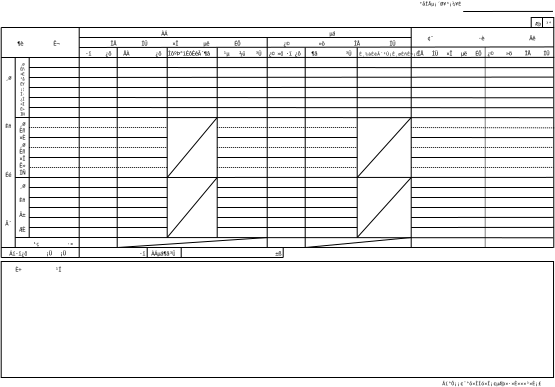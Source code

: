<?xml version="1.0"?>
<diagram xmlns:dia="http://www.lysator.liu.se/~alla/dia/">
  <diagramdata>
    <attribute name="background">
      <color val="#ffffff"/>
    </attribute>
    <attribute name="paper">
      <composite type="paper">
        <attribute name="name">
          <string>#Orca#</string>
        </attribute>
        <attribute name="tmargin">
          <real val="0"/>
        </attribute>
        <attribute name="bmargin">
          <real val="0"/>
        </attribute>
        <attribute name="lmargin">
          <real val="0"/>
        </attribute>
        <attribute name="rmargin">
          <real val="0"/>
        </attribute>
        <attribute name="is_portrait">
          <boolean val="false"/>
        </attribute>
        <attribute name="scaling">
          <real val="1"/>
        </attribute>
        <attribute name="fitto">
          <boolean val="false"/>
        </attribute>
      </composite>
    </attribute>
  </diagramdata>
  <layer name="&#192;&#254;" visible="true">
    <object type="Standard - Box" version="0" id="O0">
      <attribute name="obj_pos">
        <point val="1,14.2"/>
      </attribute>
      <attribute name="obj_bb">
        <rectangle val="0.99,14.19;28.627,20.01"/>
      </attribute>
      <attribute name="elem_corner">
        <point val="1,14.2"/>
      </attribute>
      <attribute name="elem_width">
        <real val="27.617"/>
      </attribute>
      <attribute name="elem_height">
        <real val="5.8"/>
      </attribute>
      <attribute name="border_width">
        <real val="0.02"/>
      </attribute>
      <attribute name="show_background">
        <boolean val="false"/>
      </attribute>
    </object>
    <object type="Standard - Line" version="0" id="O1">
      <attribute name="obj_pos">
        <point val="4.8,4"/>
      </attribute>
      <attribute name="obj_bb">
        <rectangle val="4.79,3.984;28.664,4.01"/>
      </attribute>
      <attribute name="conn_endpoints">
        <point val="4.8,4"/>
        <point val="28.654,3.994"/>
      </attribute>
      <attribute name="numcp">
        <int val="1"/>
      </attribute>
      <attribute name="line_width">
        <real val="0.02"/>
      </attribute>
    </object>
    <object type="Standard - Line" version="0" id="O2">
      <attribute name="obj_pos">
        <point val="4.9,4"/>
      </attribute>
      <attribute name="obj_bb">
        <rectangle val="4.89,3.99;4.91,14.01"/>
      </attribute>
      <attribute name="conn_endpoints">
        <point val="4.9,4"/>
        <point val="4.9,14"/>
      </attribute>
      <attribute name="numcp">
        <int val="19"/>
      </attribute>
      <attribute name="line_width">
        <real val="0.02"/>
      </attribute>
    </object>
    <object type="Standard - Box" version="0" id="O3">
      <attribute name="obj_pos">
        <point val="27.5,2"/>
      </attribute>
      <attribute name="obj_bb">
        <rectangle val="27.49,1.99;28.639,2.51"/>
      </attribute>
      <attribute name="elem_corner">
        <point val="27.5,2"/>
      </attribute>
      <attribute name="elem_width">
        <real val="1.129"/>
      </attribute>
      <attribute name="elem_height">
        <real val="0.5"/>
      </attribute>
      <attribute name="border_width">
        <real val="0.02"/>
      </attribute>
      <attribute name="show_background">
        <boolean val="false"/>
      </attribute>
    </object>
    <object type="Standard - Line" version="0" id="O4">
      <attribute name="obj_pos">
        <point val="28.065,2"/>
      </attribute>
      <attribute name="obj_bb">
        <rectangle val="28.055,1.99;28.075,2.51"/>
      </attribute>
      <attribute name="conn_endpoints">
        <point val="28.065,2"/>
        <point val="28.065,2.5"/>
      </attribute>
      <attribute name="numcp">
        <int val="1"/>
      </attribute>
      <attribute name="line_width">
        <real val="0.02"/>
      </attribute>
      <connections>
        <connection handle="0" to="O3" connection="1"/>
        <connection handle="1" to="O3" connection="6"/>
      </connections>
    </object>
    <object type="Standard - Line" version="0" id="O5">
      <attribute name="obj_pos">
        <point val="4.9,2.5"/>
      </attribute>
      <attribute name="obj_bb">
        <rectangle val="4.89,2.49;4.91,4.01"/>
      </attribute>
      <attribute name="conn_endpoints">
        <point val="4.9,2.5"/>
        <point val="4.9,4"/>
      </attribute>
      <attribute name="numcp">
        <int val="2"/>
      </attribute>
      <attribute name="line_width">
        <real val="0.02"/>
      </attribute>
    </object>
    <object type="Standard - Line" version="0" id="O6">
      <attribute name="obj_pos">
        <point val="1,4"/>
      </attribute>
      <attribute name="obj_bb">
        <rectangle val="0.99,3.99;4.91,4.01"/>
      </attribute>
      <attribute name="conn_endpoints">
        <point val="1,4"/>
        <point val="4.9,4"/>
      </attribute>
      <attribute name="numcp">
        <int val="1"/>
      </attribute>
      <attribute name="line_width">
        <real val="0.02"/>
      </attribute>
      <connections>
        <connection handle="0" to="O49" connection="2"/>
      </connections>
    </object>
    <object type="Standard - Line" version="0" id="O7">
      <attribute name="obj_pos">
        <point val="2.4,5.5"/>
      </attribute>
      <attribute name="obj_bb">
        <rectangle val="2.39,5.49;4.91,5.51"/>
      </attribute>
      <attribute name="conn_endpoints">
        <point val="2.4,5.5"/>
        <point val="4.9,5.5"/>
      </attribute>
      <attribute name="numcp">
        <int val="1"/>
      </attribute>
      <attribute name="line_width">
        <real val="0.02"/>
      </attribute>
      <connections>
        <connection handle="0" to="O47" connection="2"/>
        <connection handle="1" to="O2" connection="2"/>
      </connections>
    </object>
    <object type="Standard - Line" version="0" id="O8">
      <attribute name="obj_pos">
        <point val="4.9,5"/>
      </attribute>
      <attribute name="obj_bb">
        <rectangle val="2.39,4.99;4.91,5.01"/>
      </attribute>
      <attribute name="conn_endpoints">
        <point val="4.9,5"/>
        <point val="2.4,5"/>
      </attribute>
      <attribute name="numcp">
        <int val="1"/>
      </attribute>
      <attribute name="line_width">
        <real val="0.02"/>
      </attribute>
      <connections>
        <connection handle="0" to="O2" connection="1"/>
        <connection handle="1" to="O47" connection="1"/>
      </connections>
    </object>
    <object type="Standard - Line" version="0" id="O9">
      <attribute name="obj_pos">
        <point val="2.4,4.5"/>
      </attribute>
      <attribute name="obj_bb">
        <rectangle val="2.39,4.49;4.91,4.51"/>
      </attribute>
      <attribute name="conn_endpoints">
        <point val="2.4,4.5"/>
        <point val="4.9,4.5"/>
      </attribute>
      <attribute name="numcp">
        <int val="1"/>
      </attribute>
      <attribute name="line_width">
        <real val="0.02"/>
      </attribute>
      <connections>
        <connection handle="0" to="O47" connection="0"/>
        <connection handle="1" to="O2" connection="0"/>
      </connections>
    </object>
    <object type="Standard - Line" version="0" id="O10">
      <attribute name="obj_pos">
        <point val="1.7,7"/>
      </attribute>
      <attribute name="obj_bb">
        <rectangle val="1.69,6.99;4.91,7.01"/>
      </attribute>
      <attribute name="conn_endpoints">
        <point val="1.7,7"/>
        <point val="4.9,7"/>
      </attribute>
      <attribute name="numcp">
        <int val="1"/>
      </attribute>
      <attribute name="line_width">
        <real val="0.02"/>
      </attribute>
      <connections>
        <connection handle="1" to="O2" connection="5"/>
      </connections>
    </object>
    <object type="Standard - Line" version="0" id="O11">
      <attribute name="obj_pos">
        <point val="4.9,6.5"/>
      </attribute>
      <attribute name="obj_bb">
        <rectangle val="2.39,6.49;4.91,6.51"/>
      </attribute>
      <attribute name="conn_endpoints">
        <point val="4.9,6.5"/>
        <point val="2.4,6.5"/>
      </attribute>
      <attribute name="numcp">
        <int val="1"/>
      </attribute>
      <attribute name="line_width">
        <real val="0.02"/>
      </attribute>
      <connections>
        <connection handle="0" to="O2" connection="4"/>
        <connection handle="1" to="O47" connection="4"/>
      </connections>
    </object>
    <object type="Standard - Line" version="0" id="O12">
      <attribute name="obj_pos">
        <point val="2.4,6"/>
      </attribute>
      <attribute name="obj_bb">
        <rectangle val="2.39,5.99;4.91,6.01"/>
      </attribute>
      <attribute name="conn_endpoints">
        <point val="2.4,6"/>
        <point val="4.9,6"/>
      </attribute>
      <attribute name="numcp">
        <int val="1"/>
      </attribute>
      <attribute name="line_width">
        <real val="0.02"/>
      </attribute>
      <connections>
        <connection handle="0" to="O47" connection="3"/>
        <connection handle="1" to="O2" connection="3"/>
      </connections>
    </object>
    <object type="Standard - Line" version="0" id="O13">
      <attribute name="obj_pos">
        <point val="9.3,8"/>
      </attribute>
      <attribute name="obj_bb">
        <rectangle val="2.39,7.99;9.31,8.01"/>
      </attribute>
      <attribute name="conn_endpoints">
        <point val="9.3,8"/>
        <point val="2.4,8"/>
      </attribute>
      <attribute name="numcp">
        <int val="1"/>
      </attribute>
      <attribute name="line_width">
        <real val="0.02"/>
      </attribute>
      <connections>
        <connection handle="0" to="O51" connection="8"/>
        <connection handle="1" to="O47" connection="7"/>
      </connections>
    </object>
    <object type="Standard - Line" version="0" id="O14">
      <attribute name="obj_pos">
        <point val="1,14"/>
      </attribute>
      <attribute name="obj_bb">
        <rectangle val="0.99,13.99;4.91,14.01"/>
      </attribute>
      <attribute name="conn_endpoints">
        <point val="1,14"/>
        <point val="4.9,14"/>
      </attribute>
      <attribute name="numcp">
        <int val="1"/>
      </attribute>
      <attribute name="line_width">
        <real val="0.02"/>
      </attribute>
    </object>
    <object type="Standard - Line" version="0" id="O15">
      <attribute name="obj_pos">
        <point val="1,13.5"/>
      </attribute>
      <attribute name="obj_bb">
        <rectangle val="0.99,13.49;4.91,13.51"/>
      </attribute>
      <attribute name="conn_endpoints">
        <point val="1,13.5"/>
        <point val="4.9,13.5"/>
      </attribute>
      <attribute name="numcp">
        <int val="1"/>
      </attribute>
      <attribute name="line_width">
        <real val="0.02"/>
      </attribute>
      <connections>
        <connection handle="0" to="O49" connection="21"/>
        <connection handle="1" to="O2" connection="18"/>
      </connections>
    </object>
    <object type="Standard - Line" version="0" id="O16">
      <attribute name="obj_pos">
        <point val="4.9,13"/>
      </attribute>
      <attribute name="obj_bb">
        <rectangle val="1.69,12.99;4.91,13.01"/>
      </attribute>
      <attribute name="conn_endpoints">
        <point val="4.9,13"/>
        <point val="1.7,13"/>
      </attribute>
      <attribute name="numcp">
        <int val="1"/>
      </attribute>
      <attribute name="line_width">
        <real val="0.02"/>
      </attribute>
      <connections>
        <connection handle="0" to="O2" connection="17"/>
        <connection handle="1" to="O48" connection="17"/>
      </connections>
    </object>
    <object type="Standard - Line" version="0" id="O17">
      <attribute name="obj_pos">
        <point val="9.3,12.5"/>
      </attribute>
      <attribute name="obj_bb">
        <rectangle val="2.39,12.49;9.31,12.51"/>
      </attribute>
      <attribute name="conn_endpoints">
        <point val="9.3,12.5"/>
        <point val="2.4,12.5"/>
      </attribute>
      <attribute name="numcp">
        <int val="1"/>
      </attribute>
      <attribute name="line_width">
        <real val="0.02"/>
      </attribute>
      <connections>
        <connection handle="0" to="O51" connection="17"/>
        <connection handle="1" to="O47" connection="16"/>
      </connections>
    </object>
    <object type="Standard - Line" version="0" id="O18">
      <attribute name="obj_pos">
        <point val="9.3,12"/>
      </attribute>
      <attribute name="obj_bb">
        <rectangle val="2.39,11.99;9.31,12.01"/>
      </attribute>
      <attribute name="conn_endpoints">
        <point val="9.3,12"/>
        <point val="2.4,12"/>
      </attribute>
      <attribute name="numcp">
        <int val="1"/>
      </attribute>
      <attribute name="line_width">
        <real val="0.02"/>
      </attribute>
      <connections>
        <connection handle="0" to="O51" connection="16"/>
        <connection handle="1" to="O47" connection="15"/>
      </connections>
    </object>
    <object type="Standard - Line" version="0" id="O19">
      <attribute name="obj_pos">
        <point val="9.3,11.5"/>
      </attribute>
      <attribute name="obj_bb">
        <rectangle val="2.39,11.49;9.31,11.51"/>
      </attribute>
      <attribute name="conn_endpoints">
        <point val="9.3,11.5"/>
        <point val="2.4,11.5"/>
      </attribute>
      <attribute name="numcp">
        <int val="1"/>
      </attribute>
      <attribute name="line_width">
        <real val="0.02"/>
      </attribute>
      <connections>
        <connection handle="0" to="O51" connection="15"/>
        <connection handle="1" to="O47" connection="14"/>
      </connections>
    </object>
    <object type="Standard - Line" version="0" id="O20">
      <attribute name="obj_pos">
        <point val="2.4,9"/>
      </attribute>
      <attribute name="obj_bb">
        <rectangle val="2.39,8.99;9.31,9.01"/>
      </attribute>
      <attribute name="conn_endpoints">
        <point val="2.4,9"/>
        <point val="9.3,9"/>
      </attribute>
      <attribute name="numcp">
        <int val="1"/>
      </attribute>
      <attribute name="line_width">
        <real val="0.02"/>
      </attribute>
      <connections>
        <connection handle="0" to="O47" connection="9"/>
        <connection handle="1" to="O51" connection="10"/>
      </connections>
    </object>
    <object type="Standard - Line" version="0" id="O21">
      <attribute name="obj_pos">
        <point val="2.4,10.5"/>
      </attribute>
      <attribute name="obj_bb">
        <rectangle val="2.39,10.49;9.31,10.51"/>
      </attribute>
      <attribute name="conn_endpoints">
        <point val="2.4,10.5"/>
        <point val="9.3,10.5"/>
      </attribute>
      <attribute name="numcp">
        <int val="1"/>
      </attribute>
      <attribute name="line_width">
        <real val="0.02"/>
      </attribute>
      <connections>
        <connection handle="0" to="O47" connection="12"/>
        <connection handle="1" to="O51" connection="13"/>
      </connections>
    </object>
    <object type="Standard - Line" version="0" id="O22">
      <attribute name="obj_pos">
        <point val="4.9,10"/>
      </attribute>
      <attribute name="obj_bb">
        <rectangle val="1.69,9.99;4.91,10.01"/>
      </attribute>
      <attribute name="conn_endpoints">
        <point val="4.9,10"/>
        <point val="1.7,10"/>
      </attribute>
      <attribute name="numcp">
        <int val="1"/>
      </attribute>
      <attribute name="line_width">
        <real val="0.02"/>
      </attribute>
      <connections>
        <connection handle="0" to="O2" connection="11"/>
      </connections>
    </object>
    <object type="Standard - Line" version="0" id="O23">
      <attribute name="obj_pos">
        <point val="2.4,11"/>
      </attribute>
      <attribute name="obj_bb">
        <rectangle val="2.39,10.99;9.31,11.01"/>
      </attribute>
      <attribute name="conn_endpoints">
        <point val="2.4,11"/>
        <point val="9.3,11"/>
      </attribute>
      <attribute name="numcp">
        <int val="1"/>
      </attribute>
      <attribute name="line_width">
        <real val="0.02"/>
      </attribute>
      <connections>
        <connection handle="0" to="O47" connection="13"/>
        <connection handle="1" to="O51" connection="14"/>
      </connections>
    </object>
    <object type="Standard - Line" version="0" id="O24">
      <attribute name="obj_pos">
        <point val="28.629,2.5"/>
      </attribute>
      <attribute name="obj_bb">
        <rectangle val="0.99,2.49;28.639,2.51"/>
      </attribute>
      <attribute name="conn_endpoints">
        <point val="28.629,2.5"/>
        <point val="1,2.5"/>
      </attribute>
      <attribute name="numcp">
        <int val="1"/>
      </attribute>
      <attribute name="line_width">
        <real val="0.02"/>
      </attribute>
      <connections>
        <connection handle="0" to="O3" connection="7"/>
      </connections>
    </object>
    <object type="Standard - Line" version="0" id="O25">
      <attribute name="obj_pos">
        <point val="21.5,2.5"/>
      </attribute>
      <attribute name="obj_bb">
        <rectangle val="21.49,2.49;21.51,4.01"/>
      </attribute>
      <attribute name="conn_endpoints">
        <point val="21.5,2.5"/>
        <point val="21.5,4"/>
      </attribute>
      <attribute name="numcp">
        <int val="2"/>
      </attribute>
      <attribute name="line_width">
        <real val="0.02"/>
      </attribute>
    </object>
    <object type="Standard - Line" version="0" id="O26">
      <attribute name="obj_pos">
        <point val="4.9,3"/>
      </attribute>
      <attribute name="obj_bb">
        <rectangle val="4.89,2.99;21.51,3.01"/>
      </attribute>
      <attribute name="conn_endpoints">
        <point val="4.9,3"/>
        <point val="21.5,3"/>
      </attribute>
      <attribute name="numcp">
        <int val="1"/>
      </attribute>
      <attribute name="line_width">
        <real val="0.02"/>
      </attribute>
      <connections>
        <connection handle="0" to="O5" connection="0"/>
        <connection handle="1" to="O25" connection="0"/>
      </connections>
    </object>
    <object type="Standard - Line" version="0" id="O27">
      <attribute name="obj_pos">
        <point val="4.9,3.5"/>
      </attribute>
      <attribute name="obj_bb">
        <rectangle val="4.89,3.461;28.639,3.51"/>
      </attribute>
      <attribute name="conn_endpoints">
        <point val="4.9,3.5"/>
        <point val="28.629,3.471"/>
      </attribute>
      <attribute name="numcp">
        <int val="1"/>
      </attribute>
      <attribute name="line_width">
        <real val="0.02"/>
      </attribute>
      <connections>
        <connection handle="0" to="O5" connection="1"/>
      </connections>
    </object>
    <object type="Standard - Line" version="0" id="O28">
      <attribute name="obj_pos">
        <point val="4.9,4.5"/>
      </attribute>
      <attribute name="obj_bb">
        <rectangle val="4.89,4.49;28.627,4.518"/>
      </attribute>
      <attribute name="conn_endpoints">
        <point val="4.9,4.5"/>
        <point val="28.617,4.508"/>
      </attribute>
      <attribute name="numcp">
        <int val="1"/>
      </attribute>
      <attribute name="line_width">
        <real val="0.02"/>
      </attribute>
      <connections>
        <connection handle="0" to="O2" connection="0"/>
      </connections>
    </object>
    <object type="Standard - Line" version="0" id="O29">
      <attribute name="obj_pos">
        <point val="28.617,4.979"/>
      </attribute>
      <attribute name="obj_bb">
        <rectangle val="4.89,4.969;28.627,5.01"/>
      </attribute>
      <attribute name="conn_endpoints">
        <point val="28.617,4.979"/>
        <point val="4.9,5"/>
      </attribute>
      <attribute name="numcp">
        <int val="1"/>
      </attribute>
      <attribute name="line_width">
        <real val="0.02"/>
      </attribute>
      <connections>
        <connection handle="1" to="O2" connection="1"/>
      </connections>
    </object>
    <object type="Standard - Line" version="0" id="O30">
      <attribute name="obj_pos">
        <point val="4.9,5.5"/>
      </attribute>
      <attribute name="obj_bb">
        <rectangle val="4.89,5.486;28.614,5.51"/>
      </attribute>
      <attribute name="conn_endpoints">
        <point val="4.9,5.5"/>
        <point val="28.604,5.496"/>
      </attribute>
      <attribute name="numcp">
        <int val="1"/>
      </attribute>
      <attribute name="line_width">
        <real val="0.02"/>
      </attribute>
      <connections>
        <connection handle="0" to="O2" connection="2"/>
      </connections>
    </object>
    <object type="Standard - Line" version="0" id="O31">
      <attribute name="obj_pos">
        <point val="28.604,6.014"/>
      </attribute>
      <attribute name="obj_bb">
        <rectangle val="4.89,5.99;28.614,6.024"/>
      </attribute>
      <attribute name="conn_endpoints">
        <point val="28.604,6.014"/>
        <point val="4.9,6"/>
      </attribute>
      <attribute name="numcp">
        <int val="1"/>
      </attribute>
      <attribute name="line_width">
        <real val="0.02"/>
      </attribute>
      <connections>
        <connection handle="1" to="O2" connection="3"/>
      </connections>
    </object>
    <object type="Standard - Line" version="0" id="O32">
      <attribute name="obj_pos">
        <point val="4.9,6.5"/>
      </attribute>
      <attribute name="obj_bb">
        <rectangle val="4.89,6.49;28.614,6.521"/>
      </attribute>
      <attribute name="conn_endpoints">
        <point val="4.9,6.5"/>
        <point val="28.604,6.511"/>
      </attribute>
      <attribute name="numcp">
        <int val="1"/>
      </attribute>
      <attribute name="line_width">
        <real val="0.02"/>
      </attribute>
      <connections>
        <connection handle="0" to="O2" connection="4"/>
      </connections>
    </object>
    <object type="Standard - Line" version="0" id="O33">
      <attribute name="obj_pos">
        <point val="28.604,7.009"/>
      </attribute>
      <attribute name="obj_bb">
        <rectangle val="4.89,6.99;28.614,7.019"/>
      </attribute>
      <attribute name="conn_endpoints">
        <point val="28.604,7.009"/>
        <point val="4.9,7"/>
      </attribute>
      <attribute name="numcp">
        <int val="1"/>
      </attribute>
      <attribute name="line_width">
        <real val="0.02"/>
      </attribute>
      <connections>
        <connection handle="1" to="O2" connection="5"/>
      </connections>
    </object>
    <object type="Standard - Line" version="0" id="O34">
      <attribute name="obj_pos">
        <point val="28.604,8.004"/>
      </attribute>
      <attribute name="obj_bb">
        <rectangle val="21.49,7.99;28.614,8.014"/>
      </attribute>
      <attribute name="conn_endpoints">
        <point val="28.604,8.004"/>
        <point val="21.5,8"/>
      </attribute>
      <attribute name="numcp">
        <int val="1"/>
      </attribute>
      <attribute name="line_width">
        <real val="0.02"/>
      </attribute>
      <connections>
        <connection handle="1" to="O56" connection="7"/>
      </connections>
    </object>
    <object type="Standard - Line" version="0" id="O35">
      <attribute name="obj_pos">
        <point val="28.604,8.999"/>
      </attribute>
      <attribute name="obj_bb">
        <rectangle val="21.49,8.989;28.614,9.01"/>
      </attribute>
      <attribute name="conn_endpoints">
        <point val="28.604,8.999"/>
        <point val="21.5,9"/>
      </attribute>
      <attribute name="numcp">
        <int val="1"/>
      </attribute>
      <attribute name="line_width">
        <real val="0.02"/>
      </attribute>
      <connections>
        <connection handle="1" to="O56" connection="9"/>
      </connections>
    </object>
    <object type="Standard - Line" version="0" id="O36">
      <attribute name="obj_pos">
        <point val="4.9,10"/>
      </attribute>
      <attribute name="obj_bb">
        <rectangle val="4.89,9.985;28.614,10.01"/>
      </attribute>
      <attribute name="conn_endpoints">
        <point val="4.9,10"/>
        <point val="28.604,9.995"/>
      </attribute>
      <attribute name="numcp">
        <int val="1"/>
      </attribute>
      <attribute name="line_width">
        <real val="0.02"/>
      </attribute>
      <connections>
        <connection handle="0" to="O2" connection="11"/>
      </connections>
    </object>
    <object type="Standard - Line" version="0" id="O37">
      <attribute name="obj_pos">
        <point val="28.617,10.501"/>
      </attribute>
      <attribute name="obj_bb">
        <rectangle val="21.49,10.49;28.627,10.511"/>
      </attribute>
      <attribute name="conn_endpoints">
        <point val="28.617,10.501"/>
        <point val="21.5,10.5"/>
      </attribute>
      <attribute name="numcp">
        <int val="1"/>
      </attribute>
      <attribute name="line_width">
        <real val="0.02"/>
      </attribute>
      <connections>
        <connection handle="1" to="O56" connection="12"/>
      </connections>
    </object>
    <object type="Standard - Line" version="0" id="O38">
      <attribute name="obj_pos">
        <point val="21.5,11"/>
      </attribute>
      <attribute name="obj_bb">
        <rectangle val="21.49,10.99;28.627,11.011"/>
      </attribute>
      <attribute name="conn_endpoints">
        <point val="21.5,11"/>
        <point val="28.617,11.001"/>
      </attribute>
      <attribute name="numcp">
        <int val="1"/>
      </attribute>
      <attribute name="line_width">
        <real val="0.02"/>
      </attribute>
      <connections>
        <connection handle="0" to="O56" connection="13"/>
      </connections>
    </object>
    <object type="Standard - Line" version="0" id="O39">
      <attribute name="obj_pos">
        <point val="28.604,11.501"/>
      </attribute>
      <attribute name="obj_bb">
        <rectangle val="21.49,11.49;28.614,11.511"/>
      </attribute>
      <attribute name="conn_endpoints">
        <point val="28.604,11.501"/>
        <point val="21.5,11.5"/>
      </attribute>
      <attribute name="numcp">
        <int val="1"/>
      </attribute>
      <attribute name="line_width">
        <real val="0.02"/>
      </attribute>
      <connections>
        <connection handle="1" to="O56" connection="14"/>
      </connections>
    </object>
    <object type="Standard - Line" version="0" id="O40">
      <attribute name="obj_pos">
        <point val="14.3,3"/>
      </attribute>
      <attribute name="obj_bb">
        <rectangle val="14.29,2.99;14.31,4.01"/>
      </attribute>
      <attribute name="conn_endpoints">
        <point val="14.3,3"/>
        <point val="14.3,4"/>
      </attribute>
      <attribute name="numcp">
        <int val="1"/>
      </attribute>
      <attribute name="line_width">
        <real val="0.02"/>
      </attribute>
    </object>
    <object type="Standard - Line" version="0" id="O41">
      <attribute name="obj_pos">
        <point val="4.9,13.5"/>
      </attribute>
      <attribute name="obj_bb">
        <rectangle val="4.89,13.49;28.627,13.511"/>
      </attribute>
      <attribute name="conn_endpoints">
        <point val="4.9,13.5"/>
        <point val="28.617,13.501"/>
      </attribute>
      <attribute name="numcp">
        <int val="1"/>
      </attribute>
      <attribute name="line_width">
        <real val="0.02"/>
      </attribute>
      <connections>
        <connection handle="0" to="O2" connection="18"/>
      </connections>
    </object>
    <object type="Standard - Line" version="0" id="O42">
      <attribute name="obj_pos">
        <point val="4.9,14"/>
      </attribute>
      <attribute name="obj_bb">
        <rectangle val="4.89,13.99;15.11,14.01"/>
      </attribute>
      <attribute name="conn_endpoints">
        <point val="4.9,14"/>
        <point val="15.1,14"/>
      </attribute>
      <attribute name="numcp">
        <int val="1"/>
      </attribute>
      <attribute name="line_width">
        <real val="0.02"/>
      </attribute>
    </object>
    <object type="Standard - Line" version="0" id="O43">
      <attribute name="obj_pos">
        <point val="4.9,13"/>
      </attribute>
      <attribute name="obj_bb">
        <rectangle val="4.89,12.99;28.614,13.023"/>
      </attribute>
      <attribute name="conn_endpoints">
        <point val="4.9,13"/>
        <point val="28.604,13.013"/>
      </attribute>
      <attribute name="numcp">
        <int val="1"/>
      </attribute>
      <attribute name="line_width">
        <real val="0.02"/>
      </attribute>
      <connections>
        <connection handle="0" to="O2" connection="17"/>
      </connections>
    </object>
    <object type="Standard - Line" version="0" id="O44">
      <attribute name="obj_pos">
        <point val="21.5,12.5"/>
      </attribute>
      <attribute name="obj_bb">
        <rectangle val="21.49,12.485;28.65,12.51"/>
      </attribute>
      <attribute name="conn_endpoints">
        <point val="21.5,12.5"/>
        <point val="28.64,12.495"/>
      </attribute>
      <attribute name="numcp">
        <int val="1"/>
      </attribute>
      <attribute name="line_width">
        <real val="0.02"/>
      </attribute>
      <connections>
        <connection handle="0" to="O56" connection="16"/>
      </connections>
    </object>
    <object type="Standard - Line" version="0" id="O45">
      <attribute name="obj_pos">
        <point val="21.5,12"/>
      </attribute>
      <attribute name="obj_bb">
        <rectangle val="21.49,11.985;28.625,12.01"/>
      </attribute>
      <attribute name="conn_endpoints">
        <point val="21.5,12"/>
        <point val="28.615,11.995"/>
      </attribute>
      <attribute name="numcp">
        <int val="1"/>
      </attribute>
      <attribute name="line_width">
        <real val="0.02"/>
      </attribute>
      <connections>
        <connection handle="0" to="O56" connection="15"/>
      </connections>
    </object>
    <object type="Standard - Line" version="0" id="O46">
      <attribute name="obj_pos">
        <point val="28.59,1.695"/>
      </attribute>
      <attribute name="obj_bb">
        <rectangle val="24.09,1.685;28.6,1.71"/>
      </attribute>
      <attribute name="conn_endpoints">
        <point val="28.59,1.695"/>
        <point val="24.1,1.7"/>
      </attribute>
      <attribute name="numcp">
        <int val="1"/>
      </attribute>
      <attribute name="line_width">
        <real val="0.02"/>
      </attribute>
    </object>
    <object type="Standard - Line" version="0" id="O47">
      <attribute name="obj_pos">
        <point val="2.4,4"/>
      </attribute>
      <attribute name="obj_bb">
        <rectangle val="2.39,3.99;2.41,13.01"/>
      </attribute>
      <attribute name="conn_endpoints">
        <point val="2.4,4"/>
        <point val="2.4,13"/>
      </attribute>
      <attribute name="numcp">
        <int val="17"/>
      </attribute>
      <attribute name="line_width">
        <real val="0.02"/>
      </attribute>
    </object>
    <object type="Standard - Line" version="0" id="O48">
      <attribute name="obj_pos">
        <point val="1.7,4"/>
      </attribute>
      <attribute name="obj_bb">
        <rectangle val="1.69,3.99;1.71,13.51"/>
      </attribute>
      <attribute name="conn_endpoints">
        <point val="1.7,4"/>
        <point val="1.7,13.5"/>
      </attribute>
      <attribute name="numcp">
        <int val="18"/>
      </attribute>
      <attribute name="line_width">
        <real val="0.02"/>
      </attribute>
    </object>
    <object type="Standard - Line" version="0" id="O49">
      <attribute name="obj_pos">
        <point val="1,2.5"/>
      </attribute>
      <attribute name="obj_bb">
        <rectangle val="0.99,2.49;1.01,14.01"/>
      </attribute>
      <attribute name="conn_endpoints">
        <point val="1,2.5"/>
        <point val="1,14"/>
      </attribute>
      <attribute name="numcp">
        <int val="22"/>
      </attribute>
      <attribute name="line_width">
        <real val="0.02"/>
      </attribute>
    </object>
    <object type="Standard - Line" version="0" id="O50">
      <attribute name="obj_pos">
        <point val="6.8,3.5"/>
      </attribute>
      <attribute name="obj_bb">
        <rectangle val="6.79,3.49;6.81,13.51"/>
      </attribute>
      <attribute name="conn_endpoints">
        <point val="6.8,3.5"/>
        <point val="6.8,13.5"/>
      </attribute>
      <attribute name="numcp">
        <int val="19"/>
      </attribute>
      <attribute name="line_width">
        <real val="0.02"/>
      </attribute>
    </object>
    <object type="Standard - Line" version="0" id="O51">
      <attribute name="obj_pos">
        <point val="9.3,3.5"/>
      </attribute>
      <attribute name="obj_bb">
        <rectangle val="9.29,3.49;9.31,13.01"/>
      </attribute>
      <attribute name="conn_endpoints">
        <point val="9.3,3.5"/>
        <point val="9.3,13"/>
      </attribute>
      <attribute name="numcp">
        <int val="18"/>
      </attribute>
      <attribute name="line_width">
        <real val="0.02"/>
      </attribute>
    </object>
    <object type="Standard - Line" version="0" id="O52">
      <attribute name="obj_pos">
        <point val="11.8,3.5"/>
      </attribute>
      <attribute name="obj_bb">
        <rectangle val="11.79,3.49;11.81,13.01"/>
      </attribute>
      <attribute name="conn_endpoints">
        <point val="11.8,3.5"/>
        <point val="11.8,13"/>
      </attribute>
      <attribute name="numcp">
        <int val="18"/>
      </attribute>
      <attribute name="line_width">
        <real val="0.02"/>
      </attribute>
    </object>
    <object type="Standard - Line" version="0" id="O53">
      <attribute name="obj_pos">
        <point val="16.2,3.5"/>
      </attribute>
      <attribute name="obj_bb">
        <rectangle val="16.19,3.49;16.21,13.51"/>
      </attribute>
      <attribute name="conn_endpoints">
        <point val="16.2,3.5"/>
        <point val="16.2,13.5"/>
      </attribute>
      <attribute name="numcp">
        <int val="19"/>
      </attribute>
      <attribute name="line_width">
        <real val="0.02"/>
      </attribute>
    </object>
    <object type="Standard - Line" version="0" id="O54">
      <attribute name="obj_pos">
        <point val="18.8,3.5"/>
      </attribute>
      <attribute name="obj_bb">
        <rectangle val="18.79,3.49;18.81,13.01"/>
      </attribute>
      <attribute name="conn_endpoints">
        <point val="18.8,3.5"/>
        <point val="18.8,13"/>
      </attribute>
      <attribute name="numcp">
        <int val="18"/>
      </attribute>
      <attribute name="line_width">
        <real val="0.02"/>
      </attribute>
    </object>
    <object type="Standard - Line" version="0" id="O55">
      <attribute name="obj_pos">
        <point val="14.3,4"/>
      </attribute>
      <attribute name="obj_bb">
        <rectangle val="14.29,3.99;14.31,13.51"/>
      </attribute>
      <attribute name="conn_endpoints">
        <point val="14.3,4"/>
        <point val="14.3,13.5"/>
      </attribute>
      <attribute name="numcp">
        <int val="18"/>
      </attribute>
      <attribute name="line_width">
        <real val="0.02"/>
      </attribute>
    </object>
    <object type="Standard - Line" version="0" id="O56">
      <attribute name="obj_pos">
        <point val="21.5,4"/>
      </attribute>
      <attribute name="obj_bb">
        <rectangle val="21.49,3.99;21.51,13.51"/>
      </attribute>
      <attribute name="conn_endpoints">
        <point val="21.5,4"/>
        <point val="21.5,13.5"/>
      </attribute>
      <attribute name="numcp">
        <int val="18"/>
      </attribute>
      <attribute name="line_width">
        <real val="0.02"/>
      </attribute>
    </object>
    <object type="Standard - Line" version="0" id="O57">
      <attribute name="obj_pos">
        <point val="8.3,13.5"/>
      </attribute>
      <attribute name="obj_bb">
        <rectangle val="8.29,13.49;8.31,14.01"/>
      </attribute>
      <attribute name="conn_endpoints">
        <point val="8.3,13.5"/>
        <point val="8.3,14"/>
      </attribute>
      <attribute name="numcp">
        <int val="1"/>
      </attribute>
      <attribute name="line_width">
        <real val="0.02"/>
      </attribute>
    </object>
    <object type="Standard - Line" version="0" id="O58">
      <attribute name="obj_pos">
        <point val="15.1,14"/>
      </attribute>
      <attribute name="obj_bb">
        <rectangle val="15.09,13.49;15.11,14.01"/>
      </attribute>
      <attribute name="conn_endpoints">
        <point val="15.1,14"/>
        <point val="15.1,13.5"/>
      </attribute>
      <attribute name="numcp">
        <int val="1"/>
      </attribute>
      <attribute name="line_width">
        <real val="0.02"/>
      </attribute>
    </object>
    <object type="Standard - Line" version="0" id="O59">
      <attribute name="obj_pos">
        <point val="11.8,8"/>
      </attribute>
      <attribute name="obj_bb">
        <rectangle val="11.79,7.99;18.81,8.01"/>
      </attribute>
      <attribute name="conn_endpoints">
        <point val="11.8,8"/>
        <point val="18.8,8"/>
      </attribute>
      <attribute name="numcp">
        <int val="1"/>
      </attribute>
      <attribute name="line_width">
        <real val="0.02"/>
      </attribute>
      <connections>
        <connection handle="0" to="O52" connection="8"/>
        <connection handle="1" to="O54" connection="8"/>
      </connections>
    </object>
    <object type="Standard - Line" version="0" id="O60">
      <attribute name="obj_pos">
        <point val="11.8,9"/>
      </attribute>
      <attribute name="obj_bb">
        <rectangle val="11.79,8.99;18.81,9.01"/>
      </attribute>
      <attribute name="conn_endpoints">
        <point val="11.8,9"/>
        <point val="18.8,9"/>
      </attribute>
      <attribute name="numcp">
        <int val="1"/>
      </attribute>
      <attribute name="line_width">
        <real val="0.02"/>
      </attribute>
      <connections>
        <connection handle="0" to="O52" connection="10"/>
        <connection handle="1" to="O54" connection="10"/>
      </connections>
    </object>
    <object type="Standard - Line" version="0" id="O61">
      <attribute name="obj_pos">
        <point val="11.8,10.5"/>
      </attribute>
      <attribute name="obj_bb">
        <rectangle val="11.79,10.49;18.81,10.51"/>
      </attribute>
      <attribute name="conn_endpoints">
        <point val="11.8,10.5"/>
        <point val="18.8,10.5"/>
      </attribute>
      <attribute name="numcp">
        <int val="1"/>
      </attribute>
      <attribute name="line_width">
        <real val="0.02"/>
      </attribute>
      <connections>
        <connection handle="0" to="O52" connection="13"/>
        <connection handle="1" to="O54" connection="13"/>
      </connections>
    </object>
    <object type="Standard - Line" version="0" id="O62">
      <attribute name="obj_pos">
        <point val="11.8,11"/>
      </attribute>
      <attribute name="obj_bb">
        <rectangle val="11.79,10.99;18.81,11.01"/>
      </attribute>
      <attribute name="conn_endpoints">
        <point val="11.8,11"/>
        <point val="18.8,11"/>
      </attribute>
      <attribute name="numcp">
        <int val="1"/>
      </attribute>
      <attribute name="line_width">
        <real val="0.02"/>
      </attribute>
      <connections>
        <connection handle="0" to="O52" connection="14"/>
        <connection handle="1" to="O54" connection="14"/>
      </connections>
    </object>
    <object type="Standard - Line" version="0" id="O63">
      <attribute name="obj_pos">
        <point val="11.8,11.5"/>
      </attribute>
      <attribute name="obj_bb">
        <rectangle val="11.79,11.49;18.81,11.51"/>
      </attribute>
      <attribute name="conn_endpoints">
        <point val="11.8,11.5"/>
        <point val="18.8,11.5"/>
      </attribute>
      <attribute name="numcp">
        <int val="1"/>
      </attribute>
      <attribute name="line_width">
        <real val="0.02"/>
      </attribute>
      <connections>
        <connection handle="0" to="O52" connection="15"/>
        <connection handle="1" to="O54" connection="15"/>
      </connections>
    </object>
    <object type="Standard - Line" version="0" id="O64">
      <attribute name="obj_pos">
        <point val="11.8,12"/>
      </attribute>
      <attribute name="obj_bb">
        <rectangle val="11.79,11.99;18.81,12.01"/>
      </attribute>
      <attribute name="conn_endpoints">
        <point val="11.8,12"/>
        <point val="18.8,12"/>
      </attribute>
      <attribute name="numcp">
        <int val="1"/>
      </attribute>
      <attribute name="line_width">
        <real val="0.02"/>
      </attribute>
      <connections>
        <connection handle="0" to="O52" connection="16"/>
        <connection handle="1" to="O54" connection="16"/>
      </connections>
    </object>
    <object type="Standard - Line" version="0" id="O65">
      <attribute name="obj_pos">
        <point val="11.8,12.5"/>
      </attribute>
      <attribute name="obj_bb">
        <rectangle val="11.79,12.49;18.81,12.51"/>
      </attribute>
      <attribute name="conn_endpoints">
        <point val="11.8,12.5"/>
        <point val="18.8,12.5"/>
      </attribute>
      <attribute name="numcp">
        <int val="1"/>
      </attribute>
      <attribute name="line_width">
        <real val="0.02"/>
      </attribute>
      <connections>
        <connection handle="0" to="O52" connection="17"/>
        <connection handle="1" to="O54" connection="17"/>
      </connections>
    </object>
    <object type="Standard - Line" version="0" id="O66">
      <attribute name="obj_pos">
        <point val="9.3,13"/>
      </attribute>
      <attribute name="obj_bb">
        <rectangle val="9.29,9.99;11.81,13.01"/>
      </attribute>
      <attribute name="conn_endpoints">
        <point val="9.3,13"/>
        <point val="11.8,10"/>
      </attribute>
      <attribute name="numcp">
        <int val="1"/>
      </attribute>
      <attribute name="line_width">
        <real val="0.02"/>
      </attribute>
      <connections>
        <connection handle="1" to="O52" connection="12"/>
      </connections>
    </object>
    <object type="Standard - Line" version="0" id="O67">
      <attribute name="obj_pos">
        <point val="9.3,10"/>
      </attribute>
      <attribute name="obj_bb">
        <rectangle val="9.29,6.99;11.81,10.01"/>
      </attribute>
      <attribute name="conn_endpoints">
        <point val="9.3,10"/>
        <point val="11.8,7"/>
      </attribute>
      <attribute name="numcp">
        <int val="1"/>
      </attribute>
      <attribute name="line_width">
        <real val="0.02"/>
      </attribute>
      <connections>
        <connection handle="0" to="O51" connection="12"/>
        <connection handle="1" to="O52" connection="6"/>
      </connections>
    </object>
    <object type="Standard - Line" version="0" id="O68">
      <attribute name="obj_pos">
        <point val="18.8,10"/>
      </attribute>
      <attribute name="obj_bb">
        <rectangle val="18.79,6.99;21.51,10.01"/>
      </attribute>
      <attribute name="conn_endpoints">
        <point val="18.8,10"/>
        <point val="21.5,7"/>
      </attribute>
      <attribute name="numcp">
        <int val="1"/>
      </attribute>
      <attribute name="line_width">
        <real val="0.02"/>
      </attribute>
      <connections>
        <connection handle="0" to="O54" connection="12"/>
        <connection handle="1" to="O56" connection="5"/>
      </connections>
    </object>
    <object type="Standard - Line" version="0" id="O69">
      <attribute name="obj_pos">
        <point val="18.8,13"/>
      </attribute>
      <attribute name="obj_bb">
        <rectangle val="18.79,9.99;21.51,13.01"/>
      </attribute>
      <attribute name="conn_endpoints">
        <point val="18.8,13"/>
        <point val="21.5,10"/>
      </attribute>
      <attribute name="numcp">
        <int val="1"/>
      </attribute>
      <attribute name="line_width">
        <real val="0.02"/>
      </attribute>
      <connections>
        <connection handle="1" to="O56" connection="11"/>
      </connections>
    </object>
    <object type="Standard - Line" version="0" id="O70">
      <attribute name="obj_pos">
        <point val="14.3,13"/>
      </attribute>
      <attribute name="obj_bb">
        <rectangle val="6.79,12.99;14.31,13.51"/>
      </attribute>
      <attribute name="conn_endpoints">
        <point val="14.3,13"/>
        <point val="6.8,13.5"/>
      </attribute>
      <attribute name="numcp">
        <int val="1"/>
      </attribute>
      <attribute name="line_width">
        <real val="0.02"/>
      </attribute>
      <connections>
        <connection handle="0" to="O55" connection="17"/>
      </connections>
    </object>
    <object type="Standard - Line" version="0" id="O71">
      <attribute name="obj_pos">
        <point val="16.2,13.5"/>
      </attribute>
      <attribute name="obj_bb">
        <rectangle val="16.19,12.99;21.51,13.51"/>
      </attribute>
      <attribute name="conn_endpoints">
        <point val="16.2,13.5"/>
        <point val="21.5,13"/>
      </attribute>
      <attribute name="numcp">
        <int val="1"/>
      </attribute>
      <attribute name="line_width">
        <real val="0.02"/>
      </attribute>
      <connections>
        <connection handle="1" to="O56" connection="17"/>
      </connections>
    </object>
    <object type="Standard - Line" version="0" id="O72">
      <attribute name="obj_pos">
        <point val="25.2,3.5"/>
      </attribute>
      <attribute name="obj_bb">
        <rectangle val="25.195,3.495;25.205,13.505"/>
      </attribute>
      <attribute name="conn_endpoints">
        <point val="25.2,3.5"/>
        <point val="25.2,13.5"/>
      </attribute>
      <attribute name="numcp">
        <int val="19"/>
      </attribute>
      <attribute name="line_width">
        <real val="0.01"/>
      </attribute>
      <attribute name="line_style">
        <enum val="4"/>
      </attribute>
      <attribute name="dashlength">
        <real val="0.5"/>
      </attribute>
    </object>
    <object type="Standard - Line" version="0" id="O73">
      <attribute name="obj_pos">
        <point val="2.4,8.5"/>
      </attribute>
      <attribute name="obj_bb">
        <rectangle val="2.395,8.495;9.305,8.505"/>
      </attribute>
      <attribute name="conn_endpoints">
        <point val="2.4,8.5"/>
        <point val="9.3,8.5"/>
      </attribute>
      <attribute name="numcp">
        <int val="1"/>
      </attribute>
      <attribute name="line_width">
        <real val="0.01"/>
      </attribute>
      <attribute name="line_style">
        <enum val="4"/>
      </attribute>
      <attribute name="dashlength">
        <real val="0.5"/>
      </attribute>
    </object>
    <object type="Standard - Line" version="0" id="O74">
      <attribute name="obj_pos">
        <point val="2.4,7.5"/>
      </attribute>
      <attribute name="obj_bb">
        <rectangle val="2.395,7.495;9.305,7.505"/>
      </attribute>
      <attribute name="conn_endpoints">
        <point val="2.4,7.5"/>
        <point val="9.3,7.5"/>
      </attribute>
      <attribute name="numcp">
        <int val="1"/>
      </attribute>
      <attribute name="line_width">
        <real val="0.01"/>
      </attribute>
      <attribute name="line_style">
        <enum val="4"/>
      </attribute>
      <attribute name="dashlength">
        <real val="0.5"/>
      </attribute>
    </object>
    <object type="Standard - Line" version="0" id="O75">
      <attribute name="obj_pos">
        <point val="9.3,9.5"/>
      </attribute>
      <attribute name="obj_bb">
        <rectangle val="2.395,9.495;9.305,9.505"/>
      </attribute>
      <attribute name="conn_endpoints">
        <point val="9.3,9.5"/>
        <point val="2.4,9.5"/>
      </attribute>
      <attribute name="numcp">
        <int val="1"/>
      </attribute>
      <attribute name="line_width">
        <real val="0.01"/>
      </attribute>
      <attribute name="line_style">
        <enum val="4"/>
      </attribute>
      <attribute name="dashlength">
        <real val="0.5"/>
      </attribute>
    </object>
    <object type="Standard - Line" version="0" id="O76">
      <attribute name="obj_pos">
        <point val="21.5,7.5"/>
      </attribute>
      <attribute name="obj_bb">
        <rectangle val="21.495,7.495;28.659,7.522"/>
      </attribute>
      <attribute name="conn_endpoints">
        <point val="21.5,7.5"/>
        <point val="28.654,7.517"/>
      </attribute>
      <attribute name="numcp">
        <int val="1"/>
      </attribute>
      <attribute name="line_width">
        <real val="0.01"/>
      </attribute>
      <attribute name="line_style">
        <enum val="4"/>
      </attribute>
      <attribute name="dashlength">
        <real val="0.5"/>
      </attribute>
      <connections>
        <connection handle="0" to="O56" connection="6"/>
      </connections>
    </object>
    <object type="Standard - Line" version="0" id="O77">
      <attribute name="obj_pos">
        <point val="21.5,8.5"/>
      </attribute>
      <attribute name="obj_bb">
        <rectangle val="21.495,8.493;28.609,8.505"/>
      </attribute>
      <attribute name="conn_endpoints">
        <point val="21.5,8.5"/>
        <point val="28.604,8.498"/>
      </attribute>
      <attribute name="numcp">
        <int val="1"/>
      </attribute>
      <attribute name="line_width">
        <real val="0.01"/>
      </attribute>
      <attribute name="line_style">
        <enum val="4"/>
      </attribute>
      <attribute name="dashlength">
        <real val="0.5"/>
      </attribute>
    </object>
    <object type="Standard - Line" version="0" id="O78">
      <attribute name="obj_pos">
        <point val="21.5,9.5"/>
      </attribute>
      <attribute name="obj_bb">
        <rectangle val="21.495,9.493;28.622,9.505"/>
      </attribute>
      <attribute name="conn_endpoints">
        <point val="21.5,9.5"/>
        <point val="28.617,9.498"/>
      </attribute>
      <attribute name="numcp">
        <int val="1"/>
      </attribute>
      <attribute name="line_width">
        <real val="0.01"/>
      </attribute>
      <attribute name="line_style">
        <enum val="4"/>
      </attribute>
      <attribute name="dashlength">
        <real val="0.5"/>
      </attribute>
    </object>
    <object type="Standard - Line" version="0" id="O79">
      <attribute name="obj_pos">
        <point val="11.8,7.5"/>
      </attribute>
      <attribute name="obj_bb">
        <rectangle val="11.795,7.495;18.805,7.505"/>
      </attribute>
      <attribute name="conn_endpoints">
        <point val="11.8,7.5"/>
        <point val="18.8,7.5"/>
      </attribute>
      <attribute name="numcp">
        <int val="1"/>
      </attribute>
      <attribute name="line_width">
        <real val="0.01"/>
      </attribute>
      <attribute name="line_style">
        <enum val="4"/>
      </attribute>
      <attribute name="dashlength">
        <real val="0.5"/>
      </attribute>
    </object>
    <object type="Standard - Line" version="0" id="O80">
      <attribute name="obj_pos">
        <point val="11.8,8.5"/>
      </attribute>
      <attribute name="obj_bb">
        <rectangle val="11.795,8.495;18.805,8.505"/>
      </attribute>
      <attribute name="conn_endpoints">
        <point val="11.8,8.5"/>
        <point val="18.8,8.5"/>
      </attribute>
      <attribute name="numcp">
        <int val="1"/>
      </attribute>
      <attribute name="line_width">
        <real val="0.01"/>
      </attribute>
      <attribute name="line_style">
        <enum val="4"/>
      </attribute>
      <attribute name="dashlength">
        <real val="0.5"/>
      </attribute>
    </object>
    <object type="Standard - Line" version="0" id="O81">
      <attribute name="obj_pos">
        <point val="11.8,9.5"/>
      </attribute>
      <attribute name="obj_bb">
        <rectangle val="11.795,9.495;18.805,9.505"/>
      </attribute>
      <attribute name="conn_endpoints">
        <point val="11.8,9.5"/>
        <point val="18.8,9.5"/>
      </attribute>
      <attribute name="numcp">
        <int val="1"/>
      </attribute>
      <attribute name="line_width">
        <real val="0.01"/>
      </attribute>
      <attribute name="line_style">
        <enum val="4"/>
      </attribute>
      <attribute name="dashlength">
        <real val="0.5"/>
      </attribute>
    </object>
    <object type="Standard - Line" version="0" id="O82">
      <attribute name="obj_pos">
        <point val="10,13.5"/>
      </attribute>
      <attribute name="obj_bb">
        <rectangle val="9.99,13.49;10.01,14.01"/>
      </attribute>
      <attribute name="conn_endpoints">
        <point val="10,13.5"/>
        <point val="10,14"/>
      </attribute>
      <attribute name="numcp">
        <int val="1"/>
      </attribute>
      <attribute name="line_width">
        <real val="0.02"/>
      </attribute>
      <connections>
        <connection handle="1" to="O42" connection="0"/>
      </connections>
    </object>
    <object type="Standard - Line" version="0" id="O83">
      <attribute name="obj_pos">
        <point val="28.629,2.5"/>
      </attribute>
      <attribute name="obj_bb">
        <rectangle val="28.629,2.5;28.629,13.519"/>
      </attribute>
      <attribute name="conn_endpoints">
        <point val="28.629,2.5"/>
        <point val="28.629,13.519"/>
      </attribute>
      <attribute name="numcp">
        <int val="1"/>
      </attribute>
      <attribute name="line_width">
        <real val="0"/>
      </attribute>
      <connections>
        <connection handle="0" to="O3" connection="7"/>
      </connections>
    </object>
  </layer>
  <layer name="&#202;&#184;&#187;&#250;" visible="true">
    <object type="Standard - Text" version="0" id="O84">
      <attribute name="obj_pos">
        <point val="18.9,3.9"/>
      </attribute>
      <attribute name="obj_bb">
        <rectangle val="18.9,3.699;21.627,3.969"/>
      </attribute>
      <attribute name="text">
        <composite type="text">
          <attribute name="string">
            <string>#&#201;&#184;&#189;&#224;&#201;&#233;&#195;&#180;&#179;&#219;&#161;&#202;&#184;&#248;&#200;&#241;&#202;&#172;&#161;&#203;#</string>
          </attribute>
          <attribute name="font">
            <font name="Courier"/>
          </attribute>
          <attribute name="height">
            <real val="0.27"/>
          </attribute>
          <attribute name="pos">
            <point val="18.9,3.9"/>
          </attribute>
          <attribute name="color">
            <color val="#000000"/>
          </attribute>
          <attribute name="alignment">
            <enum val="0"/>
          </attribute>
        </composite>
      </attribute>
    </object>
    <object type="Standard - Text" version="0" id="O85">
      <attribute name="obj_pos">
        <point val="27.7,2.4"/>
      </attribute>
      <attribute name="obj_bb">
        <rectangle val="27.7,2.177;28.003,2.477"/>
      </attribute>
      <attribute name="text">
        <composite type="text">
          <attribute name="string">
            <string>#&#198;&#254;#</string>
          </attribute>
          <attribute name="font">
            <font name="Courier"/>
          </attribute>
          <attribute name="height">
            <real val="0.3"/>
          </attribute>
          <attribute name="pos">
            <point val="27.7,2.4"/>
          </attribute>
          <attribute name="color">
            <color val="#000000"/>
          </attribute>
          <attribute name="alignment">
            <enum val="0"/>
          </attribute>
        </composite>
      </attribute>
    </object>
    <object type="Standard - Text" version="0" id="O86">
      <attribute name="obj_pos">
        <point val="28.228,2.381"/>
      </attribute>
      <attribute name="obj_bb">
        <rectangle val="28.228,2.158;28.531,2.458"/>
      </attribute>
      <attribute name="text">
        <composite type="text">
          <attribute name="string">
            <string>#&#179;&#176;#</string>
          </attribute>
          <attribute name="font">
            <font name="Courier"/>
          </attribute>
          <attribute name="height">
            <real val="0.3"/>
          </attribute>
          <attribute name="pos">
            <point val="28.228,2.381"/>
          </attribute>
          <attribute name="color">
            <color val="#000000"/>
          </attribute>
          <attribute name="alignment">
            <enum val="0"/>
          </attribute>
        </composite>
      </attribute>
    </object>
    <object type="Standard - Text" version="0" id="O87">
      <attribute name="obj_pos">
        <point val="21.9,1.4"/>
      </attribute>
      <attribute name="obj_bb">
        <rectangle val="21.9,1.177;24.021,1.477"/>
      </attribute>
      <attribute name="text">
        <composite type="text">
          <attribute name="string">
            <string>#&#176;&#229;&#206;&#197;&#181;&#161;&#180;&#216;&#165;&#179;&#161;&#188;&#165;&#201;#</string>
          </attribute>
          <attribute name="font">
            <font name="Courier"/>
          </attribute>
          <attribute name="height">
            <real val="0.3"/>
          </attribute>
          <attribute name="pos">
            <point val="21.9,1.4"/>
          </attribute>
          <attribute name="color">
            <color val="#000000"/>
          </attribute>
          <attribute name="alignment">
            <enum val="0"/>
          </attribute>
        </composite>
      </attribute>
    </object>
    <object type="Standard - Text" version="0" id="O88">
      <attribute name="obj_pos">
        <point val="23.053,20.393"/>
      </attribute>
      <attribute name="obj_bb">
        <rectangle val="23.053,20.17;28.204,20.47"/>
      </attribute>
      <attribute name="text">
        <composite type="text">
          <attribute name="string">
            <string>#&#195;&#237;&#176;&#213;&#161;&#161;&#162;&#168;&#176;&#245;&#164;&#206;&#205;&#243;&#164;&#207;&#161;&#162;&#181;&#173;&#198;&#254;&#164;&#183;&#164;&#202;&#164;&#164;&#164;&#179;&#164;&#200;&#161;&#163;#</string>
          </attribute>
          <attribute name="font">
            <font name="Courier"/>
          </attribute>
          <attribute name="height">
            <real val="0.3"/>
          </attribute>
          <attribute name="pos">
            <point val="23.053,20.393"/>
          </attribute>
          <attribute name="color">
            <color val="#000000"/>
          </attribute>
          <attribute name="alignment">
            <enum val="0"/>
          </attribute>
        </composite>
      </attribute>
    </object>
    <group>
      <object type="Standard - Text" version="0" id="O89">
        <attribute name="obj_pos">
          <point val="2.6,13.4"/>
        </attribute>
        <attribute name="obj_bb">
          <rectangle val="2.6,13.177;2.903,13.477"/>
        </attribute>
        <attribute name="text">
          <composite type="text">
            <attribute name="string">
              <string>#&#185;&#231;#</string>
            </attribute>
            <attribute name="font">
              <font name="Courier"/>
            </attribute>
            <attribute name="height">
              <real val="0.3"/>
            </attribute>
            <attribute name="pos">
              <point val="2.6,13.4"/>
            </attribute>
            <attribute name="color">
              <color val="#000000"/>
            </attribute>
            <attribute name="alignment">
              <enum val="0"/>
            </attribute>
          </composite>
        </attribute>
      </object>
      <object type="Standard - Text" version="0" id="O90">
        <attribute name="obj_pos">
          <point val="4.3,13.4"/>
        </attribute>
        <attribute name="obj_bb">
          <rectangle val="4.3,13.177;4.603,13.477"/>
        </attribute>
        <attribute name="text">
          <composite type="text">
            <attribute name="string">
              <string>#&#183;&#215;#</string>
            </attribute>
            <attribute name="font">
              <font name="Courier"/>
            </attribute>
            <attribute name="height">
              <real val="0.3"/>
            </attribute>
            <attribute name="pos">
              <point val="4.3,13.4"/>
            </attribute>
            <attribute name="color">
              <color val="#000000"/>
            </attribute>
            <attribute name="alignment">
              <enum val="0"/>
            </attribute>
          </composite>
        </attribute>
      </object>
      <object type="ORCA - TextCircle" version="0" id="O91">
        <attribute name="obj_pos">
          <point val="1.9,13.4"/>
        </attribute>
        <attribute name="obj_bb">
          <rectangle val="1.9,13.177;2.203,13.477"/>
        </attribute>
        <attribute name="text">
          <composite type="text">
            <attribute name="string">
              <string>#&#163;&#178;#</string>
            </attribute>
            <attribute name="font">
              <font name="Courier"/>
            </attribute>
            <attribute name="height">
              <real val="0.3"/>
            </attribute>
            <attribute name="pos">
              <point val="1.9,13.4"/>
            </attribute>
            <attribute name="color">
              <color val="#000000"/>
            </attribute>
            <attribute name="alignment">
              <enum val="0"/>
            </attribute>
          </composite>
        </attribute>
      </object>
    </group>
    <object type="Standard - Text" version="0" id="O92">
      <attribute name="obj_pos">
        <point val="1.7,14.7"/>
      </attribute>
      <attribute name="obj_bb">
        <rectangle val="1.7,14.44;2.054,14.79"/>
      </attribute>
      <attribute name="text">
        <composite type="text">
          <attribute name="string">
            <string>#&#200;&#247;#</string>
          </attribute>
          <attribute name="font">
            <font name="Courier"/>
          </attribute>
          <attribute name="height">
            <real val="0.35"/>
          </attribute>
          <attribute name="pos">
            <point val="1.7,14.7"/>
          </attribute>
          <attribute name="color">
            <color val="#000000"/>
          </attribute>
          <attribute name="alignment">
            <enum val="0"/>
          </attribute>
        </composite>
      </attribute>
    </object>
    <object type="Standard - Text" version="0" id="O93">
      <attribute name="obj_pos">
        <point val="3.7,14.7"/>
      </attribute>
      <attribute name="obj_bb">
        <rectangle val="3.7,14.44;4.053,14.79"/>
      </attribute>
      <attribute name="text">
        <composite type="text">
          <attribute name="string">
            <string>#&#185;&#205;#</string>
          </attribute>
          <attribute name="font">
            <font name="Courier"/>
          </attribute>
          <attribute name="height">
            <real val="0.35"/>
          </attribute>
          <attribute name="pos">
            <point val="3.7,14.7"/>
          </attribute>
          <attribute name="color">
            <color val="#000000"/>
          </attribute>
          <attribute name="alignment">
            <enum val="0"/>
          </attribute>
        </composite>
      </attribute>
    </object>
    <group>
      <object type="Standard - Text" version="0" id="O94">
        <attribute name="obj_pos">
          <point val="1.8,3.4"/>
        </attribute>
        <attribute name="obj_bb">
          <rectangle val="1.8,3.14;2.154,3.49"/>
        </attribute>
        <attribute name="text">
          <composite type="text">
            <attribute name="string">
              <string>#&#182;&#232;#</string>
            </attribute>
            <attribute name="font">
              <font name="Courier"/>
            </attribute>
            <attribute name="height">
              <real val="0.35"/>
            </attribute>
            <attribute name="pos">
              <point val="1.8,3.4"/>
            </attribute>
            <attribute name="color">
              <color val="#000000"/>
            </attribute>
            <attribute name="alignment">
              <enum val="0"/>
            </attribute>
          </composite>
        </attribute>
      </object>
      <object type="Standard - Text" version="0" id="O95">
        <attribute name="obj_pos">
          <point val="3.6,3.4"/>
        </attribute>
        <attribute name="obj_bb">
          <rectangle val="3.6,3.14;3.954,3.49"/>
        </attribute>
        <attribute name="text">
          <composite type="text">
            <attribute name="string">
              <string>#&#202;&#172;#</string>
            </attribute>
            <attribute name="font">
              <font name="Courier"/>
            </attribute>
            <attribute name="height">
              <real val="0.35"/>
            </attribute>
            <attribute name="pos">
              <point val="3.6,3.4"/>
            </attribute>
            <attribute name="color">
              <color val="#000000"/>
            </attribute>
            <attribute name="alignment">
              <enum val="0"/>
            </attribute>
          </composite>
        </attribute>
      </object>
    </group>
    <object type="Standard - Text" version="0" id="O96">
      <attribute name="obj_pos">
        <point val="9.325,3.9"/>
      </attribute>
      <attribute name="obj_bb">
        <rectangle val="9.325,3.64;11.8,3.99"/>
      </attribute>
      <attribute name="text">
        <composite type="text">
          <attribute name="string">
            <string>#&#204;&#244;&#186;&#222;&#176;&#236;&#201;&#244;&#201;&#233;&#195;&#180;&#182;&#226;#</string>
          </attribute>
          <attribute name="font">
            <font name="Courier"/>
          </attribute>
          <attribute name="height">
            <real val="0.35"/>
          </attribute>
          <attribute name="pos">
            <point val="9.325,3.9"/>
          </attribute>
          <attribute name="color">
            <color val="#000000"/>
          </attribute>
          <attribute name="alignment">
            <enum val="0"/>
          </attribute>
        </composite>
      </attribute>
    </object>
    <group>
      <object type="Standard - Text" version="0" id="O97">
        <attribute name="obj_pos">
          <point val="11.1,3.4"/>
        </attribute>
        <attribute name="obj_bb">
          <rectangle val="11.1,3.14;11.454,3.49"/>
        </attribute>
        <attribute name="text">
          <composite type="text">
            <attribute name="string">
              <string>#&#181;&#235;#</string>
            </attribute>
            <attribute name="font">
              <font name="Courier"/>
            </attribute>
            <attribute name="height">
              <real val="0.35"/>
            </attribute>
            <attribute name="pos">
              <point val="11.1,3.4"/>
            </attribute>
            <attribute name="color">
              <color val="#000000"/>
            </attribute>
            <attribute name="alignment">
              <enum val="0"/>
            </attribute>
          </composite>
        </attribute>
      </object>
      <object type="Standard - Text" version="0" id="O98">
        <attribute name="obj_pos">
          <point val="8,3.4"/>
        </attribute>
        <attribute name="obj_bb">
          <rectangle val="8,3.14;8.354,3.49"/>
        </attribute>
        <attribute name="text">
          <composite type="text">
            <attribute name="string">
              <string>#&#205;&#220;#</string>
            </attribute>
            <attribute name="font">
              <font name="Courier"/>
            </attribute>
            <attribute name="height">
              <real val="0.35"/>
            </attribute>
            <attribute name="pos">
              <point val="8,3.4"/>
            </attribute>
            <attribute name="color">
              <color val="#000000"/>
            </attribute>
            <attribute name="alignment">
              <enum val="0"/>
            </attribute>
          </composite>
        </attribute>
      </object>
      <object type="Standard - Text" version="0" id="O99">
        <attribute name="obj_pos">
          <point val="12.65,3.4"/>
        </attribute>
        <attribute name="obj_bb">
          <rectangle val="12.65,3.14;13.004,3.49"/>
        </attribute>
        <attribute name="text">
          <composite type="text">
            <attribute name="string">
              <string>#&#201;&#213;#</string>
            </attribute>
            <attribute name="font">
              <font name="Courier"/>
            </attribute>
            <attribute name="height">
              <real val="0.35"/>
            </attribute>
            <attribute name="pos">
              <point val="12.65,3.4"/>
            </attribute>
            <attribute name="color">
              <color val="#000000"/>
            </attribute>
            <attribute name="alignment">
              <enum val="0"/>
            </attribute>
          </composite>
        </attribute>
      </object>
      <object type="Standard - Text" version="0" id="O100">
        <attribute name="obj_pos">
          <point val="9.55,3.4"/>
        </attribute>
        <attribute name="obj_bb">
          <rectangle val="9.55,3.14;9.903,3.49"/>
        </attribute>
        <attribute name="text">
          <composite type="text">
            <attribute name="string">
              <string>#&#164;&#206;#</string>
            </attribute>
            <attribute name="font">
              <font name="Courier"/>
            </attribute>
            <attribute name="height">
              <real val="0.35"/>
            </attribute>
            <attribute name="pos">
              <point val="9.55,3.4"/>
            </attribute>
            <attribute name="color">
              <color val="#000000"/>
            </attribute>
            <attribute name="alignment">
              <enum val="0"/>
            </attribute>
          </composite>
        </attribute>
      </object>
      <object type="Standard - Text" version="0" id="O101">
        <attribute name="obj_pos">
          <point val="6.45,3.4"/>
        </attribute>
        <attribute name="obj_bb">
          <rectangle val="6.45,3.14;6.803,3.49"/>
        </attribute>
        <attribute name="text">
          <composite type="text">
            <attribute name="string">
              <string>#&#206;&#197;#</string>
            </attribute>
            <attribute name="font">
              <font name="Courier"/>
            </attribute>
            <attribute name="height">
              <real val="0.35"/>
            </attribute>
            <attribute name="pos">
              <point val="6.45,3.4"/>
            </attribute>
            <attribute name="color">
              <color val="#000000"/>
            </attribute>
            <attribute name="alignment">
              <enum val="0"/>
            </attribute>
          </composite>
        </attribute>
      </object>
    </group>
    <group>
      <object type="Standard - Text" version="0" id="O102">
        <attribute name="obj_pos">
          <point val="20.4,3.4"/>
        </attribute>
        <attribute name="obj_bb">
          <rectangle val="20.4,3.14;20.753,3.49"/>
        </attribute>
        <attribute name="text">
          <composite type="text">
            <attribute name="string">
              <string>#&#205;&#220;#</string>
            </attribute>
            <attribute name="font">
              <font name="Courier"/>
            </attribute>
            <attribute name="height">
              <real val="0.35"/>
            </attribute>
            <attribute name="pos">
              <point val="20.4,3.4"/>
            </attribute>
            <attribute name="color">
              <color val="#000000"/>
            </attribute>
            <attribute name="alignment">
              <enum val="0"/>
            </attribute>
          </composite>
        </attribute>
      </object>
      <object type="Standard - Text" version="0" id="O103">
        <attribute name="obj_pos">
          <point val="18.633,3.4"/>
        </attribute>
        <attribute name="obj_bb">
          <rectangle val="18.633,3.14;18.987,3.49"/>
        </attribute>
        <attribute name="text">
          <composite type="text">
            <attribute name="string">
              <string>#&#206;&#197;#</string>
            </attribute>
            <attribute name="font">
              <font name="Courier"/>
            </attribute>
            <attribute name="height">
              <real val="0.35"/>
            </attribute>
            <attribute name="pos">
              <point val="18.633,3.4"/>
            </attribute>
            <attribute name="color">
              <color val="#000000"/>
            </attribute>
            <attribute name="alignment">
              <enum val="0"/>
            </attribute>
          </composite>
        </attribute>
      </object>
      <object type="Standard - Text" version="0" id="O104">
        <attribute name="obj_pos">
          <point val="15.1,3.4"/>
        </attribute>
        <attribute name="obj_bb">
          <rectangle val="15.1,3.14;15.454,3.49"/>
        </attribute>
        <attribute name="text">
          <composite type="text">
            <attribute name="string">
              <string>#&#191;&#169;#</string>
            </attribute>
            <attribute name="font">
              <font name="Courier"/>
            </attribute>
            <attribute name="height">
              <real val="0.35"/>
            </attribute>
            <attribute name="pos">
              <point val="15.1,3.4"/>
            </attribute>
            <attribute name="color">
              <color val="#000000"/>
            </attribute>
            <attribute name="alignment">
              <enum val="0"/>
            </attribute>
          </composite>
        </attribute>
      </object>
      <object type="Standard - Text" version="0" id="O105">
        <attribute name="obj_pos">
          <point val="16.867,3.4"/>
        </attribute>
        <attribute name="obj_bb">
          <rectangle val="16.867,3.14;17.22,3.49"/>
        </attribute>
        <attribute name="text">
          <composite type="text">
            <attribute name="string">
              <string>#&#187;&#246;#</string>
            </attribute>
            <attribute name="font">
              <font name="Courier"/>
            </attribute>
            <attribute name="height">
              <real val="0.35"/>
            </attribute>
            <attribute name="pos">
              <point val="16.867,3.4"/>
            </attribute>
            <attribute name="color">
              <color val="#000000"/>
            </attribute>
            <attribute name="alignment">
              <enum val="0"/>
            </attribute>
          </composite>
        </attribute>
      </object>
    </group>
    <object type="Standard - Text" version="0" id="O106">
      <attribute name="obj_pos">
        <point val="9,2.9"/>
      </attribute>
      <attribute name="obj_bb">
        <rectangle val="9,2.64;9.354,2.99"/>
      </attribute>
      <attribute name="text">
        <composite type="text">
          <attribute name="string">
            <string>#&#192;&#193;#</string>
          </attribute>
          <attribute name="font">
            <font name="Courier"/>
          </attribute>
          <attribute name="height">
            <real val="0.35"/>
          </attribute>
          <attribute name="pos">
            <point val="9,2.9"/>
          </attribute>
          <attribute name="color">
            <color val="#000000"/>
          </attribute>
          <attribute name="alignment">
            <enum val="0"/>
          </attribute>
        </composite>
      </attribute>
    </object>
    <object type="Standard - Text" version="0" id="O107">
      <attribute name="obj_pos">
        <point val="17.4,2.9"/>
      </attribute>
      <attribute name="obj_bb">
        <rectangle val="17.4,2.64;17.753,2.99"/>
      </attribute>
      <attribute name="text">
        <composite type="text">
          <attribute name="string">
            <string>#&#181;&#225;#</string>
          </attribute>
          <attribute name="font">
            <font name="Courier"/>
          </attribute>
          <attribute name="height">
            <real val="0.35"/>
          </attribute>
          <attribute name="pos">
            <point val="17.4,2.9"/>
          </attribute>
          <attribute name="color">
            <color val="#000000"/>
          </attribute>
          <attribute name="alignment">
            <enum val="0"/>
          </attribute>
        </composite>
      </attribute>
    </object>
    <group>
      <object type="Standard - Text" version="0" id="O108">
        <attribute name="obj_pos">
          <point val="8.7,3.9"/>
        </attribute>
        <attribute name="obj_bb">
          <rectangle val="8.7,3.64;9.053,3.99"/>
        </attribute>
        <attribute name="text">
          <composite type="text">
            <attribute name="string">
              <string>#&#191;&#244;#</string>
            </attribute>
            <attribute name="font">
              <font name="Courier"/>
            </attribute>
            <attribute name="height">
              <real val="0.35"/>
            </attribute>
            <attribute name="pos">
              <point val="8.7,3.9"/>
            </attribute>
            <attribute name="color">
              <color val="#000000"/>
            </attribute>
            <attribute name="alignment">
              <enum val="0"/>
            </attribute>
          </composite>
        </attribute>
      </object>
      <object type="Standard - Text" version="0" id="O109">
        <attribute name="obj_pos">
          <point val="7.1,3.9"/>
        </attribute>
        <attribute name="obj_bb">
          <rectangle val="7.1,3.64;7.454,3.99"/>
        </attribute>
        <attribute name="text">
          <composite type="text">
            <attribute name="string">
              <string>#&#197;&#192;#</string>
            </attribute>
            <attribute name="font">
              <font name="Courier"/>
            </attribute>
            <attribute name="height">
              <real val="0.35"/>
            </attribute>
            <attribute name="pos">
              <point val="7.1,3.9"/>
            </attribute>
            <attribute name="color">
              <color val="#000000"/>
            </attribute>
            <attribute name="alignment">
              <enum val="0"/>
            </attribute>
          </composite>
        </attribute>
      </object>
    </group>
    <group>
      <object type="Standard - Text" version="0" id="O110">
        <attribute name="obj_pos">
          <point val="5.2,3.9"/>
        </attribute>
        <attribute name="obj_bb">
          <rectangle val="5.2,3.64;5.553,3.99"/>
        </attribute>
        <attribute name="text">
          <composite type="text">
            <attribute name="string">
              <string>#&#183;&#239;#</string>
            </attribute>
            <attribute name="font">
              <font name="Courier"/>
            </attribute>
            <attribute name="height">
              <real val="0.35"/>
            </attribute>
            <attribute name="pos">
              <point val="5.2,3.9"/>
            </attribute>
            <attribute name="color">
              <color val="#000000"/>
            </attribute>
            <attribute name="alignment">
              <enum val="0"/>
            </attribute>
          </composite>
        </attribute>
      </object>
      <object type="Standard - Text" version="0" id="O111">
        <attribute name="obj_pos">
          <point val="6.2,3.9"/>
        </attribute>
        <attribute name="obj_bb">
          <rectangle val="6.2,3.64;6.553,3.99"/>
        </attribute>
        <attribute name="text">
          <composite type="text">
            <attribute name="string">
              <string>#&#191;&#244;#</string>
            </attribute>
            <attribute name="font">
              <font name="Courier"/>
            </attribute>
            <attribute name="height">
              <real val="0.35"/>
            </attribute>
            <attribute name="pos">
              <point val="6.2,3.9"/>
            </attribute>
            <attribute name="color">
              <color val="#000000"/>
            </attribute>
            <attribute name="alignment">
              <enum val="0"/>
            </attribute>
          </composite>
        </attribute>
      </object>
    </group>
    <group>
      <object type="Standard - Text" version="0" id="O112">
        <attribute name="obj_pos">
          <point val="12.1,3.9"/>
        </attribute>
        <attribute name="obj_bb">
          <rectangle val="12.1,3.64;12.454,3.99"/>
        </attribute>
        <attribute name="text">
          <composite type="text">
            <attribute name="string">
              <string>#&#185;&#181;#</string>
            </attribute>
            <attribute name="font">
              <font name="Courier"/>
            </attribute>
            <attribute name="height">
              <real val="0.35"/>
            </attribute>
            <attribute name="pos">
              <point val="12.1,3.9"/>
            </attribute>
            <attribute name="color">
              <color val="#000000"/>
            </attribute>
            <attribute name="alignment">
              <enum val="0"/>
            </attribute>
          </composite>
        </attribute>
      </object>
      <object type="Standard - Text" version="0" id="O113">
        <attribute name="obj_pos">
          <point val="12.9,3.9"/>
        </attribute>
        <attribute name="obj_bb">
          <rectangle val="12.9,3.64;13.254,3.99"/>
        </attribute>
        <attribute name="text">
          <composite type="text">
            <attribute name="string">
              <string>#&#189;&#252;#</string>
            </attribute>
            <attribute name="font">
              <font name="Courier"/>
            </attribute>
            <attribute name="height">
              <real val="0.35"/>
            </attribute>
            <attribute name="pos">
              <point val="12.9,3.9"/>
            </attribute>
            <attribute name="color">
              <color val="#000000"/>
            </attribute>
            <attribute name="alignment">
              <enum val="0"/>
            </attribute>
          </composite>
        </attribute>
      </object>
      <object type="Standard - Text" version="0" id="O114">
        <attribute name="obj_pos">
          <point val="13.7,3.9"/>
        </attribute>
        <attribute name="obj_bb">
          <rectangle val="13.7,3.64;14.053,3.99"/>
        </attribute>
        <attribute name="text">
          <composite type="text">
            <attribute name="string">
              <string>#&#179;&#219;#</string>
            </attribute>
            <attribute name="font">
              <font name="Courier"/>
            </attribute>
            <attribute name="height">
              <real val="0.35"/>
            </attribute>
            <attribute name="pos">
              <point val="13.7,3.9"/>
            </attribute>
            <attribute name="color">
              <color val="#000000"/>
            </attribute>
            <attribute name="alignment">
              <enum val="0"/>
            </attribute>
          </composite>
        </attribute>
      </object>
    </group>
    <group>
      <object type="Standard - Text" version="0" id="O115">
        <attribute name="obj_pos">
          <point val="16.5,3.9"/>
        </attribute>
        <attribute name="obj_bb">
          <rectangle val="16.5,3.64;16.854,3.99"/>
        </attribute>
        <attribute name="text">
          <composite type="text">
            <attribute name="string">
              <string>#&#182;&#226;#</string>
            </attribute>
            <attribute name="font">
              <font name="Courier"/>
            </attribute>
            <attribute name="height">
              <real val="0.35"/>
            </attribute>
            <attribute name="pos">
              <point val="16.5,3.9"/>
            </attribute>
            <attribute name="color">
              <color val="#000000"/>
            </attribute>
            <attribute name="alignment">
              <enum val="0"/>
            </attribute>
          </composite>
        </attribute>
      </object>
      <object type="Standard - Text" version="0" id="O116">
        <attribute name="obj_pos">
          <point val="18.2,3.9"/>
        </attribute>
        <attribute name="obj_bb">
          <rectangle val="18.2,3.64;18.553,3.99"/>
        </attribute>
        <attribute name="text">
          <composite type="text">
            <attribute name="string">
              <string>#&#179;&#219;#</string>
            </attribute>
            <attribute name="font">
              <font name="Courier"/>
            </attribute>
            <attribute name="height">
              <real val="0.35"/>
            </attribute>
            <attribute name="pos">
              <point val="18.2,3.9"/>
            </attribute>
            <attribute name="color">
              <color val="#000000"/>
            </attribute>
            <attribute name="alignment">
              <enum val="0"/>
            </attribute>
          </composite>
        </attribute>
      </object>
    </group>
    <group>
      <object type="Standard - Text" version="0" id="O117">
        <attribute name="obj_pos">
          <point val="23.975,3.9"/>
        </attribute>
        <attribute name="obj_bb">
          <rectangle val="23.975,3.64;24.328,3.99"/>
        </attribute>
        <attribute name="text">
          <composite type="text">
            <attribute name="string">
              <string>#&#181;&#235;#</string>
            </attribute>
            <attribute name="font">
              <font name="Courier"/>
            </attribute>
            <attribute name="height">
              <real val="0.35"/>
            </attribute>
            <attribute name="pos">
              <point val="23.975,3.9"/>
            </attribute>
            <attribute name="color">
              <color val="#000000"/>
            </attribute>
            <attribute name="alignment">
              <enum val="0"/>
            </attribute>
          </composite>
        </attribute>
      </object>
      <object type="Standard - Text" version="0" id="O118">
        <attribute name="obj_pos">
          <point val="22.525,3.9"/>
        </attribute>
        <attribute name="obj_bb">
          <rectangle val="22.525,3.64;22.878,3.99"/>
        </attribute>
        <attribute name="text">
          <composite type="text">
            <attribute name="string">
              <string>#&#205;&#220;#</string>
            </attribute>
            <attribute name="font">
              <font name="Courier"/>
            </attribute>
            <attribute name="height">
              <real val="0.35"/>
            </attribute>
            <attribute name="pos">
              <point val="22.525,3.9"/>
            </attribute>
            <attribute name="color">
              <color val="#000000"/>
            </attribute>
            <attribute name="alignment">
              <enum val="0"/>
            </attribute>
          </composite>
        </attribute>
      </object>
      <object type="Standard - Text" version="0" id="O119">
        <attribute name="obj_pos">
          <point val="24.7,3.9"/>
        </attribute>
        <attribute name="obj_bb">
          <rectangle val="24.7,3.64;25.053,3.99"/>
        </attribute>
        <attribute name="text">
          <composite type="text">
            <attribute name="string">
              <string>#&#201;&#213;#</string>
            </attribute>
            <attribute name="font">
              <font name="Courier"/>
            </attribute>
            <attribute name="height">
              <real val="0.35"/>
            </attribute>
            <attribute name="pos">
              <point val="24.7,3.9"/>
            </attribute>
            <attribute name="color">
              <color val="#000000"/>
            </attribute>
            <attribute name="alignment">
              <enum val="0"/>
            </attribute>
          </composite>
        </attribute>
      </object>
      <object type="Standard - Text" version="0" id="O120">
        <attribute name="obj_pos">
          <point val="23.25,3.9"/>
        </attribute>
        <attribute name="obj_bb">
          <rectangle val="23.25,3.64;23.604,3.99"/>
        </attribute>
        <attribute name="text">
          <composite type="text">
            <attribute name="string">
              <string>#&#164;&#206;#</string>
            </attribute>
            <attribute name="font">
              <font name="Courier"/>
            </attribute>
            <attribute name="height">
              <real val="0.35"/>
            </attribute>
            <attribute name="pos">
              <point val="23.25,3.9"/>
            </attribute>
            <attribute name="color">
              <color val="#000000"/>
            </attribute>
            <attribute name="alignment">
              <enum val="0"/>
            </attribute>
          </composite>
        </attribute>
      </object>
      <object type="Standard - Text" version="0" id="O121">
        <attribute name="obj_pos">
          <point val="21.8,3.9"/>
        </attribute>
        <attribute name="obj_bb">
          <rectangle val="21.8,3.64;22.154,3.99"/>
        </attribute>
        <attribute name="text">
          <composite type="text">
            <attribute name="string">
              <string>#&#206;&#197;#</string>
            </attribute>
            <attribute name="font">
              <font name="Courier"/>
            </attribute>
            <attribute name="height">
              <real val="0.35"/>
            </attribute>
            <attribute name="pos">
              <point val="21.8,3.9"/>
            </attribute>
            <attribute name="color">
              <color val="#000000"/>
            </attribute>
            <attribute name="alignment">
              <enum val="0"/>
            </attribute>
          </composite>
        </attribute>
      </object>
    </group>
    <group>
      <object type="Standard - Text" version="0" id="O122">
        <attribute name="obj_pos">
          <point val="28.1,3.888"/>
        </attribute>
        <attribute name="obj_bb">
          <rectangle val="28.1,3.627;28.453,3.977"/>
        </attribute>
        <attribute name="text">
          <composite type="text">
            <attribute name="string">
              <string>#&#205;&#220;#</string>
            </attribute>
            <attribute name="font">
              <font name="Courier"/>
            </attribute>
            <attribute name="height">
              <real val="0.35"/>
            </attribute>
            <attribute name="pos">
              <point val="28.1,3.888"/>
            </attribute>
            <attribute name="color">
              <color val="#000000"/>
            </attribute>
            <attribute name="alignment">
              <enum val="0"/>
            </attribute>
          </composite>
        </attribute>
      </object>
      <object type="Standard - Text" version="0" id="O123">
        <attribute name="obj_pos">
          <point val="27.167,3.888"/>
        </attribute>
        <attribute name="obj_bb">
          <rectangle val="27.167,3.627;27.52,3.977"/>
        </attribute>
        <attribute name="text">
          <composite type="text">
            <attribute name="string">
              <string>#&#206;&#197;#</string>
            </attribute>
            <attribute name="font">
              <font name="Courier"/>
            </attribute>
            <attribute name="height">
              <real val="0.35"/>
            </attribute>
            <attribute name="pos">
              <point val="27.167,3.888"/>
            </attribute>
            <attribute name="color">
              <color val="#000000"/>
            </attribute>
            <attribute name="alignment">
              <enum val="0"/>
            </attribute>
          </composite>
        </attribute>
      </object>
      <object type="Standard - Text" version="0" id="O124">
        <attribute name="obj_pos">
          <point val="25.3,3.888"/>
        </attribute>
        <attribute name="obj_bb">
          <rectangle val="25.3,3.627;25.654,3.977"/>
        </attribute>
        <attribute name="text">
          <composite type="text">
            <attribute name="string">
              <string>#&#191;&#169;#</string>
            </attribute>
            <attribute name="font">
              <font name="Courier"/>
            </attribute>
            <attribute name="height">
              <real val="0.35"/>
            </attribute>
            <attribute name="pos">
              <point val="25.3,3.888"/>
            </attribute>
            <attribute name="color">
              <color val="#000000"/>
            </attribute>
            <attribute name="alignment">
              <enum val="0"/>
            </attribute>
          </composite>
        </attribute>
      </object>
      <object type="Standard - Text" version="0" id="O125">
        <attribute name="obj_pos">
          <point val="26.233,3.888"/>
        </attribute>
        <attribute name="obj_bb">
          <rectangle val="26.233,3.627;26.587,3.977"/>
        </attribute>
        <attribute name="text">
          <composite type="text">
            <attribute name="string">
              <string>#&#187;&#246;#</string>
            </attribute>
            <attribute name="font">
              <font name="Courier"/>
            </attribute>
            <attribute name="height">
              <real val="0.35"/>
            </attribute>
            <attribute name="pos">
              <point val="26.233,3.888"/>
            </attribute>
            <attribute name="color">
              <color val="#000000"/>
            </attribute>
            <attribute name="alignment">
              <enum val="0"/>
            </attribute>
          </composite>
        </attribute>
      </object>
    </group>
    <group>
      <object type="Standard - Text" version="0" id="O126">
        <attribute name="obj_pos">
          <point val="22.3,3.138"/>
        </attribute>
        <attribute name="obj_bb">
          <rectangle val="22.3,2.877;22.654,3.227"/>
        </attribute>
        <attribute name="text">
          <composite type="text">
            <attribute name="string">
              <string>#&#162;&#168;#</string>
            </attribute>
            <attribute name="font">
              <font name="Courier"/>
            </attribute>
            <attribute name="height">
              <real val="0.35"/>
            </attribute>
            <attribute name="pos">
              <point val="22.3,3.138"/>
            </attribute>
            <attribute name="color">
              <color val="#000000"/>
            </attribute>
            <attribute name="alignment">
              <enum val="0"/>
            </attribute>
          </composite>
        </attribute>
      </object>
      <object type="Standard - Text" version="0" id="O127">
        <attribute name="obj_pos">
          <point val="24.85,3.138"/>
        </attribute>
        <attribute name="obj_bb">
          <rectangle val="24.85,2.877;25.203,3.227"/>
        </attribute>
        <attribute name="text">
          <composite type="text">
            <attribute name="string">
              <string>#&#183;&#232;#</string>
            </attribute>
            <attribute name="font">
              <font name="Courier"/>
            </attribute>
            <attribute name="height">
              <real val="0.35"/>
            </attribute>
            <attribute name="pos">
              <point val="24.85,3.138"/>
            </attribute>
            <attribute name="color">
              <color val="#000000"/>
            </attribute>
            <attribute name="alignment">
              <enum val="0"/>
            </attribute>
          </composite>
        </attribute>
      </object>
      <object type="Standard - Text" version="0" id="O128">
        <attribute name="obj_pos">
          <point val="27.4,3.138"/>
        </attribute>
        <attribute name="obj_bb">
          <rectangle val="27.4,2.877;27.753,3.227"/>
        </attribute>
        <attribute name="text">
          <composite type="text">
            <attribute name="string">
              <string>#&#196;&#234;#</string>
            </attribute>
            <attribute name="font">
              <font name="Courier"/>
            </attribute>
            <attribute name="height">
              <real val="0.35"/>
            </attribute>
            <attribute name="pos">
              <point val="27.4,3.138"/>
            </attribute>
            <attribute name="color">
              <color val="#000000"/>
            </attribute>
            <attribute name="alignment">
              <enum val="0"/>
            </attribute>
          </composite>
        </attribute>
      </object>
    </group>
    <group>
      <object type="Standard - Text" version="0" id="O129">
        <attribute name="obj_pos">
          <point val="14.8,3.9"/>
        </attribute>
        <attribute name="obj_bb">
          <rectangle val="14.8,3.64;15.153,3.99"/>
        </attribute>
        <attribute name="text">
          <composite type="text">
            <attribute name="string">
              <string>#&#187;&#246;#</string>
            </attribute>
            <attribute name="font">
              <font name="Courier"/>
            </attribute>
            <attribute name="height">
              <real val="0.35"/>
            </attribute>
            <attribute name="pos">
              <point val="14.8,3.9"/>
            </attribute>
            <attribute name="color">
              <color val="#000000"/>
            </attribute>
            <attribute name="alignment">
              <enum val="0"/>
            </attribute>
          </composite>
        </attribute>
      </object>
      <object type="Standard - Text" version="0" id="O130">
        <attribute name="obj_pos">
          <point val="15.667,3.9"/>
        </attribute>
        <attribute name="obj_bb">
          <rectangle val="15.667,3.64;16.02,3.99"/>
        </attribute>
        <attribute name="text">
          <composite type="text">
            <attribute name="string">
              <string>#&#191;&#244;#</string>
            </attribute>
            <attribute name="font">
              <font name="Courier"/>
            </attribute>
            <attribute name="height">
              <real val="0.35"/>
            </attribute>
            <attribute name="pos">
              <point val="15.667,3.9"/>
            </attribute>
            <attribute name="color">
              <color val="#000000"/>
            </attribute>
            <attribute name="alignment">
              <enum val="0"/>
            </attribute>
          </composite>
        </attribute>
      </object>
      <object type="Standard - Text" version="0" id="O131">
        <attribute name="obj_pos">
          <point val="15.233,3.9"/>
        </attribute>
        <attribute name="obj_bb">
          <rectangle val="15.233,3.64;15.587,3.99"/>
        </attribute>
        <attribute name="text">
          <composite type="text">
            <attribute name="string">
              <string>#&#183;&#239;#</string>
            </attribute>
            <attribute name="font">
              <font name="Courier"/>
            </attribute>
            <attribute name="height">
              <real val="0.35"/>
            </attribute>
            <attribute name="pos">
              <point val="15.233,3.9"/>
            </attribute>
            <attribute name="color">
              <color val="#000000"/>
            </attribute>
            <attribute name="alignment">
              <enum val="0"/>
            </attribute>
          </composite>
        </attribute>
      </object>
      <object type="Standard - Text" version="0" id="O132">
        <attribute name="obj_pos">
          <point val="14.367,3.9"/>
        </attribute>
        <attribute name="obj_bb">
          <rectangle val="14.367,3.64;14.72,3.99"/>
        </attribute>
        <attribute name="text">
          <composite type="text">
            <attribute name="string">
              <string>#&#191;&#169;#</string>
            </attribute>
            <attribute name="font">
              <font name="Courier"/>
            </attribute>
            <attribute name="height">
              <real val="0.35"/>
            </attribute>
            <attribute name="pos">
              <point val="14.367,3.9"/>
            </attribute>
            <attribute name="color">
              <color val="#000000"/>
            </attribute>
            <attribute name="alignment">
              <enum val="0"/>
            </attribute>
          </composite>
        </attribute>
      </object>
    </group>
    <group>
      <object type="Standard - Text" version="0" id="O133">
        <attribute name="obj_pos">
          <point val="1.2,12.4"/>
        </attribute>
        <attribute name="obj_bb">
          <rectangle val="1.2,12.14;1.554,12.49"/>
        </attribute>
        <attribute name="text">
          <composite type="text">
            <attribute name="string">
              <string>#&#195;&#180;#</string>
            </attribute>
            <attribute name="font">
              <font name="Courier"/>
            </attribute>
            <attribute name="height">
              <real val="0.35"/>
            </attribute>
            <attribute name="pos">
              <point val="1.2,12.4"/>
            </attribute>
            <attribute name="color">
              <color val="#000000"/>
            </attribute>
            <attribute name="alignment">
              <enum val="0"/>
            </attribute>
          </composite>
        </attribute>
      </object>
      <object type="Standard - Text" version="0" id="O134">
        <attribute name="obj_pos">
          <point val="1.2,5.1"/>
        </attribute>
        <attribute name="obj_bb">
          <rectangle val="1.2,4.84;1.554,5.19"/>
        </attribute>
        <attribute name="text">
          <composite type="text">
            <attribute name="string">
              <string>#&#184;&#248;#</string>
            </attribute>
            <attribute name="font">
              <font name="Courier"/>
            </attribute>
            <attribute name="height">
              <real val="0.35"/>
            </attribute>
            <attribute name="pos">
              <point val="1.2,5.1"/>
            </attribute>
            <attribute name="color">
              <color val="#000000"/>
            </attribute>
            <attribute name="alignment">
              <enum val="0"/>
            </attribute>
          </composite>
        </attribute>
      </object>
      <object type="Standard - Text" version="0" id="O135">
        <attribute name="obj_pos">
          <point val="1.2,7.533"/>
        </attribute>
        <attribute name="obj_bb">
          <rectangle val="1.2,7.273;1.554,7.623"/>
        </attribute>
        <attribute name="text">
          <composite type="text">
            <attribute name="string">
              <string>#&#200;&#241;#</string>
            </attribute>
            <attribute name="font">
              <font name="Courier"/>
            </attribute>
            <attribute name="height">
              <real val="0.35"/>
            </attribute>
            <attribute name="pos">
              <point val="1.2,7.533"/>
            </attribute>
            <attribute name="color">
              <color val="#000000"/>
            </attribute>
            <attribute name="alignment">
              <enum val="0"/>
            </attribute>
          </composite>
        </attribute>
      </object>
      <object type="Standard - Text" version="0" id="O136">
        <attribute name="obj_pos">
          <point val="1.2,9.967"/>
        </attribute>
        <attribute name="obj_bb">
          <rectangle val="1.2,9.706;1.554,10.056"/>
        </attribute>
        <attribute name="text">
          <composite type="text">
            <attribute name="string">
              <string>#&#201;&#233;#</string>
            </attribute>
            <attribute name="font">
              <font name="Courier"/>
            </attribute>
            <attribute name="height">
              <real val="0.35"/>
            </attribute>
            <attribute name="pos">
              <point val="1.2,9.967"/>
            </attribute>
            <attribute name="color">
              <color val="#000000"/>
            </attribute>
            <attribute name="alignment">
              <enum val="0"/>
            </attribute>
          </composite>
        </attribute>
      </object>
    </group>
    <object type="Standard - Text" version="0" id="O137">
      <attribute name="obj_pos">
        <point val="1.95,4.4"/>
      </attribute>
      <attribute name="obj_bb">
        <rectangle val="1.95,4.214;2.203,6.964"/>
      </attribute>
      <attribute name="text">
        <composite type="text">
          <attribute name="string">
            <string>#&#184;&#248;
&#200;&#241;
&#164;&#200;
&#176;&#229;
&#202;&#221;
&#161;&#166;
&#207;&#183;
&#191;&#205;
&#164;&#206;
&#202;&#187;
&#205;&#209;#</string>
          </attribute>
          <attribute name="font">
            <font name="Courier"/>
          </attribute>
          <attribute name="height">
            <real val="0.25"/>
          </attribute>
          <attribute name="pos">
            <point val="1.95,4.4"/>
          </attribute>
          <attribute name="color">
            <color val="#000000"/>
          </attribute>
          <attribute name="alignment">
            <enum val="0"/>
          </attribute>
        </composite>
      </attribute>
    </object>
    <object type="Standard - Text" version="0" id="O138">
      <attribute name="obj_pos">
        <point val="1.9,7.4"/>
      </attribute>
      <attribute name="obj_bb">
        <rectangle val="1.9,7.14;2.253,9.94"/>
      </attribute>
      <attribute name="text">
        <composite type="text">
          <attribute name="string">
            <string>#&#184;&#248;
&#200;&#241;
&#164;&#200;
&#184;&#248;
&#200;&#241;
&#164;&#206;
&#202;&#187;
&#205;&#209;#</string>
          </attribute>
          <attribute name="font">
            <font name="Courier"/>
          </attribute>
          <attribute name="height">
            <real val="0.35"/>
          </attribute>
          <attribute name="pos">
            <point val="1.9,7.4"/>
          </attribute>
          <attribute name="color">
            <color val="#000000"/>
          </attribute>
          <attribute name="alignment">
            <enum val="0"/>
          </attribute>
        </composite>
      </attribute>
    </object>
    <group>
      <object type="Standard - Text" version="0" id="O139">
        <attribute name="obj_pos">
          <point val="1.9,12.7"/>
        </attribute>
        <attribute name="obj_bb">
          <rectangle val="1.9,12.44;2.253,12.79"/>
        </attribute>
        <attribute name="text">
          <composite type="text">
            <attribute name="string">
              <string>#&#198;&#200;#</string>
            </attribute>
            <attribute name="font">
              <font name="Courier"/>
            </attribute>
            <attribute name="height">
              <real val="0.35"/>
            </attribute>
            <attribute name="pos">
              <point val="1.9,12.7"/>
            </attribute>
            <attribute name="color">
              <color val="#000000"/>
            </attribute>
            <attribute name="alignment">
              <enum val="0"/>
            </attribute>
          </composite>
        </attribute>
      </object>
      <object type="Standard - Text" version="0" id="O140">
        <attribute name="obj_pos">
          <point val="1.9,11.967"/>
        </attribute>
        <attribute name="obj_bb">
          <rectangle val="1.9,11.707;2.253,12.056"/>
        </attribute>
        <attribute name="text">
          <composite type="text">
            <attribute name="string">
              <string>#&#195;&#177;#</string>
            </attribute>
            <attribute name="font">
              <font name="Courier"/>
            </attribute>
            <attribute name="height">
              <real val="0.35"/>
            </attribute>
            <attribute name="pos">
              <point val="1.9,11.967"/>
            </attribute>
            <attribute name="color">
              <color val="#000000"/>
            </attribute>
            <attribute name="alignment">
              <enum val="0"/>
            </attribute>
          </composite>
        </attribute>
      </object>
      <object type="Standard - Text" version="0" id="O141">
        <attribute name="obj_pos">
          <point val="1.9,10.5"/>
        </attribute>
        <attribute name="obj_bb">
          <rectangle val="1.9,10.24;2.253,10.59"/>
        </attribute>
        <attribute name="text">
          <composite type="text">
            <attribute name="string">
              <string>#&#184;&#248;#</string>
            </attribute>
            <attribute name="font">
              <font name="Courier"/>
            </attribute>
            <attribute name="height">
              <real val="0.35"/>
            </attribute>
            <attribute name="pos">
              <point val="1.9,10.5"/>
            </attribute>
            <attribute name="color">
              <color val="#000000"/>
            </attribute>
            <attribute name="alignment">
              <enum val="0"/>
            </attribute>
          </composite>
        </attribute>
      </object>
      <object type="Standard - Text" version="0" id="O142">
        <attribute name="obj_pos">
          <point val="1.9,11.233"/>
        </attribute>
        <attribute name="obj_bb">
          <rectangle val="1.9,10.973;2.253,11.323"/>
        </attribute>
        <attribute name="text">
          <composite type="text">
            <attribute name="string">
              <string>#&#200;&#241;#</string>
            </attribute>
            <attribute name="font">
              <font name="Courier"/>
            </attribute>
            <attribute name="height">
              <real val="0.35"/>
            </attribute>
            <attribute name="pos">
              <point val="1.9,11.233"/>
            </attribute>
            <attribute name="color">
              <color val="#000000"/>
            </attribute>
            <attribute name="alignment">
              <enum val="0"/>
            </attribute>
          </composite>
        </attribute>
      </object>
    </group>
    <object type="Standard - Text" version="0" id="O143">
      <attribute name="obj_pos">
        <point val="1.4,13.9"/>
      </attribute>
      <attribute name="obj_bb">
        <rectangle val="1.4,13.64;2.461,13.99"/>
      </attribute>
      <attribute name="text">
        <composite type="text">
          <attribute name="string">
            <string>#&#193;&#237;&#183;&#239;&#191;&#244;#</string>
          </attribute>
          <attribute name="font">
            <font name="Courier"/>
          </attribute>
          <attribute name="height">
            <real val="0.35"/>
          </attribute>
          <attribute name="pos">
            <point val="1.4,13.9"/>
          </attribute>
          <attribute name="color">
            <color val="#000000"/>
          </attribute>
          <attribute name="alignment">
            <enum val="0"/>
          </attribute>
        </composite>
      </attribute>
    </object>
    <object type="Standard - Text" version="0" id="O144">
      <attribute name="obj_pos">
        <point val="7.9,13.9"/>
      </attribute>
      <attribute name="obj_bb">
        <rectangle val="7.9,13.64;8.254,13.99"/>
      </attribute>
      <attribute name="text">
        <composite type="text">
          <attribute name="string">
            <string>#&#183;&#239;#</string>
          </attribute>
          <attribute name="font">
            <font name="Courier"/>
          </attribute>
          <attribute name="height">
            <real val="0.35"/>
          </attribute>
          <attribute name="pos">
            <point val="7.9,13.9"/>
          </attribute>
          <attribute name="color">
            <color val="#000000"/>
          </attribute>
          <attribute name="alignment">
            <enum val="0"/>
          </attribute>
        </composite>
      </attribute>
    </object>
    <object type="Standard - Text" version="0" id="O145">
      <attribute name="obj_pos">
        <point val="8.5,13.9"/>
      </attribute>
      <attribute name="obj_bb">
        <rectangle val="8.5,13.64;9.914,13.99"/>
      </attribute>
      <attribute name="text">
        <composite type="text">
          <attribute name="string">
            <string>#&#192;&#193;&#181;&#225;&#182;&#226;&#179;&#219;#</string>
          </attribute>
          <attribute name="font">
            <font name="Courier"/>
          </attribute>
          <attribute name="height">
            <real val="0.35"/>
          </attribute>
          <attribute name="pos">
            <point val="8.5,13.9"/>
          </attribute>
          <attribute name="color">
            <color val="#000000"/>
          </attribute>
          <attribute name="alignment">
            <enum val="0"/>
          </attribute>
        </composite>
      </attribute>
    </object>
    <object type="Standard - Text" version="0" id="O146">
      <attribute name="obj_pos">
        <point val="14.7,13.9"/>
      </attribute>
      <attribute name="obj_bb">
        <rectangle val="14.7,13.64;15.053,13.99"/>
      </attribute>
      <attribute name="text">
        <composite type="text">
          <attribute name="string">
            <string>#&#177;&#223;#</string>
          </attribute>
          <attribute name="font">
            <font name="Courier"/>
          </attribute>
          <attribute name="height">
            <real val="0.35"/>
          </attribute>
          <attribute name="pos">
            <point val="14.7,13.9"/>
          </attribute>
          <attribute name="color">
            <color val="#000000"/>
          </attribute>
          <attribute name="alignment">
            <enum val="0"/>
          </attribute>
        </composite>
      </attribute>
    </object>
    <group>
      <object type="ORCA - TextCircle" version="0" id="O147">
        <attribute name="obj_pos">
          <point val="2.9,13.9"/>
        </attribute>
        <attribute name="obj_bb">
          <rectangle val="2.9,13.677;3.203,13.977"/>
        </attribute>
        <attribute name="text">
          <composite type="text">
            <attribute name="string">
              <string>#&#163;&#177;#</string>
            </attribute>
            <attribute name="font">
              <font name="Courier"/>
            </attribute>
            <attribute name="height">
              <real val="0.3"/>
            </attribute>
            <attribute name="pos">
              <point val="2.9,13.9"/>
            </attribute>
            <attribute name="color">
              <color val="#000000"/>
            </attribute>
            <attribute name="alignment">
              <enum val="0"/>
            </attribute>
          </composite>
        </attribute>
      </object>
      <object type="ORCA - TextCircle" version="0" id="O148">
        <attribute name="obj_pos">
          <point val="3.6,13.9"/>
        </attribute>
        <attribute name="obj_bb">
          <rectangle val="3.6,13.677;3.903,13.977"/>
        </attribute>
        <attribute name="text">
          <composite type="text">
            <attribute name="string">
              <string>#&#163;&#178;#</string>
            </attribute>
            <attribute name="font">
              <font name="Courier"/>
            </attribute>
            <attribute name="height">
              <real val="0.3"/>
            </attribute>
            <attribute name="pos">
              <point val="3.6,13.9"/>
            </attribute>
            <attribute name="color">
              <color val="#000000"/>
            </attribute>
            <attribute name="alignment">
              <enum val="0"/>
            </attribute>
          </composite>
        </attribute>
      </object>
      <object type="ORCA - TextCircle" version="0" id="O149">
        <attribute name="obj_pos">
          <point val="4.3,13.9"/>
        </attribute>
        <attribute name="obj_bb">
          <rectangle val="4.3,13.677;4.603,13.977"/>
        </attribute>
        <attribute name="text">
          <composite type="text">
            <attribute name="string">
              <string>#&#163;&#179;#</string>
            </attribute>
            <attribute name="font">
              <font name="Courier"/>
            </attribute>
            <attribute name="height">
              <real val="0.3"/>
            </attribute>
            <attribute name="pos">
              <point val="4.3,13.9"/>
            </attribute>
            <attribute name="color">
              <color val="#000000"/>
            </attribute>
            <attribute name="alignment">
              <enum val="0"/>
            </attribute>
          </composite>
        </attribute>
      </object>
      <object type="Standard - Text" version="0" id="O150">
        <attribute name="obj_pos">
          <point val="3.225,13.89"/>
        </attribute>
        <attribute name="obj_bb">
          <rectangle val="3.225,13.63;3.578,13.98"/>
        </attribute>
        <attribute name="text">
          <composite type="text">
            <attribute name="string">
              <string>#&#161;&#220;#</string>
            </attribute>
            <attribute name="font">
              <font name="Courier"/>
            </attribute>
            <attribute name="height">
              <real val="0.35"/>
            </attribute>
            <attribute name="pos">
              <point val="3.225,13.89"/>
            </attribute>
            <attribute name="color">
              <color val="#000000"/>
            </attribute>
            <attribute name="alignment">
              <enum val="0"/>
            </attribute>
          </composite>
        </attribute>
      </object>
      <object type="Standard - Text" version="0" id="O151">
        <attribute name="obj_pos">
          <point val="3.925,13.89"/>
        </attribute>
        <attribute name="obj_bb">
          <rectangle val="3.925,13.63;4.278,13.98"/>
        </attribute>
        <attribute name="text">
          <composite type="text">
            <attribute name="string">
              <string>#&#161;&#220;#</string>
            </attribute>
            <attribute name="font">
              <font name="Courier"/>
            </attribute>
            <attribute name="height">
              <real val="0.35"/>
            </attribute>
            <attribute name="pos">
              <point val="3.925,13.89"/>
            </attribute>
            <attribute name="color">
              <color val="#000000"/>
            </attribute>
            <attribute name="alignment">
              <enum val="0"/>
            </attribute>
          </composite>
        </attribute>
      </object>
    </group>
  </layer>
  <layer name="&#186;&#185;&#164;&#183;&#185;&#254;&#164;&#223;" visible="true">
    <object type="ORCA - Text" version="0" id="O152">
      <attribute name="obj_pos">
        <point val="24.375,1.502"/>
      </attribute>
      <attribute name="obj_bb">
        <rectangle val="24.375,1.279;26.799,1.579"/>
      </attribute>
      <attribute name="orca_id">
        <string>#HOSPCD#</string>
      </attribute>
      <attribute name="orca_type">
        <enum val="0"/>
      </attribute>
      <attribute name="orca_size">
        <int val="20"/>
      </attribute>
      <attribute name="text">
        <composite type="text">
          <attribute name="string">
            <string>#&#164;&#164;&#164;&#164;&#164;&#164;&#164;&#164;&#164;&#164;&#164;&#164;&#164;&#164;&#164;&#162;#</string>
          </attribute>
          <attribute name="font">
            <font name="Courier"/>
          </attribute>
          <attribute name="height">
            <real val="0.3"/>
          </attribute>
          <attribute name="pos">
            <point val="24.375,1.502"/>
          </attribute>
          <attribute name="color">
            <color val="#000000"/>
          </attribute>
          <attribute name="alignment">
            <enum val="0"/>
          </attribute>
        </composite>
      </attribute>
    </object>
    <group>
      <object type="ORCA - Text" version="0" id="O153">
        <attribute name="obj_pos">
          <point val="6.584,4.451"/>
        </attribute>
        <attribute name="obj_bb">
          <rectangle val="5.423,4.28;6.584,4.51"/>
        </attribute>
        <attribute name="orca_id">
          <string>#KOHKENSU1#</string>
        </attribute>
        <attribute name="orca_type">
          <enum val="0"/>
        </attribute>
        <attribute name="orca_size">
          <int val="5"/>
        </attribute>
        <attribute name="text">
          <composite type="text">
            <attribute name="string">
              <string>#&#163;&#185;&#163;&#185;&#163;&#185;&#163;&#185;&#163;&#185;#</string>
            </attribute>
            <attribute name="font">
              <font name="Courier"/>
            </attribute>
            <attribute name="height">
              <real val="0.23"/>
            </attribute>
            <attribute name="pos">
              <point val="6.584,4.451"/>
            </attribute>
            <attribute name="color">
              <color val="#000000"/>
            </attribute>
            <attribute name="alignment">
              <enum val="2"/>
            </attribute>
          </composite>
        </attribute>
      </object>
      <object type="ORCA - Text" version="0" id="O154">
        <attribute name="obj_pos">
          <point val="14.204,4.451"/>
        </attribute>
        <attribute name="obj_bb">
          <rectangle val="11.881,4.28;14.204,4.51"/>
        </attribute>
        <attribute name="orca_id">
          <string>#KOHFTNGAK1#</string>
        </attribute>
        <attribute name="orca_type">
          <enum val="0"/>
        </attribute>
        <attribute name="orca_size">
          <int val="10"/>
        </attribute>
        <attribute name="text">
          <composite type="text">
            <attribute name="string">
              <string>#&#163;&#185;&#163;&#185;&#161;&#164;&#163;&#185;&#163;&#185;&#163;&#185;&#161;&#164;&#163;&#185;&#163;&#185;&#163;&#185;#</string>
            </attribute>
            <attribute name="font">
              <font name="Courier"/>
            </attribute>
            <attribute name="height">
              <real val="0.23"/>
            </attribute>
            <attribute name="pos">
              <point val="14.204,4.451"/>
            </attribute>
            <attribute name="color">
              <color val="#000000"/>
            </attribute>
            <attribute name="alignment">
              <enum val="2"/>
            </attribute>
          </composite>
        </attribute>
      </object>
      <object type="ORCA - Text" version="0" id="O155">
        <attribute name="obj_pos">
          <point val="9.223,4.451"/>
        </attribute>
        <attribute name="obj_bb">
          <rectangle val="6.9,4.28;9.223,4.51"/>
        </attribute>
        <attribute name="orca_id">
          <string>#KOHTENSU1#</string>
        </attribute>
        <attribute name="orca_type">
          <enum val="0"/>
        </attribute>
        <attribute name="orca_size">
          <int val="10"/>
        </attribute>
        <attribute name="text">
          <composite type="text">
            <attribute name="string">
              <string>#&#163;&#185;&#163;&#185;&#161;&#164;&#163;&#185;&#163;&#185;&#163;&#185;&#161;&#164;&#163;&#185;&#163;&#185;&#163;&#185;#</string>
            </attribute>
            <attribute name="font">
              <font name="Courier"/>
            </attribute>
            <attribute name="height">
              <real val="0.23"/>
            </attribute>
            <attribute name="pos">
              <point val="9.223,4.451"/>
            </attribute>
            <attribute name="color">
              <color val="#000000"/>
            </attribute>
            <attribute name="alignment">
              <enum val="2"/>
            </attribute>
          </composite>
        </attribute>
      </object>
      <object type="ORCA - Text" version="0" id="O156">
        <attribute name="obj_pos">
          <point val="11.714,4.451"/>
        </attribute>
        <attribute name="obj_bb">
          <rectangle val="9.391,4.28;11.714,4.51"/>
        </attribute>
        <attribute name="orca_id">
          <string>#KOHYKZFTN1#</string>
        </attribute>
        <attribute name="orca_type">
          <enum val="0"/>
        </attribute>
        <attribute name="orca_size">
          <int val="10"/>
        </attribute>
        <attribute name="text">
          <composite type="text">
            <attribute name="string">
              <string>#&#163;&#185;&#163;&#185;&#161;&#164;&#163;&#185;&#163;&#185;&#163;&#185;&#161;&#164;&#163;&#185;&#163;&#185;&#163;&#185;#</string>
            </attribute>
            <attribute name="font">
              <font name="Courier"/>
            </attribute>
            <attribute name="height">
              <real val="0.23"/>
            </attribute>
            <attribute name="pos">
              <point val="11.714,4.451"/>
            </attribute>
            <attribute name="color">
              <color val="#000000"/>
            </attribute>
            <attribute name="alignment">
              <enum val="2"/>
            </attribute>
          </composite>
        </attribute>
      </object>
      <object type="ORCA - Text" version="0" id="O157">
        <attribute name="obj_pos">
          <point val="2.55,4.249"/>
        </attribute>
        <attribute name="obj_bb">
          <rectangle val="2.55,4.078;4.177,4.538"/>
        </attribute>
        <attribute name="orca_id">
          <string>#KOHKBN1#</string>
        </attribute>
        <attribute name="orca_type">
          <enum val="0"/>
        </attribute>
        <attribute name="orca_size">
          <int val="28"/>
        </attribute>
        <attribute name="orca_column">
          <int val="14"/>
        </attribute>
        <attribute name="text">
          <composite type="text">
            <attribute name="string">
              <string>#&#184;&#248;&#200;&#241;&#204;&#190;&#190;&#206;&#163;&#177;&#163;&#177;&#163;&#177;
&#163;&#177;&#163;&#177;&#163;&#177;&#163;&#177;&#163;&#177;&#163;&#177;&#163;&#177;#</string>
            </attribute>
            <attribute name="font">
              <font name="Courier"/>
            </attribute>
            <attribute name="height">
              <real val="0.23"/>
            </attribute>
            <attribute name="pos">
              <point val="2.55,4.249"/>
            </attribute>
            <attribute name="color">
              <color val="#000000"/>
            </attribute>
            <attribute name="alignment">
              <enum val="0"/>
            </attribute>
          </composite>
        </attribute>
      </object>
    </group>
    <group>
      <object type="ORCA - Text" version="0" id="O158">
        <attribute name="obj_pos">
          <point val="6.584,4.868"/>
        </attribute>
        <attribute name="obj_bb">
          <rectangle val="5.423,4.697;6.584,4.927"/>
        </attribute>
        <attribute name="orca_id">
          <string>#KOHKENSU2#</string>
        </attribute>
        <attribute name="orca_type">
          <enum val="0"/>
        </attribute>
        <attribute name="orca_size">
          <int val="5"/>
        </attribute>
        <attribute name="text">
          <composite type="text">
            <attribute name="string">
              <string>#&#163;&#185;&#163;&#185;&#163;&#185;&#163;&#185;&#163;&#185;#</string>
            </attribute>
            <attribute name="font">
              <font name="Courier"/>
            </attribute>
            <attribute name="height">
              <real val="0.23"/>
            </attribute>
            <attribute name="pos">
              <point val="6.584,4.868"/>
            </attribute>
            <attribute name="color">
              <color val="#000000"/>
            </attribute>
            <attribute name="alignment">
              <enum val="2"/>
            </attribute>
          </composite>
        </attribute>
      </object>
      <object type="ORCA - Text" version="0" id="O159">
        <attribute name="obj_pos">
          <point val="14.204,4.868"/>
        </attribute>
        <attribute name="obj_bb">
          <rectangle val="11.881,4.697;14.204,4.927"/>
        </attribute>
        <attribute name="orca_id">
          <string>#KOHFTNGAK2#</string>
        </attribute>
        <attribute name="orca_type">
          <enum val="0"/>
        </attribute>
        <attribute name="orca_size">
          <int val="10"/>
        </attribute>
        <attribute name="text">
          <composite type="text">
            <attribute name="string">
              <string>#&#163;&#185;&#163;&#185;&#161;&#164;&#163;&#185;&#163;&#185;&#163;&#185;&#161;&#164;&#163;&#185;&#163;&#185;&#163;&#185;#</string>
            </attribute>
            <attribute name="font">
              <font name="Courier"/>
            </attribute>
            <attribute name="height">
              <real val="0.23"/>
            </attribute>
            <attribute name="pos">
              <point val="14.204,4.868"/>
            </attribute>
            <attribute name="color">
              <color val="#000000"/>
            </attribute>
            <attribute name="alignment">
              <enum val="2"/>
            </attribute>
          </composite>
        </attribute>
      </object>
      <object type="ORCA - Text" version="0" id="O160">
        <attribute name="obj_pos">
          <point val="9.223,4.868"/>
        </attribute>
        <attribute name="obj_bb">
          <rectangle val="6.9,4.697;9.223,4.927"/>
        </attribute>
        <attribute name="orca_id">
          <string>#KOHTENSU2#</string>
        </attribute>
        <attribute name="orca_type">
          <enum val="0"/>
        </attribute>
        <attribute name="orca_size">
          <int val="10"/>
        </attribute>
        <attribute name="text">
          <composite type="text">
            <attribute name="string">
              <string>#&#163;&#185;&#163;&#185;&#161;&#164;&#163;&#185;&#163;&#185;&#163;&#185;&#161;&#164;&#163;&#185;&#163;&#185;&#163;&#185;#</string>
            </attribute>
            <attribute name="font">
              <font name="Courier"/>
            </attribute>
            <attribute name="height">
              <real val="0.23"/>
            </attribute>
            <attribute name="pos">
              <point val="9.223,4.868"/>
            </attribute>
            <attribute name="color">
              <color val="#000000"/>
            </attribute>
            <attribute name="alignment">
              <enum val="2"/>
            </attribute>
          </composite>
        </attribute>
      </object>
      <object type="ORCA - Text" version="0" id="O161">
        <attribute name="obj_pos">
          <point val="11.714,4.868"/>
        </attribute>
        <attribute name="obj_bb">
          <rectangle val="9.391,4.697;11.714,4.927"/>
        </attribute>
        <attribute name="orca_id">
          <string>#KOHYKZFTN2#</string>
        </attribute>
        <attribute name="orca_type">
          <enum val="0"/>
        </attribute>
        <attribute name="orca_size">
          <int val="10"/>
        </attribute>
        <attribute name="text">
          <composite type="text">
            <attribute name="string">
              <string>#&#163;&#185;&#163;&#185;&#161;&#164;&#163;&#185;&#163;&#185;&#163;&#185;&#161;&#164;&#163;&#185;&#163;&#185;&#163;&#185;#</string>
            </attribute>
            <attribute name="font">
              <font name="Courier"/>
            </attribute>
            <attribute name="height">
              <real val="0.23"/>
            </attribute>
            <attribute name="pos">
              <point val="11.714,4.868"/>
            </attribute>
            <attribute name="color">
              <color val="#000000"/>
            </attribute>
            <attribute name="alignment">
              <enum val="2"/>
            </attribute>
          </composite>
        </attribute>
      </object>
      <object type="ORCA - Text" version="0" id="O162">
        <attribute name="obj_pos">
          <point val="2.55,4.745"/>
        </attribute>
        <attribute name="obj_bb">
          <rectangle val="2.55,4.574;4.177,5.034"/>
        </attribute>
        <attribute name="orca_id">
          <string>#KOHKBN2#</string>
        </attribute>
        <attribute name="orca_type">
          <enum val="0"/>
        </attribute>
        <attribute name="orca_size">
          <int val="28"/>
        </attribute>
        <attribute name="orca_column">
          <int val="14"/>
        </attribute>
        <attribute name="text">
          <composite type="text">
            <attribute name="string">
              <string>#&#184;&#248;&#200;&#241;&#204;&#190;&#190;&#206;&#163;&#177;&#163;&#177;&#163;&#177;
&#163;&#177;&#163;&#177;&#163;&#177;&#163;&#177;&#163;&#177;&#163;&#177;&#163;&#177;#</string>
            </attribute>
            <attribute name="font">
              <font name="Courier"/>
            </attribute>
            <attribute name="height">
              <real val="0.23"/>
            </attribute>
            <attribute name="pos">
              <point val="2.55,4.745"/>
            </attribute>
            <attribute name="color">
              <color val="#000000"/>
            </attribute>
            <attribute name="alignment">
              <enum val="0"/>
            </attribute>
          </composite>
        </attribute>
      </object>
    </group>
    <group>
      <object type="ORCA - Text" version="0" id="O163">
        <attribute name="obj_pos">
          <point val="6.584,5.357"/>
        </attribute>
        <attribute name="obj_bb">
          <rectangle val="5.423,5.186;6.584,5.416"/>
        </attribute>
        <attribute name="orca_id">
          <string>#KOHKENSU3#</string>
        </attribute>
        <attribute name="orca_type">
          <enum val="0"/>
        </attribute>
        <attribute name="orca_size">
          <int val="5"/>
        </attribute>
        <attribute name="text">
          <composite type="text">
            <attribute name="string">
              <string>#&#163;&#185;&#163;&#185;&#163;&#185;&#163;&#185;&#163;&#185;#</string>
            </attribute>
            <attribute name="font">
              <font name="Courier"/>
            </attribute>
            <attribute name="height">
              <real val="0.23"/>
            </attribute>
            <attribute name="pos">
              <point val="6.584,5.357"/>
            </attribute>
            <attribute name="color">
              <color val="#000000"/>
            </attribute>
            <attribute name="alignment">
              <enum val="2"/>
            </attribute>
          </composite>
        </attribute>
      </object>
      <object type="ORCA - Text" version="0" id="O164">
        <attribute name="obj_pos">
          <point val="14.204,5.357"/>
        </attribute>
        <attribute name="obj_bb">
          <rectangle val="11.881,5.186;14.204,5.416"/>
        </attribute>
        <attribute name="orca_id">
          <string>#KOHFTNGAK3#</string>
        </attribute>
        <attribute name="orca_type">
          <enum val="0"/>
        </attribute>
        <attribute name="orca_size">
          <int val="10"/>
        </attribute>
        <attribute name="text">
          <composite type="text">
            <attribute name="string">
              <string>#&#163;&#185;&#163;&#185;&#161;&#164;&#163;&#185;&#163;&#185;&#163;&#185;&#161;&#164;&#163;&#185;&#163;&#185;&#163;&#185;#</string>
            </attribute>
            <attribute name="font">
              <font name="Courier"/>
            </attribute>
            <attribute name="height">
              <real val="0.23"/>
            </attribute>
            <attribute name="pos">
              <point val="14.204,5.357"/>
            </attribute>
            <attribute name="color">
              <color val="#000000"/>
            </attribute>
            <attribute name="alignment">
              <enum val="2"/>
            </attribute>
          </composite>
        </attribute>
      </object>
      <object type="ORCA - Text" version="0" id="O165">
        <attribute name="obj_pos">
          <point val="9.223,5.357"/>
        </attribute>
        <attribute name="obj_bb">
          <rectangle val="6.9,5.186;9.223,5.416"/>
        </attribute>
        <attribute name="orca_id">
          <string>#KOHTENSU3#</string>
        </attribute>
        <attribute name="orca_type">
          <enum val="0"/>
        </attribute>
        <attribute name="orca_size">
          <int val="10"/>
        </attribute>
        <attribute name="text">
          <composite type="text">
            <attribute name="string">
              <string>#&#163;&#185;&#163;&#185;&#161;&#164;&#163;&#185;&#163;&#185;&#163;&#185;&#161;&#164;&#163;&#185;&#163;&#185;&#163;&#185;#</string>
            </attribute>
            <attribute name="font">
              <font name="Courier"/>
            </attribute>
            <attribute name="height">
              <real val="0.23"/>
            </attribute>
            <attribute name="pos">
              <point val="9.223,5.357"/>
            </attribute>
            <attribute name="color">
              <color val="#000000"/>
            </attribute>
            <attribute name="alignment">
              <enum val="2"/>
            </attribute>
          </composite>
        </attribute>
      </object>
      <object type="ORCA - Text" version="0" id="O166">
        <attribute name="obj_pos">
          <point val="11.714,5.357"/>
        </attribute>
        <attribute name="obj_bb">
          <rectangle val="9.391,5.186;11.714,5.416"/>
        </attribute>
        <attribute name="orca_id">
          <string>#KOHYKZFTN3#</string>
        </attribute>
        <attribute name="orca_type">
          <enum val="0"/>
        </attribute>
        <attribute name="orca_size">
          <int val="10"/>
        </attribute>
        <attribute name="text">
          <composite type="text">
            <attribute name="string">
              <string>#&#163;&#185;&#163;&#185;&#161;&#164;&#163;&#185;&#163;&#185;&#163;&#185;&#161;&#164;&#163;&#185;&#163;&#185;&#163;&#185;#</string>
            </attribute>
            <attribute name="font">
              <font name="Courier"/>
            </attribute>
            <attribute name="height">
              <real val="0.23"/>
            </attribute>
            <attribute name="pos">
              <point val="11.714,5.357"/>
            </attribute>
            <attribute name="color">
              <color val="#000000"/>
            </attribute>
            <attribute name="alignment">
              <enum val="2"/>
            </attribute>
          </composite>
        </attribute>
      </object>
      <object type="ORCA - Text" version="0" id="O167">
        <attribute name="obj_pos">
          <point val="2.55,5.24"/>
        </attribute>
        <attribute name="obj_bb">
          <rectangle val="2.55,5.069;4.177,5.529"/>
        </attribute>
        <attribute name="orca_id">
          <string>#KOHKBN3#</string>
        </attribute>
        <attribute name="orca_type">
          <enum val="0"/>
        </attribute>
        <attribute name="orca_size">
          <int val="28"/>
        </attribute>
        <attribute name="orca_column">
          <int val="14"/>
        </attribute>
        <attribute name="text">
          <composite type="text">
            <attribute name="string">
              <string>#&#184;&#248;&#200;&#241;&#204;&#190;&#190;&#206;&#163;&#177;&#163;&#177;&#163;&#177;
&#163;&#177;&#163;&#177;&#163;&#177;&#163;&#177;&#163;&#177;&#163;&#177;&#163;&#177;#</string>
            </attribute>
            <attribute name="font">
              <font name="Courier"/>
            </attribute>
            <attribute name="height">
              <real val="0.23"/>
            </attribute>
            <attribute name="pos">
              <point val="2.55,5.24"/>
            </attribute>
            <attribute name="color">
              <color val="#000000"/>
            </attribute>
            <attribute name="alignment">
              <enum val="0"/>
            </attribute>
          </composite>
        </attribute>
      </object>
    </group>
    <group>
      <object type="ORCA - Text" version="0" id="O168">
        <attribute name="obj_pos">
          <point val="6.584,5.898"/>
        </attribute>
        <attribute name="obj_bb">
          <rectangle val="5.423,5.727;6.584,5.957"/>
        </attribute>
        <attribute name="orca_id">
          <string>#KOHKENSU4#</string>
        </attribute>
        <attribute name="orca_type">
          <enum val="0"/>
        </attribute>
        <attribute name="orca_size">
          <int val="5"/>
        </attribute>
        <attribute name="text">
          <composite type="text">
            <attribute name="string">
              <string>#&#163;&#185;&#163;&#185;&#163;&#185;&#163;&#185;&#163;&#185;#</string>
            </attribute>
            <attribute name="font">
              <font name="Courier"/>
            </attribute>
            <attribute name="height">
              <real val="0.23"/>
            </attribute>
            <attribute name="pos">
              <point val="6.584,5.898"/>
            </attribute>
            <attribute name="color">
              <color val="#000000"/>
            </attribute>
            <attribute name="alignment">
              <enum val="2"/>
            </attribute>
          </composite>
        </attribute>
      </object>
      <object type="ORCA - Text" version="0" id="O169">
        <attribute name="obj_pos">
          <point val="14.204,5.898"/>
        </attribute>
        <attribute name="obj_bb">
          <rectangle val="11.881,5.727;14.204,5.957"/>
        </attribute>
        <attribute name="orca_id">
          <string>#KOHFTNGAK4#</string>
        </attribute>
        <attribute name="orca_type">
          <enum val="0"/>
        </attribute>
        <attribute name="orca_size">
          <int val="10"/>
        </attribute>
        <attribute name="text">
          <composite type="text">
            <attribute name="string">
              <string>#&#163;&#185;&#163;&#185;&#161;&#164;&#163;&#185;&#163;&#185;&#163;&#185;&#161;&#164;&#163;&#185;&#163;&#185;&#163;&#185;#</string>
            </attribute>
            <attribute name="font">
              <font name="Courier"/>
            </attribute>
            <attribute name="height">
              <real val="0.23"/>
            </attribute>
            <attribute name="pos">
              <point val="14.204,5.898"/>
            </attribute>
            <attribute name="color">
              <color val="#000000"/>
            </attribute>
            <attribute name="alignment">
              <enum val="2"/>
            </attribute>
          </composite>
        </attribute>
      </object>
      <object type="ORCA - Text" version="0" id="O170">
        <attribute name="obj_pos">
          <point val="9.223,5.898"/>
        </attribute>
        <attribute name="obj_bb">
          <rectangle val="6.9,5.727;9.223,5.957"/>
        </attribute>
        <attribute name="orca_id">
          <string>#KOHTENSU4#</string>
        </attribute>
        <attribute name="orca_type">
          <enum val="0"/>
        </attribute>
        <attribute name="orca_size">
          <int val="10"/>
        </attribute>
        <attribute name="text">
          <composite type="text">
            <attribute name="string">
              <string>#&#163;&#185;&#163;&#185;&#161;&#164;&#163;&#185;&#163;&#185;&#163;&#185;&#161;&#164;&#163;&#185;&#163;&#185;&#163;&#185;#</string>
            </attribute>
            <attribute name="font">
              <font name="Courier"/>
            </attribute>
            <attribute name="height">
              <real val="0.23"/>
            </attribute>
            <attribute name="pos">
              <point val="9.223,5.898"/>
            </attribute>
            <attribute name="color">
              <color val="#000000"/>
            </attribute>
            <attribute name="alignment">
              <enum val="2"/>
            </attribute>
          </composite>
        </attribute>
      </object>
      <object type="ORCA - Text" version="0" id="O171">
        <attribute name="obj_pos">
          <point val="11.714,5.898"/>
        </attribute>
        <attribute name="obj_bb">
          <rectangle val="9.391,5.727;11.714,5.957"/>
        </attribute>
        <attribute name="orca_id">
          <string>#KOHYKZFTN4#</string>
        </attribute>
        <attribute name="orca_type">
          <enum val="0"/>
        </attribute>
        <attribute name="orca_size">
          <int val="10"/>
        </attribute>
        <attribute name="text">
          <composite type="text">
            <attribute name="string">
              <string>#&#163;&#185;&#163;&#185;&#161;&#164;&#163;&#185;&#163;&#185;&#163;&#185;&#161;&#164;&#163;&#185;&#163;&#185;&#163;&#185;#</string>
            </attribute>
            <attribute name="font">
              <font name="Courier"/>
            </attribute>
            <attribute name="height">
              <real val="0.23"/>
            </attribute>
            <attribute name="pos">
              <point val="11.714,5.898"/>
            </attribute>
            <attribute name="color">
              <color val="#000000"/>
            </attribute>
            <attribute name="alignment">
              <enum val="2"/>
            </attribute>
          </composite>
        </attribute>
      </object>
      <object type="ORCA - Text" version="0" id="O172">
        <attribute name="obj_pos">
          <point val="2.55,5.752"/>
        </attribute>
        <attribute name="obj_bb">
          <rectangle val="2.55,5.581;4.177,6.041"/>
        </attribute>
        <attribute name="orca_id">
          <string>#KOHKBN4#</string>
        </attribute>
        <attribute name="orca_type">
          <enum val="0"/>
        </attribute>
        <attribute name="orca_size">
          <int val="28"/>
        </attribute>
        <attribute name="orca_column">
          <int val="14"/>
        </attribute>
        <attribute name="text">
          <composite type="text">
            <attribute name="string">
              <string>#&#184;&#248;&#200;&#241;&#204;&#190;&#190;&#206;&#163;&#177;&#163;&#177;&#163;&#177;
&#163;&#177;&#163;&#177;&#163;&#177;&#163;&#177;&#163;&#177;&#163;&#177;&#163;&#177;#</string>
            </attribute>
            <attribute name="font">
              <font name="Courier"/>
            </attribute>
            <attribute name="height">
              <real val="0.23"/>
            </attribute>
            <attribute name="pos">
              <point val="2.55,5.752"/>
            </attribute>
            <attribute name="color">
              <color val="#000000"/>
            </attribute>
            <attribute name="alignment">
              <enum val="0"/>
            </attribute>
          </composite>
        </attribute>
      </object>
    </group>
    <group>
      <object type="ORCA - Text" version="0" id="O173">
        <attribute name="obj_pos">
          <point val="6.584,6.437"/>
        </attribute>
        <attribute name="obj_bb">
          <rectangle val="5.423,6.266;6.584,6.496"/>
        </attribute>
        <attribute name="orca_id">
          <string>#KOHKENSU5#</string>
        </attribute>
        <attribute name="orca_type">
          <enum val="0"/>
        </attribute>
        <attribute name="orca_size">
          <int val="5"/>
        </attribute>
        <attribute name="text">
          <composite type="text">
            <attribute name="string">
              <string>#&#163;&#185;&#163;&#185;&#163;&#185;&#163;&#185;&#163;&#185;#</string>
            </attribute>
            <attribute name="font">
              <font name="Courier"/>
            </attribute>
            <attribute name="height">
              <real val="0.23"/>
            </attribute>
            <attribute name="pos">
              <point val="6.584,6.437"/>
            </attribute>
            <attribute name="color">
              <color val="#000000"/>
            </attribute>
            <attribute name="alignment">
              <enum val="2"/>
            </attribute>
          </composite>
        </attribute>
      </object>
      <object type="ORCA - Text" version="0" id="O174">
        <attribute name="obj_pos">
          <point val="14.204,6.437"/>
        </attribute>
        <attribute name="obj_bb">
          <rectangle val="11.881,6.266;14.204,6.496"/>
        </attribute>
        <attribute name="orca_id">
          <string>#KOHFTNGAK5#</string>
        </attribute>
        <attribute name="orca_type">
          <enum val="0"/>
        </attribute>
        <attribute name="orca_size">
          <int val="10"/>
        </attribute>
        <attribute name="text">
          <composite type="text">
            <attribute name="string">
              <string>#&#163;&#185;&#163;&#185;&#161;&#164;&#163;&#185;&#163;&#185;&#163;&#185;&#161;&#164;&#163;&#185;&#163;&#185;&#163;&#185;#</string>
            </attribute>
            <attribute name="font">
              <font name="Courier"/>
            </attribute>
            <attribute name="height">
              <real val="0.23"/>
            </attribute>
            <attribute name="pos">
              <point val="14.204,6.437"/>
            </attribute>
            <attribute name="color">
              <color val="#000000"/>
            </attribute>
            <attribute name="alignment">
              <enum val="2"/>
            </attribute>
          </composite>
        </attribute>
      </object>
      <object type="ORCA - Text" version="0" id="O175">
        <attribute name="obj_pos">
          <point val="9.223,6.437"/>
        </attribute>
        <attribute name="obj_bb">
          <rectangle val="6.9,6.266;9.223,6.496"/>
        </attribute>
        <attribute name="orca_id">
          <string>#KOHTENSU5#</string>
        </attribute>
        <attribute name="orca_type">
          <enum val="0"/>
        </attribute>
        <attribute name="orca_size">
          <int val="10"/>
        </attribute>
        <attribute name="text">
          <composite type="text">
            <attribute name="string">
              <string>#&#163;&#185;&#163;&#185;&#161;&#164;&#163;&#185;&#163;&#185;&#163;&#185;&#161;&#164;&#163;&#185;&#163;&#185;&#163;&#185;#</string>
            </attribute>
            <attribute name="font">
              <font name="Courier"/>
            </attribute>
            <attribute name="height">
              <real val="0.23"/>
            </attribute>
            <attribute name="pos">
              <point val="9.223,6.437"/>
            </attribute>
            <attribute name="color">
              <color val="#000000"/>
            </attribute>
            <attribute name="alignment">
              <enum val="2"/>
            </attribute>
          </composite>
        </attribute>
      </object>
      <object type="ORCA - Text" version="0" id="O176">
        <attribute name="obj_pos">
          <point val="11.714,6.437"/>
        </attribute>
        <attribute name="obj_bb">
          <rectangle val="9.391,6.266;11.714,6.496"/>
        </attribute>
        <attribute name="orca_id">
          <string>#KOHYKZFTN5#</string>
        </attribute>
        <attribute name="orca_type">
          <enum val="0"/>
        </attribute>
        <attribute name="orca_size">
          <int val="10"/>
        </attribute>
        <attribute name="text">
          <composite type="text">
            <attribute name="string">
              <string>#&#163;&#185;&#163;&#185;&#161;&#164;&#163;&#185;&#163;&#185;&#163;&#185;&#161;&#164;&#163;&#185;&#163;&#185;&#163;&#185;#</string>
            </attribute>
            <attribute name="font">
              <font name="Courier"/>
            </attribute>
            <attribute name="height">
              <real val="0.23"/>
            </attribute>
            <attribute name="pos">
              <point val="11.714,6.437"/>
            </attribute>
            <attribute name="color">
              <color val="#000000"/>
            </attribute>
            <attribute name="alignment">
              <enum val="2"/>
            </attribute>
          </composite>
        </attribute>
      </object>
      <object type="ORCA - Text" version="0" id="O177">
        <attribute name="obj_pos">
          <point val="2.55,6.247"/>
        </attribute>
        <attribute name="obj_bb">
          <rectangle val="2.55,6.076;4.177,6.536"/>
        </attribute>
        <attribute name="orca_id">
          <string>#KOHKBN5#</string>
        </attribute>
        <attribute name="orca_type">
          <enum val="0"/>
        </attribute>
        <attribute name="orca_size">
          <int val="28"/>
        </attribute>
        <attribute name="orca_column">
          <int val="14"/>
        </attribute>
        <attribute name="text">
          <composite type="text">
            <attribute name="string">
              <string>#&#184;&#248;&#200;&#241;&#204;&#190;&#190;&#206;&#163;&#177;&#163;&#177;&#163;&#177;
&#163;&#177;&#163;&#177;&#163;&#177;&#163;&#177;&#163;&#177;&#163;&#177;&#163;&#177;#</string>
            </attribute>
            <attribute name="font">
              <font name="Courier"/>
            </attribute>
            <attribute name="height">
              <real val="0.23"/>
            </attribute>
            <attribute name="pos">
              <point val="2.55,6.247"/>
            </attribute>
            <attribute name="color">
              <color val="#000000"/>
            </attribute>
            <attribute name="alignment">
              <enum val="0"/>
            </attribute>
          </composite>
        </attribute>
      </object>
    </group>
    <group>
      <object type="ORCA - Text" version="0" id="O178">
        <attribute name="obj_pos">
          <point val="6.584,6.901"/>
        </attribute>
        <attribute name="obj_bb">
          <rectangle val="5.423,6.73;6.584,6.96"/>
        </attribute>
        <attribute name="orca_id">
          <string>#KOHKENSU6#</string>
        </attribute>
        <attribute name="orca_type">
          <enum val="0"/>
        </attribute>
        <attribute name="orca_size">
          <int val="5"/>
        </attribute>
        <attribute name="text">
          <composite type="text">
            <attribute name="string">
              <string>#&#163;&#185;&#163;&#185;&#163;&#185;&#163;&#185;&#163;&#185;#</string>
            </attribute>
            <attribute name="font">
              <font name="Courier"/>
            </attribute>
            <attribute name="height">
              <real val="0.23"/>
            </attribute>
            <attribute name="pos">
              <point val="6.584,6.901"/>
            </attribute>
            <attribute name="color">
              <color val="#000000"/>
            </attribute>
            <attribute name="alignment">
              <enum val="2"/>
            </attribute>
          </composite>
        </attribute>
      </object>
      <object type="ORCA - Text" version="0" id="O179">
        <attribute name="obj_pos">
          <point val="14.204,6.901"/>
        </attribute>
        <attribute name="obj_bb">
          <rectangle val="11.881,6.73;14.204,6.96"/>
        </attribute>
        <attribute name="orca_id">
          <string>#KOHFTNGAK6#</string>
        </attribute>
        <attribute name="orca_type">
          <enum val="0"/>
        </attribute>
        <attribute name="orca_size">
          <int val="10"/>
        </attribute>
        <attribute name="text">
          <composite type="text">
            <attribute name="string">
              <string>#&#163;&#185;&#163;&#185;&#161;&#164;&#163;&#185;&#163;&#185;&#163;&#185;&#161;&#164;&#163;&#185;&#163;&#185;&#163;&#185;#</string>
            </attribute>
            <attribute name="font">
              <font name="Courier"/>
            </attribute>
            <attribute name="height">
              <real val="0.23"/>
            </attribute>
            <attribute name="pos">
              <point val="14.204,6.901"/>
            </attribute>
            <attribute name="color">
              <color val="#000000"/>
            </attribute>
            <attribute name="alignment">
              <enum val="2"/>
            </attribute>
          </composite>
        </attribute>
      </object>
      <object type="ORCA - Text" version="0" id="O180">
        <attribute name="obj_pos">
          <point val="9.223,6.901"/>
        </attribute>
        <attribute name="obj_bb">
          <rectangle val="6.9,6.73;9.223,6.96"/>
        </attribute>
        <attribute name="orca_id">
          <string>#KOHTENSU6#</string>
        </attribute>
        <attribute name="orca_type">
          <enum val="0"/>
        </attribute>
        <attribute name="orca_size">
          <int val="10"/>
        </attribute>
        <attribute name="text">
          <composite type="text">
            <attribute name="string">
              <string>#&#163;&#185;&#163;&#185;&#161;&#164;&#163;&#185;&#163;&#185;&#163;&#185;&#161;&#164;&#163;&#185;&#163;&#185;&#163;&#185;#</string>
            </attribute>
            <attribute name="font">
              <font name="Courier"/>
            </attribute>
            <attribute name="height">
              <real val="0.23"/>
            </attribute>
            <attribute name="pos">
              <point val="9.223,6.901"/>
            </attribute>
            <attribute name="color">
              <color val="#000000"/>
            </attribute>
            <attribute name="alignment">
              <enum val="2"/>
            </attribute>
          </composite>
        </attribute>
      </object>
      <object type="ORCA - Text" version="0" id="O181">
        <attribute name="obj_pos">
          <point val="11.714,6.901"/>
        </attribute>
        <attribute name="obj_bb">
          <rectangle val="9.391,6.73;11.714,6.96"/>
        </attribute>
        <attribute name="orca_id">
          <string>#KOHYKZFTN6#</string>
        </attribute>
        <attribute name="orca_type">
          <enum val="0"/>
        </attribute>
        <attribute name="orca_size">
          <int val="10"/>
        </attribute>
        <attribute name="text">
          <composite type="text">
            <attribute name="string">
              <string>#&#163;&#185;&#163;&#185;&#161;&#164;&#163;&#185;&#163;&#185;&#163;&#185;&#161;&#164;&#163;&#185;&#163;&#185;&#163;&#185;#</string>
            </attribute>
            <attribute name="font">
              <font name="Courier"/>
            </attribute>
            <attribute name="height">
              <real val="0.23"/>
            </attribute>
            <attribute name="pos">
              <point val="11.714,6.901"/>
            </attribute>
            <attribute name="color">
              <color val="#000000"/>
            </attribute>
            <attribute name="alignment">
              <enum val="2"/>
            </attribute>
          </composite>
        </attribute>
      </object>
      <object type="ORCA - Text" version="0" id="O182">
        <attribute name="obj_pos">
          <point val="2.55,6.742"/>
        </attribute>
        <attribute name="obj_bb">
          <rectangle val="2.55,6.571;4.177,7.031"/>
        </attribute>
        <attribute name="orca_id">
          <string>#KOHKBN6#</string>
        </attribute>
        <attribute name="orca_type">
          <enum val="0"/>
        </attribute>
        <attribute name="orca_size">
          <int val="28"/>
        </attribute>
        <attribute name="orca_column">
          <int val="14"/>
        </attribute>
        <attribute name="text">
          <composite type="text">
            <attribute name="string">
              <string>#&#184;&#248;&#200;&#241;&#204;&#190;&#190;&#206;&#163;&#177;&#163;&#177;&#163;&#177;
&#163;&#177;&#163;&#177;&#163;&#177;&#163;&#177;&#163;&#177;&#163;&#177;&#163;&#177;#</string>
            </attribute>
            <attribute name="font">
              <font name="Courier"/>
            </attribute>
            <attribute name="height">
              <real val="0.23"/>
            </attribute>
            <attribute name="pos">
              <point val="2.55,6.742"/>
            </attribute>
            <attribute name="color">
              <color val="#000000"/>
            </attribute>
            <attribute name="alignment">
              <enum val="0"/>
            </attribute>
          </composite>
        </attribute>
      </object>
    </group>
    <group>
      <object type="ORCA - Text" version="0" id="O183">
        <attribute name="obj_pos">
          <point val="6.584,7.392"/>
        </attribute>
        <attribute name="obj_bb">
          <rectangle val="5.423,7.221;6.584,7.451"/>
        </attribute>
        <attribute name="orca_id">
          <string>#KOHKENSU7#</string>
        </attribute>
        <attribute name="orca_type">
          <enum val="0"/>
        </attribute>
        <attribute name="orca_size">
          <int val="5"/>
        </attribute>
        <attribute name="text">
          <composite type="text">
            <attribute name="string">
              <string>#&#163;&#185;&#163;&#185;&#163;&#185;&#163;&#185;&#163;&#185;#</string>
            </attribute>
            <attribute name="font">
              <font name="Courier"/>
            </attribute>
            <attribute name="height">
              <real val="0.23"/>
            </attribute>
            <attribute name="pos">
              <point val="6.584,7.392"/>
            </attribute>
            <attribute name="color">
              <color val="#000000"/>
            </attribute>
            <attribute name="alignment">
              <enum val="2"/>
            </attribute>
          </composite>
        </attribute>
      </object>
      <object type="ORCA - Text" version="0" id="O184">
        <attribute name="obj_pos">
          <point val="14.204,7.392"/>
        </attribute>
        <attribute name="obj_bb">
          <rectangle val="11.881,7.221;14.204,7.451"/>
        </attribute>
        <attribute name="orca_id">
          <string>#KOHFTNGAK7#</string>
        </attribute>
        <attribute name="orca_type">
          <enum val="0"/>
        </attribute>
        <attribute name="orca_size">
          <int val="10"/>
        </attribute>
        <attribute name="text">
          <composite type="text">
            <attribute name="string">
              <string>#&#163;&#185;&#163;&#185;&#161;&#164;&#163;&#185;&#163;&#185;&#163;&#185;&#161;&#164;&#163;&#185;&#163;&#185;&#163;&#185;#</string>
            </attribute>
            <attribute name="font">
              <font name="Courier"/>
            </attribute>
            <attribute name="height">
              <real val="0.23"/>
            </attribute>
            <attribute name="pos">
              <point val="14.204,7.392"/>
            </attribute>
            <attribute name="color">
              <color val="#000000"/>
            </attribute>
            <attribute name="alignment">
              <enum val="2"/>
            </attribute>
          </composite>
        </attribute>
      </object>
      <object type="ORCA - Text" version="0" id="O185">
        <attribute name="obj_pos">
          <point val="9.223,7.392"/>
        </attribute>
        <attribute name="obj_bb">
          <rectangle val="6.9,7.221;9.223,7.451"/>
        </attribute>
        <attribute name="orca_id">
          <string>#KOHTENSU7#</string>
        </attribute>
        <attribute name="orca_type">
          <enum val="0"/>
        </attribute>
        <attribute name="orca_size">
          <int val="10"/>
        </attribute>
        <attribute name="text">
          <composite type="text">
            <attribute name="string">
              <string>#&#163;&#185;&#163;&#185;&#161;&#164;&#163;&#185;&#163;&#185;&#163;&#185;&#161;&#164;&#163;&#185;&#163;&#185;&#163;&#185;#</string>
            </attribute>
            <attribute name="font">
              <font name="Courier"/>
            </attribute>
            <attribute name="height">
              <real val="0.23"/>
            </attribute>
            <attribute name="pos">
              <point val="9.223,7.392"/>
            </attribute>
            <attribute name="color">
              <color val="#000000"/>
            </attribute>
            <attribute name="alignment">
              <enum val="2"/>
            </attribute>
          </composite>
        </attribute>
      </object>
      <object type="ORCA - Text" version="0" id="O186">
        <attribute name="obj_pos">
          <point val="11.714,7.392"/>
        </attribute>
        <attribute name="obj_bb">
          <rectangle val="9.391,7.221;11.714,7.451"/>
        </attribute>
        <attribute name="orca_id">
          <string>#KOHYKZFTN7#</string>
        </attribute>
        <attribute name="orca_type">
          <enum val="0"/>
        </attribute>
        <attribute name="orca_size">
          <int val="10"/>
        </attribute>
        <attribute name="text">
          <composite type="text">
            <attribute name="string">
              <string>#&#163;&#185;&#163;&#185;&#161;&#164;&#163;&#185;&#163;&#185;&#163;&#185;&#161;&#164;&#163;&#185;&#163;&#185;&#163;&#185;#</string>
            </attribute>
            <attribute name="font">
              <font name="Courier"/>
            </attribute>
            <attribute name="height">
              <real val="0.23"/>
            </attribute>
            <attribute name="pos">
              <point val="11.714,7.392"/>
            </attribute>
            <attribute name="color">
              <color val="#000000"/>
            </attribute>
            <attribute name="alignment">
              <enum val="2"/>
            </attribute>
          </composite>
        </attribute>
      </object>
      <object type="ORCA - Text" version="0" id="O187">
        <attribute name="obj_pos">
          <point val="2.55,7.255"/>
        </attribute>
        <attribute name="obj_bb">
          <rectangle val="2.55,7.084;4.177,7.544"/>
        </attribute>
        <attribute name="orca_id">
          <string>#KOHKBN7#</string>
        </attribute>
        <attribute name="orca_type">
          <enum val="0"/>
        </attribute>
        <attribute name="orca_size">
          <int val="28"/>
        </attribute>
        <attribute name="orca_column">
          <int val="14"/>
        </attribute>
        <attribute name="text">
          <composite type="text">
            <attribute name="string">
              <string>#&#184;&#248;&#200;&#241;&#204;&#190;&#190;&#206;&#163;&#177;&#163;&#177;&#163;&#177;
&#163;&#177;&#163;&#177;&#163;&#177;&#163;&#177;&#163;&#177;&#163;&#177;&#163;&#177;#</string>
            </attribute>
            <attribute name="font">
              <font name="Courier"/>
            </attribute>
            <attribute name="height">
              <real val="0.23"/>
            </attribute>
            <attribute name="pos">
              <point val="2.55,7.255"/>
            </attribute>
            <attribute name="color">
              <color val="#000000"/>
            </attribute>
            <attribute name="alignment">
              <enum val="0"/>
            </attribute>
          </composite>
        </attribute>
      </object>
    </group>
    <group>
      <object type="ORCA - Text" version="0" id="O188">
        <attribute name="obj_pos">
          <point val="6.584,7.853"/>
        </attribute>
        <attribute name="obj_bb">
          <rectangle val="5.423,7.682;6.584,7.912"/>
        </attribute>
        <attribute name="orca_id">
          <string>#KOHKENSU8#</string>
        </attribute>
        <attribute name="orca_type">
          <enum val="0"/>
        </attribute>
        <attribute name="orca_size">
          <int val="5"/>
        </attribute>
        <attribute name="text">
          <composite type="text">
            <attribute name="string">
              <string>#&#163;&#185;&#163;&#185;&#163;&#185;&#163;&#185;&#163;&#185;#</string>
            </attribute>
            <attribute name="font">
              <font name="Courier"/>
            </attribute>
            <attribute name="height">
              <real val="0.23"/>
            </attribute>
            <attribute name="pos">
              <point val="6.584,7.853"/>
            </attribute>
            <attribute name="color">
              <color val="#000000"/>
            </attribute>
            <attribute name="alignment">
              <enum val="2"/>
            </attribute>
          </composite>
        </attribute>
      </object>
      <object type="ORCA - Text" version="0" id="O189">
        <attribute name="obj_pos">
          <point val="14.204,7.853"/>
        </attribute>
        <attribute name="obj_bb">
          <rectangle val="11.881,7.682;14.204,7.912"/>
        </attribute>
        <attribute name="orca_id">
          <string>#KOHFTNGAK8#</string>
        </attribute>
        <attribute name="orca_type">
          <enum val="0"/>
        </attribute>
        <attribute name="orca_size">
          <int val="10"/>
        </attribute>
        <attribute name="text">
          <composite type="text">
            <attribute name="string">
              <string>#&#163;&#185;&#163;&#185;&#161;&#164;&#163;&#185;&#163;&#185;&#163;&#185;&#161;&#164;&#163;&#185;&#163;&#185;&#163;&#185;#</string>
            </attribute>
            <attribute name="font">
              <font name="Courier"/>
            </attribute>
            <attribute name="height">
              <real val="0.23"/>
            </attribute>
            <attribute name="pos">
              <point val="14.204,7.853"/>
            </attribute>
            <attribute name="color">
              <color val="#000000"/>
            </attribute>
            <attribute name="alignment">
              <enum val="2"/>
            </attribute>
          </composite>
        </attribute>
      </object>
      <object type="ORCA - Text" version="0" id="O190">
        <attribute name="obj_pos">
          <point val="9.223,7.853"/>
        </attribute>
        <attribute name="obj_bb">
          <rectangle val="6.9,7.682;9.223,7.912"/>
        </attribute>
        <attribute name="orca_id">
          <string>#KOHTENSU8#</string>
        </attribute>
        <attribute name="orca_type">
          <enum val="0"/>
        </attribute>
        <attribute name="orca_size">
          <int val="10"/>
        </attribute>
        <attribute name="text">
          <composite type="text">
            <attribute name="string">
              <string>#&#163;&#185;&#163;&#185;&#161;&#164;&#163;&#185;&#163;&#185;&#163;&#185;&#161;&#164;&#163;&#185;&#163;&#185;&#163;&#185;#</string>
            </attribute>
            <attribute name="font">
              <font name="Courier"/>
            </attribute>
            <attribute name="height">
              <real val="0.23"/>
            </attribute>
            <attribute name="pos">
              <point val="9.223,7.853"/>
            </attribute>
            <attribute name="color">
              <color val="#000000"/>
            </attribute>
            <attribute name="alignment">
              <enum val="2"/>
            </attribute>
          </composite>
        </attribute>
      </object>
      <object type="ORCA - Text" version="0" id="O191">
        <attribute name="obj_pos">
          <point val="11.714,7.853"/>
        </attribute>
        <attribute name="obj_bb">
          <rectangle val="9.391,7.682;11.714,7.912"/>
        </attribute>
        <attribute name="orca_id">
          <string>#KOHYKZFTN8#</string>
        </attribute>
        <attribute name="orca_type">
          <enum val="0"/>
        </attribute>
        <attribute name="orca_size">
          <int val="10"/>
        </attribute>
        <attribute name="text">
          <composite type="text">
            <attribute name="string">
              <string>#&#163;&#185;&#163;&#185;&#161;&#164;&#163;&#185;&#163;&#185;&#163;&#185;&#161;&#164;&#163;&#185;&#163;&#185;&#163;&#185;#</string>
            </attribute>
            <attribute name="font">
              <font name="Courier"/>
            </attribute>
            <attribute name="height">
              <real val="0.23"/>
            </attribute>
            <attribute name="pos">
              <point val="11.714,7.853"/>
            </attribute>
            <attribute name="color">
              <color val="#000000"/>
            </attribute>
            <attribute name="alignment">
              <enum val="2"/>
            </attribute>
          </composite>
        </attribute>
      </object>
      <object type="ORCA - Text" version="0" id="O192">
        <attribute name="obj_pos">
          <point val="2.55,7.75"/>
        </attribute>
        <attribute name="obj_bb">
          <rectangle val="2.55,7.579;4.177,8.039"/>
        </attribute>
        <attribute name="orca_id">
          <string>#KOHKBN8#</string>
        </attribute>
        <attribute name="orca_type">
          <enum val="0"/>
        </attribute>
        <attribute name="orca_size">
          <int val="28"/>
        </attribute>
        <attribute name="orca_column">
          <int val="14"/>
        </attribute>
        <attribute name="text">
          <composite type="text">
            <attribute name="string">
              <string>#&#184;&#248;&#200;&#241;&#204;&#190;&#190;&#206;&#163;&#177;&#163;&#177;&#163;&#177;
&#163;&#177;&#163;&#177;&#163;&#177;&#163;&#177;&#163;&#177;&#163;&#177;&#163;&#177;#</string>
            </attribute>
            <attribute name="font">
              <font name="Courier"/>
            </attribute>
            <attribute name="height">
              <real val="0.23"/>
            </attribute>
            <attribute name="pos">
              <point val="2.55,7.75"/>
            </attribute>
            <attribute name="color">
              <color val="#000000"/>
            </attribute>
            <attribute name="alignment">
              <enum val="0"/>
            </attribute>
          </composite>
        </attribute>
      </object>
    </group>
    <group>
      <object type="ORCA - Text" version="0" id="O193">
        <attribute name="obj_pos">
          <point val="6.584,8.375"/>
        </attribute>
        <attribute name="obj_bb">
          <rectangle val="5.423,8.204;6.584,8.434"/>
        </attribute>
        <attribute name="orca_id">
          <string>#KOHKENSU9#</string>
        </attribute>
        <attribute name="orca_type">
          <enum val="0"/>
        </attribute>
        <attribute name="orca_size">
          <int val="5"/>
        </attribute>
        <attribute name="text">
          <composite type="text">
            <attribute name="string">
              <string>#&#163;&#185;&#163;&#185;&#163;&#185;&#163;&#185;&#163;&#185;#</string>
            </attribute>
            <attribute name="font">
              <font name="Courier"/>
            </attribute>
            <attribute name="height">
              <real val="0.23"/>
            </attribute>
            <attribute name="pos">
              <point val="6.584,8.375"/>
            </attribute>
            <attribute name="color">
              <color val="#000000"/>
            </attribute>
            <attribute name="alignment">
              <enum val="2"/>
            </attribute>
          </composite>
        </attribute>
      </object>
      <object type="ORCA - Text" version="0" id="O194">
        <attribute name="obj_pos">
          <point val="14.204,8.375"/>
        </attribute>
        <attribute name="obj_bb">
          <rectangle val="11.881,8.204;14.204,8.434"/>
        </attribute>
        <attribute name="orca_id">
          <string>#KOHFTNGAK9#</string>
        </attribute>
        <attribute name="orca_type">
          <enum val="0"/>
        </attribute>
        <attribute name="orca_size">
          <int val="10"/>
        </attribute>
        <attribute name="text">
          <composite type="text">
            <attribute name="string">
              <string>#&#163;&#185;&#163;&#185;&#161;&#164;&#163;&#185;&#163;&#185;&#163;&#185;&#161;&#164;&#163;&#185;&#163;&#185;&#163;&#185;#</string>
            </attribute>
            <attribute name="font">
              <font name="Courier"/>
            </attribute>
            <attribute name="height">
              <real val="0.23"/>
            </attribute>
            <attribute name="pos">
              <point val="14.204,8.375"/>
            </attribute>
            <attribute name="color">
              <color val="#000000"/>
            </attribute>
            <attribute name="alignment">
              <enum val="2"/>
            </attribute>
          </composite>
        </attribute>
      </object>
      <object type="ORCA - Text" version="0" id="O195">
        <attribute name="obj_pos">
          <point val="9.223,8.375"/>
        </attribute>
        <attribute name="obj_bb">
          <rectangle val="6.9,8.204;9.223,8.434"/>
        </attribute>
        <attribute name="orca_id">
          <string>#KOHTENSU9#</string>
        </attribute>
        <attribute name="orca_type">
          <enum val="0"/>
        </attribute>
        <attribute name="orca_size">
          <int val="10"/>
        </attribute>
        <attribute name="text">
          <composite type="text">
            <attribute name="string">
              <string>#&#163;&#185;&#163;&#185;&#161;&#164;&#163;&#185;&#163;&#185;&#163;&#185;&#161;&#164;&#163;&#185;&#163;&#185;&#163;&#185;#</string>
            </attribute>
            <attribute name="font">
              <font name="Courier"/>
            </attribute>
            <attribute name="height">
              <real val="0.23"/>
            </attribute>
            <attribute name="pos">
              <point val="9.223,8.375"/>
            </attribute>
            <attribute name="color">
              <color val="#000000"/>
            </attribute>
            <attribute name="alignment">
              <enum val="2"/>
            </attribute>
          </composite>
        </attribute>
      </object>
      <object type="ORCA - Text" version="0" id="O196">
        <attribute name="obj_pos">
          <point val="11.714,8.375"/>
        </attribute>
        <attribute name="obj_bb">
          <rectangle val="9.391,8.204;11.714,8.434"/>
        </attribute>
        <attribute name="orca_id">
          <string>#KOHYKZFTN9#</string>
        </attribute>
        <attribute name="orca_type">
          <enum val="0"/>
        </attribute>
        <attribute name="orca_size">
          <int val="10"/>
        </attribute>
        <attribute name="text">
          <composite type="text">
            <attribute name="string">
              <string>#&#163;&#185;&#163;&#185;&#161;&#164;&#163;&#185;&#163;&#185;&#163;&#185;&#161;&#164;&#163;&#185;&#163;&#185;&#163;&#185;#</string>
            </attribute>
            <attribute name="font">
              <font name="Courier"/>
            </attribute>
            <attribute name="height">
              <real val="0.23"/>
            </attribute>
            <attribute name="pos">
              <point val="11.714,8.375"/>
            </attribute>
            <attribute name="color">
              <color val="#000000"/>
            </attribute>
            <attribute name="alignment">
              <enum val="2"/>
            </attribute>
          </composite>
        </attribute>
      </object>
      <object type="ORCA - Text" version="0" id="O197">
        <attribute name="obj_pos">
          <point val="2.55,8.263"/>
        </attribute>
        <attribute name="obj_bb">
          <rectangle val="2.55,8.092;4.177,8.552"/>
        </attribute>
        <attribute name="orca_id">
          <string>#KOHKBN9#</string>
        </attribute>
        <attribute name="orca_type">
          <enum val="0"/>
        </attribute>
        <attribute name="orca_size">
          <int val="28"/>
        </attribute>
        <attribute name="orca_column">
          <int val="14"/>
        </attribute>
        <attribute name="text">
          <composite type="text">
            <attribute name="string">
              <string>#&#184;&#248;&#200;&#241;&#204;&#190;&#190;&#206;&#163;&#177;&#163;&#177;&#163;&#177;
&#163;&#177;&#163;&#177;&#163;&#177;&#163;&#177;&#163;&#177;&#163;&#177;&#163;&#177;#</string>
            </attribute>
            <attribute name="font">
              <font name="Courier"/>
            </attribute>
            <attribute name="height">
              <real val="0.23"/>
            </attribute>
            <attribute name="pos">
              <point val="2.55,8.263"/>
            </attribute>
            <attribute name="color">
              <color val="#000000"/>
            </attribute>
            <attribute name="alignment">
              <enum val="0"/>
            </attribute>
          </composite>
        </attribute>
      </object>
    </group>
    <group>
      <object type="ORCA - Text" version="0" id="O198">
        <attribute name="obj_pos">
          <point val="6.584,8.841"/>
        </attribute>
        <attribute name="obj_bb">
          <rectangle val="5.423,8.67;6.584,8.9"/>
        </attribute>
        <attribute name="orca_id">
          <string>#KOHKENSU10#</string>
        </attribute>
        <attribute name="orca_type">
          <enum val="0"/>
        </attribute>
        <attribute name="orca_size">
          <int val="5"/>
        </attribute>
        <attribute name="text">
          <composite type="text">
            <attribute name="string">
              <string>#&#163;&#185;&#163;&#185;&#163;&#185;&#163;&#185;&#163;&#185;#</string>
            </attribute>
            <attribute name="font">
              <font name="Courier"/>
            </attribute>
            <attribute name="height">
              <real val="0.23"/>
            </attribute>
            <attribute name="pos">
              <point val="6.584,8.841"/>
            </attribute>
            <attribute name="color">
              <color val="#000000"/>
            </attribute>
            <attribute name="alignment">
              <enum val="2"/>
            </attribute>
          </composite>
        </attribute>
      </object>
      <object type="ORCA - Text" version="0" id="O199">
        <attribute name="obj_pos">
          <point val="14.204,8.841"/>
        </attribute>
        <attribute name="obj_bb">
          <rectangle val="11.881,8.67;14.204,8.9"/>
        </attribute>
        <attribute name="orca_id">
          <string>#KOHFTNGAK10#</string>
        </attribute>
        <attribute name="orca_type">
          <enum val="0"/>
        </attribute>
        <attribute name="orca_size">
          <int val="10"/>
        </attribute>
        <attribute name="text">
          <composite type="text">
            <attribute name="string">
              <string>#&#163;&#185;&#163;&#185;&#161;&#164;&#163;&#185;&#163;&#185;&#163;&#185;&#161;&#164;&#163;&#185;&#163;&#185;&#163;&#185;#</string>
            </attribute>
            <attribute name="font">
              <font name="Courier"/>
            </attribute>
            <attribute name="height">
              <real val="0.23"/>
            </attribute>
            <attribute name="pos">
              <point val="14.204,8.841"/>
            </attribute>
            <attribute name="color">
              <color val="#000000"/>
            </attribute>
            <attribute name="alignment">
              <enum val="2"/>
            </attribute>
          </composite>
        </attribute>
      </object>
      <object type="ORCA - Text" version="0" id="O200">
        <attribute name="obj_pos">
          <point val="9.223,8.841"/>
        </attribute>
        <attribute name="obj_bb">
          <rectangle val="6.9,8.67;9.223,8.9"/>
        </attribute>
        <attribute name="orca_id">
          <string>#KOHTENSU10#</string>
        </attribute>
        <attribute name="orca_type">
          <enum val="0"/>
        </attribute>
        <attribute name="orca_size">
          <int val="10"/>
        </attribute>
        <attribute name="text">
          <composite type="text">
            <attribute name="string">
              <string>#&#163;&#185;&#163;&#185;&#161;&#164;&#163;&#185;&#163;&#185;&#163;&#185;&#161;&#164;&#163;&#185;&#163;&#185;&#163;&#185;#</string>
            </attribute>
            <attribute name="font">
              <font name="Courier"/>
            </attribute>
            <attribute name="height">
              <real val="0.23"/>
            </attribute>
            <attribute name="pos">
              <point val="9.223,8.841"/>
            </attribute>
            <attribute name="color">
              <color val="#000000"/>
            </attribute>
            <attribute name="alignment">
              <enum val="2"/>
            </attribute>
          </composite>
        </attribute>
      </object>
      <object type="ORCA - Text" version="0" id="O201">
        <attribute name="obj_pos">
          <point val="11.714,8.841"/>
        </attribute>
        <attribute name="obj_bb">
          <rectangle val="9.391,8.67;11.714,8.9"/>
        </attribute>
        <attribute name="orca_id">
          <string>#KOHYKZFTN10#</string>
        </attribute>
        <attribute name="orca_type">
          <enum val="0"/>
        </attribute>
        <attribute name="orca_size">
          <int val="10"/>
        </attribute>
        <attribute name="text">
          <composite type="text">
            <attribute name="string">
              <string>#&#163;&#185;&#163;&#185;&#161;&#164;&#163;&#185;&#163;&#185;&#163;&#185;&#161;&#164;&#163;&#185;&#163;&#185;&#163;&#185;#</string>
            </attribute>
            <attribute name="font">
              <font name="Courier"/>
            </attribute>
            <attribute name="height">
              <real val="0.23"/>
            </attribute>
            <attribute name="pos">
              <point val="11.714,8.841"/>
            </attribute>
            <attribute name="color">
              <color val="#000000"/>
            </attribute>
            <attribute name="alignment">
              <enum val="2"/>
            </attribute>
          </composite>
        </attribute>
      </object>
      <object type="ORCA - Text" version="0" id="O202">
        <attribute name="obj_pos">
          <point val="2.55,8.776"/>
        </attribute>
        <attribute name="obj_bb">
          <rectangle val="2.55,8.605;4.177,9.065"/>
        </attribute>
        <attribute name="orca_id">
          <string>#KOHKBN10#</string>
        </attribute>
        <attribute name="orca_type">
          <enum val="0"/>
        </attribute>
        <attribute name="orca_size">
          <int val="28"/>
        </attribute>
        <attribute name="orca_column">
          <int val="14"/>
        </attribute>
        <attribute name="text">
          <composite type="text">
            <attribute name="string">
              <string>#&#184;&#248;&#200;&#241;&#204;&#190;&#190;&#206;&#163;&#177;&#163;&#177;&#163;&#177;
&#163;&#177;&#163;&#177;&#163;&#177;&#163;&#177;&#163;&#177;&#163;&#177;&#163;&#177;#</string>
            </attribute>
            <attribute name="font">
              <font name="Courier"/>
            </attribute>
            <attribute name="height">
              <real val="0.23"/>
            </attribute>
            <attribute name="pos">
              <point val="2.55,8.776"/>
            </attribute>
            <attribute name="color">
              <color val="#000000"/>
            </attribute>
            <attribute name="alignment">
              <enum val="0"/>
            </attribute>
          </composite>
        </attribute>
      </object>
    </group>
    <group>
      <object type="ORCA - Text" version="0" id="O203">
        <attribute name="obj_pos">
          <point val="6.584,9.319"/>
        </attribute>
        <attribute name="obj_bb">
          <rectangle val="5.423,9.148;6.584,9.378"/>
        </attribute>
        <attribute name="orca_id">
          <string>#KOHKENSU11#</string>
        </attribute>
        <attribute name="orca_type">
          <enum val="0"/>
        </attribute>
        <attribute name="orca_size">
          <int val="5"/>
        </attribute>
        <attribute name="text">
          <composite type="text">
            <attribute name="string">
              <string>#&#163;&#185;&#163;&#185;&#163;&#185;&#163;&#185;&#163;&#185;#</string>
            </attribute>
            <attribute name="font">
              <font name="Courier"/>
            </attribute>
            <attribute name="height">
              <real val="0.23"/>
            </attribute>
            <attribute name="pos">
              <point val="6.584,9.319"/>
            </attribute>
            <attribute name="color">
              <color val="#000000"/>
            </attribute>
            <attribute name="alignment">
              <enum val="2"/>
            </attribute>
          </composite>
        </attribute>
      </object>
      <object type="ORCA - Text" version="0" id="O204">
        <attribute name="obj_pos">
          <point val="14.204,9.319"/>
        </attribute>
        <attribute name="obj_bb">
          <rectangle val="11.881,9.148;14.204,9.378"/>
        </attribute>
        <attribute name="orca_id">
          <string>#KOHFTNGAK11#</string>
        </attribute>
        <attribute name="orca_type">
          <enum val="0"/>
        </attribute>
        <attribute name="orca_size">
          <int val="10"/>
        </attribute>
        <attribute name="text">
          <composite type="text">
            <attribute name="string">
              <string>#&#163;&#185;&#163;&#185;&#161;&#164;&#163;&#185;&#163;&#185;&#163;&#185;&#161;&#164;&#163;&#185;&#163;&#185;&#163;&#185;#</string>
            </attribute>
            <attribute name="font">
              <font name="Courier"/>
            </attribute>
            <attribute name="height">
              <real val="0.23"/>
            </attribute>
            <attribute name="pos">
              <point val="14.204,9.319"/>
            </attribute>
            <attribute name="color">
              <color val="#000000"/>
            </attribute>
            <attribute name="alignment">
              <enum val="2"/>
            </attribute>
          </composite>
        </attribute>
      </object>
      <object type="ORCA - Text" version="0" id="O205">
        <attribute name="obj_pos">
          <point val="9.223,9.319"/>
        </attribute>
        <attribute name="obj_bb">
          <rectangle val="6.9,9.148;9.223,9.378"/>
        </attribute>
        <attribute name="orca_id">
          <string>#KOHTENSU11#</string>
        </attribute>
        <attribute name="orca_type">
          <enum val="0"/>
        </attribute>
        <attribute name="orca_size">
          <int val="10"/>
        </attribute>
        <attribute name="text">
          <composite type="text">
            <attribute name="string">
              <string>#&#163;&#185;&#163;&#185;&#161;&#164;&#163;&#185;&#163;&#185;&#163;&#185;&#161;&#164;&#163;&#185;&#163;&#185;&#163;&#185;#</string>
            </attribute>
            <attribute name="font">
              <font name="Courier"/>
            </attribute>
            <attribute name="height">
              <real val="0.23"/>
            </attribute>
            <attribute name="pos">
              <point val="9.223,9.319"/>
            </attribute>
            <attribute name="color">
              <color val="#000000"/>
            </attribute>
            <attribute name="alignment">
              <enum val="2"/>
            </attribute>
          </composite>
        </attribute>
      </object>
      <object type="ORCA - Text" version="0" id="O206">
        <attribute name="obj_pos">
          <point val="11.714,9.319"/>
        </attribute>
        <attribute name="obj_bb">
          <rectangle val="9.391,9.148;11.714,9.378"/>
        </attribute>
        <attribute name="orca_id">
          <string>#KOHYKZFTN11#</string>
        </attribute>
        <attribute name="orca_type">
          <enum val="0"/>
        </attribute>
        <attribute name="orca_size">
          <int val="10"/>
        </attribute>
        <attribute name="text">
          <composite type="text">
            <attribute name="string">
              <string>#&#163;&#185;&#163;&#185;&#161;&#164;&#163;&#185;&#163;&#185;&#163;&#185;&#161;&#164;&#163;&#185;&#163;&#185;&#163;&#185;#</string>
            </attribute>
            <attribute name="font">
              <font name="Courier"/>
            </attribute>
            <attribute name="height">
              <real val="0.23"/>
            </attribute>
            <attribute name="pos">
              <point val="11.714,9.319"/>
            </attribute>
            <attribute name="color">
              <color val="#000000"/>
            </attribute>
            <attribute name="alignment">
              <enum val="2"/>
            </attribute>
          </composite>
        </attribute>
      </object>
      <object type="ORCA - Text" version="0" id="O207">
        <attribute name="obj_pos">
          <point val="2.55,9.271"/>
        </attribute>
        <attribute name="obj_bb">
          <rectangle val="2.55,9.1;4.177,9.56"/>
        </attribute>
        <attribute name="orca_id">
          <string>#KOHKBN11#</string>
        </attribute>
        <attribute name="orca_type">
          <enum val="0"/>
        </attribute>
        <attribute name="orca_size">
          <int val="28"/>
        </attribute>
        <attribute name="orca_column">
          <int val="14"/>
        </attribute>
        <attribute name="text">
          <composite type="text">
            <attribute name="string">
              <string>#&#184;&#248;&#200;&#241;&#204;&#190;&#190;&#206;&#163;&#177;&#163;&#177;&#163;&#177;
&#163;&#177;&#163;&#177;&#163;&#177;&#163;&#177;&#163;&#177;&#163;&#177;&#163;&#177;#</string>
            </attribute>
            <attribute name="font">
              <font name="Courier"/>
            </attribute>
            <attribute name="height">
              <real val="0.23"/>
            </attribute>
            <attribute name="pos">
              <point val="2.55,9.271"/>
            </attribute>
            <attribute name="color">
              <color val="#000000"/>
            </attribute>
            <attribute name="alignment">
              <enum val="0"/>
            </attribute>
          </composite>
        </attribute>
      </object>
    </group>
    <group>
      <object type="ORCA - Text" version="0" id="O208">
        <attribute name="obj_pos">
          <point val="6.584,9.872"/>
        </attribute>
        <attribute name="obj_bb">
          <rectangle val="5.423,9.701;6.584,9.931"/>
        </attribute>
        <attribute name="orca_id">
          <string>#KOHKENSU12#</string>
        </attribute>
        <attribute name="orca_type">
          <enum val="0"/>
        </attribute>
        <attribute name="orca_size">
          <int val="5"/>
        </attribute>
        <attribute name="text">
          <composite type="text">
            <attribute name="string">
              <string>#&#163;&#185;&#163;&#185;&#163;&#185;&#163;&#185;&#163;&#185;#</string>
            </attribute>
            <attribute name="font">
              <font name="Courier"/>
            </attribute>
            <attribute name="height">
              <real val="0.23"/>
            </attribute>
            <attribute name="pos">
              <point val="6.584,9.872"/>
            </attribute>
            <attribute name="color">
              <color val="#000000"/>
            </attribute>
            <attribute name="alignment">
              <enum val="2"/>
            </attribute>
          </composite>
        </attribute>
      </object>
      <object type="ORCA - Text" version="0" id="O209">
        <attribute name="obj_pos">
          <point val="14.204,9.872"/>
        </attribute>
        <attribute name="obj_bb">
          <rectangle val="11.881,9.701;14.204,9.931"/>
        </attribute>
        <attribute name="orca_id">
          <string>#KOHKOUJYO12#</string>
        </attribute>
        <attribute name="orca_type">
          <enum val="0"/>
        </attribute>
        <attribute name="orca_size">
          <int val="10"/>
        </attribute>
        <attribute name="text">
          <composite type="text">
            <attribute name="string">
              <string>#&#163;&#185;&#163;&#185;&#161;&#164;&#163;&#185;&#163;&#185;&#163;&#185;&#161;&#164;&#163;&#185;&#163;&#185;&#163;&#185;#</string>
            </attribute>
            <attribute name="font">
              <font name="Courier"/>
            </attribute>
            <attribute name="height">
              <real val="0.23"/>
            </attribute>
            <attribute name="pos">
              <point val="14.204,9.872"/>
            </attribute>
            <attribute name="color">
              <color val="#000000"/>
            </attribute>
            <attribute name="alignment">
              <enum val="2"/>
            </attribute>
          </composite>
        </attribute>
      </object>
      <object type="ORCA - Text" version="0" id="O210">
        <attribute name="obj_pos">
          <point val="9.223,9.872"/>
        </attribute>
        <attribute name="obj_bb">
          <rectangle val="6.9,9.701;9.223,9.931"/>
        </attribute>
        <attribute name="orca_id">
          <string>#KOHTENSU12#</string>
        </attribute>
        <attribute name="orca_type">
          <enum val="0"/>
        </attribute>
        <attribute name="orca_size">
          <int val="10"/>
        </attribute>
        <attribute name="text">
          <composite type="text">
            <attribute name="string">
              <string>#&#163;&#185;&#163;&#185;&#161;&#164;&#163;&#185;&#163;&#185;&#163;&#185;&#161;&#164;&#163;&#185;&#163;&#185;&#163;&#185;#</string>
            </attribute>
            <attribute name="font">
              <font name="Courier"/>
            </attribute>
            <attribute name="height">
              <real val="0.23"/>
            </attribute>
            <attribute name="pos">
              <point val="9.223,9.872"/>
            </attribute>
            <attribute name="color">
              <color val="#000000"/>
            </attribute>
            <attribute name="alignment">
              <enum val="2"/>
            </attribute>
          </composite>
        </attribute>
      </object>
      <object type="ORCA - Text" version="0" id="O211">
        <attribute name="obj_pos">
          <point val="11.714,9.872"/>
        </attribute>
        <attribute name="obj_bb">
          <rectangle val="9.391,9.701;11.714,9.931"/>
        </attribute>
        <attribute name="orca_id">
          <string>#KOHYKZFTN12#</string>
        </attribute>
        <attribute name="orca_type">
          <enum val="0"/>
        </attribute>
        <attribute name="orca_size">
          <int val="10"/>
        </attribute>
        <attribute name="text">
          <composite type="text">
            <attribute name="string">
              <string>#&#163;&#185;&#163;&#185;&#161;&#164;&#163;&#185;&#163;&#185;&#163;&#185;&#161;&#164;&#163;&#185;&#163;&#185;&#163;&#185;#</string>
            </attribute>
            <attribute name="font">
              <font name="Courier"/>
            </attribute>
            <attribute name="height">
              <real val="0.23"/>
            </attribute>
            <attribute name="pos">
              <point val="11.714,9.872"/>
            </attribute>
            <attribute name="color">
              <color val="#000000"/>
            </attribute>
            <attribute name="alignment">
              <enum val="2"/>
            </attribute>
          </composite>
        </attribute>
      </object>
      <object type="ORCA - Text" version="0" id="O212">
        <attribute name="obj_pos">
          <point val="2.55,9.748"/>
        </attribute>
        <attribute name="obj_bb">
          <rectangle val="2.55,9.577;4.177,10.037"/>
        </attribute>
        <attribute name="orca_id">
          <string>#KOHKBN12#</string>
        </attribute>
        <attribute name="orca_type">
          <enum val="0"/>
        </attribute>
        <attribute name="orca_size">
          <int val="28"/>
        </attribute>
        <attribute name="orca_column">
          <int val="14"/>
        </attribute>
        <attribute name="text">
          <composite type="text">
            <attribute name="string">
              <string>#&#184;&#248;&#200;&#241;&#204;&#190;&#190;&#206;&#163;&#177;&#163;&#177;&#163;&#177;
&#163;&#177;&#163;&#177;&#163;&#177;&#163;&#177;&#163;&#177;&#163;&#177;&#163;&#177;#</string>
            </attribute>
            <attribute name="font">
              <font name="Courier"/>
            </attribute>
            <attribute name="height">
              <real val="0.23"/>
            </attribute>
            <attribute name="pos">
              <point val="2.55,9.748"/>
            </attribute>
            <attribute name="color">
              <color val="#000000"/>
            </attribute>
            <attribute name="alignment">
              <enum val="0"/>
            </attribute>
          </composite>
        </attribute>
      </object>
    </group>
    <group>
      <object type="ORCA - Text" version="0" id="O213">
        <attribute name="obj_pos">
          <point val="6.584,10.367"/>
        </attribute>
        <attribute name="obj_bb">
          <rectangle val="5.423,10.196;6.584,10.426"/>
        </attribute>
        <attribute name="orca_id">
          <string>#KOHKENSU13#</string>
        </attribute>
        <attribute name="orca_type">
          <enum val="0"/>
        </attribute>
        <attribute name="orca_size">
          <int val="5"/>
        </attribute>
        <attribute name="text">
          <composite type="text">
            <attribute name="string">
              <string>#&#163;&#185;&#163;&#185;&#163;&#185;&#163;&#185;&#163;&#185;#</string>
            </attribute>
            <attribute name="font">
              <font name="Courier"/>
            </attribute>
            <attribute name="height">
              <real val="0.23"/>
            </attribute>
            <attribute name="pos">
              <point val="6.584,10.367"/>
            </attribute>
            <attribute name="color">
              <color val="#000000"/>
            </attribute>
            <attribute name="alignment">
              <enum val="2"/>
            </attribute>
          </composite>
        </attribute>
      </object>
      <object type="ORCA - Text" version="0" id="O214">
        <attribute name="obj_pos">
          <point val="14.204,10.367"/>
        </attribute>
        <attribute name="obj_bb">
          <rectangle val="11.881,10.196;14.204,10.426"/>
        </attribute>
        <attribute name="orca_id">
          <string>#KOHKOUJYO13#</string>
        </attribute>
        <attribute name="orca_type">
          <enum val="0"/>
        </attribute>
        <attribute name="orca_size">
          <int val="10"/>
        </attribute>
        <attribute name="text">
          <composite type="text">
            <attribute name="string">
              <string>#&#163;&#185;&#163;&#185;&#161;&#164;&#163;&#185;&#163;&#185;&#163;&#185;&#161;&#164;&#163;&#185;&#163;&#185;&#163;&#185;#</string>
            </attribute>
            <attribute name="font">
              <font name="Courier"/>
            </attribute>
            <attribute name="height">
              <real val="0.23"/>
            </attribute>
            <attribute name="pos">
              <point val="14.204,10.367"/>
            </attribute>
            <attribute name="color">
              <color val="#000000"/>
            </attribute>
            <attribute name="alignment">
              <enum val="2"/>
            </attribute>
          </composite>
        </attribute>
      </object>
      <object type="ORCA - Text" version="0" id="O215">
        <attribute name="obj_pos">
          <point val="9.223,10.367"/>
        </attribute>
        <attribute name="obj_bb">
          <rectangle val="6.9,10.196;9.223,10.426"/>
        </attribute>
        <attribute name="orca_id">
          <string>#KOHTENSU13#</string>
        </attribute>
        <attribute name="orca_type">
          <enum val="0"/>
        </attribute>
        <attribute name="orca_size">
          <int val="10"/>
        </attribute>
        <attribute name="text">
          <composite type="text">
            <attribute name="string">
              <string>#&#163;&#185;&#163;&#185;&#161;&#164;&#163;&#185;&#163;&#185;&#163;&#185;&#161;&#164;&#163;&#185;&#163;&#185;&#163;&#185;#</string>
            </attribute>
            <attribute name="font">
              <font name="Courier"/>
            </attribute>
            <attribute name="height">
              <real val="0.23"/>
            </attribute>
            <attribute name="pos">
              <point val="9.223,10.367"/>
            </attribute>
            <attribute name="color">
              <color val="#000000"/>
            </attribute>
            <attribute name="alignment">
              <enum val="2"/>
            </attribute>
          </composite>
        </attribute>
      </object>
      <object type="ORCA - Text" version="0" id="O216">
        <attribute name="obj_pos">
          <point val="11.714,10.367"/>
        </attribute>
        <attribute name="obj_bb">
          <rectangle val="9.391,10.196;11.714,10.426"/>
        </attribute>
        <attribute name="orca_id">
          <string>#KOHYKZFTN13#</string>
        </attribute>
        <attribute name="orca_type">
          <enum val="0"/>
        </attribute>
        <attribute name="orca_size">
          <int val="10"/>
        </attribute>
        <attribute name="text">
          <composite type="text">
            <attribute name="string">
              <string>#&#163;&#185;&#163;&#185;&#161;&#164;&#163;&#185;&#163;&#185;&#163;&#185;&#161;&#164;&#163;&#185;&#163;&#185;&#163;&#185;#</string>
            </attribute>
            <attribute name="font">
              <font name="Courier"/>
            </attribute>
            <attribute name="height">
              <real val="0.23"/>
            </attribute>
            <attribute name="pos">
              <point val="11.714,10.367"/>
            </attribute>
            <attribute name="color">
              <color val="#000000"/>
            </attribute>
            <attribute name="alignment">
              <enum val="2"/>
            </attribute>
          </composite>
        </attribute>
      </object>
      <object type="ORCA - Text" version="0" id="O217">
        <attribute name="obj_pos">
          <point val="2.55,10.208"/>
        </attribute>
        <attribute name="obj_bb">
          <rectangle val="2.55,10.037;4.177,10.497"/>
        </attribute>
        <attribute name="orca_id">
          <string>#KOHKBN13#</string>
        </attribute>
        <attribute name="orca_type">
          <enum val="0"/>
        </attribute>
        <attribute name="orca_size">
          <int val="28"/>
        </attribute>
        <attribute name="orca_column">
          <int val="14"/>
        </attribute>
        <attribute name="text">
          <composite type="text">
            <attribute name="string">
              <string>#&#184;&#248;&#200;&#241;&#204;&#190;&#190;&#206;&#163;&#177;&#163;&#177;&#163;&#177;
&#163;&#177;&#163;&#177;&#163;&#177;&#163;&#177;&#163;&#177;&#163;&#177;&#163;&#177;#</string>
            </attribute>
            <attribute name="font">
              <font name="Courier"/>
            </attribute>
            <attribute name="height">
              <real val="0.23"/>
            </attribute>
            <attribute name="pos">
              <point val="2.55,10.208"/>
            </attribute>
            <attribute name="color">
              <color val="#000000"/>
            </attribute>
            <attribute name="alignment">
              <enum val="0"/>
            </attribute>
          </composite>
        </attribute>
      </object>
    </group>
    <group>
      <object type="ORCA - Text" version="0" id="O218">
        <attribute name="obj_pos">
          <point val="6.584,10.905"/>
        </attribute>
        <attribute name="obj_bb">
          <rectangle val="5.423,10.733;6.584,10.963"/>
        </attribute>
        <attribute name="orca_id">
          <string>#KOHKENSU14#</string>
        </attribute>
        <attribute name="orca_type">
          <enum val="0"/>
        </attribute>
        <attribute name="orca_size">
          <int val="5"/>
        </attribute>
        <attribute name="text">
          <composite type="text">
            <attribute name="string">
              <string>#&#163;&#185;&#163;&#185;&#163;&#185;&#163;&#185;&#163;&#185;#</string>
            </attribute>
            <attribute name="font">
              <font name="Courier"/>
            </attribute>
            <attribute name="height">
              <real val="0.23"/>
            </attribute>
            <attribute name="pos">
              <point val="6.584,10.905"/>
            </attribute>
            <attribute name="color">
              <color val="#000000"/>
            </attribute>
            <attribute name="alignment">
              <enum val="2"/>
            </attribute>
          </composite>
        </attribute>
      </object>
      <object type="ORCA - Text" version="0" id="O219">
        <attribute name="obj_pos">
          <point val="14.204,10.905"/>
        </attribute>
        <attribute name="obj_bb">
          <rectangle val="11.881,10.733;14.204,10.963"/>
        </attribute>
        <attribute name="orca_id">
          <string>#KOHKOUJYO14#</string>
        </attribute>
        <attribute name="orca_type">
          <enum val="0"/>
        </attribute>
        <attribute name="orca_size">
          <int val="10"/>
        </attribute>
        <attribute name="text">
          <composite type="text">
            <attribute name="string">
              <string>#&#163;&#185;&#163;&#185;&#161;&#164;&#163;&#185;&#163;&#185;&#163;&#185;&#161;&#164;&#163;&#185;&#163;&#185;&#163;&#185;#</string>
            </attribute>
            <attribute name="font">
              <font name="Courier"/>
            </attribute>
            <attribute name="height">
              <real val="0.23"/>
            </attribute>
            <attribute name="pos">
              <point val="14.204,10.905"/>
            </attribute>
            <attribute name="color">
              <color val="#000000"/>
            </attribute>
            <attribute name="alignment">
              <enum val="2"/>
            </attribute>
          </composite>
        </attribute>
      </object>
      <object type="ORCA - Text" version="0" id="O220">
        <attribute name="obj_pos">
          <point val="9.223,10.905"/>
        </attribute>
        <attribute name="obj_bb">
          <rectangle val="6.9,10.733;9.223,10.963"/>
        </attribute>
        <attribute name="orca_id">
          <string>#KOHTENSU14#</string>
        </attribute>
        <attribute name="orca_type">
          <enum val="0"/>
        </attribute>
        <attribute name="orca_size">
          <int val="10"/>
        </attribute>
        <attribute name="text">
          <composite type="text">
            <attribute name="string">
              <string>#&#163;&#185;&#163;&#185;&#161;&#164;&#163;&#185;&#163;&#185;&#163;&#185;&#161;&#164;&#163;&#185;&#163;&#185;&#163;&#185;#</string>
            </attribute>
            <attribute name="font">
              <font name="Courier"/>
            </attribute>
            <attribute name="height">
              <real val="0.23"/>
            </attribute>
            <attribute name="pos">
              <point val="9.223,10.905"/>
            </attribute>
            <attribute name="color">
              <color val="#000000"/>
            </attribute>
            <attribute name="alignment">
              <enum val="2"/>
            </attribute>
          </composite>
        </attribute>
      </object>
      <object type="ORCA - Text" version="0" id="O221">
        <attribute name="obj_pos">
          <point val="11.714,10.905"/>
        </attribute>
        <attribute name="obj_bb">
          <rectangle val="9.391,10.733;11.714,10.963"/>
        </attribute>
        <attribute name="orca_id">
          <string>#KOHYKZFTN14#</string>
        </attribute>
        <attribute name="orca_type">
          <enum val="0"/>
        </attribute>
        <attribute name="orca_size">
          <int val="10"/>
        </attribute>
        <attribute name="text">
          <composite type="text">
            <attribute name="string">
              <string>#&#163;&#185;&#163;&#185;&#161;&#164;&#163;&#185;&#163;&#185;&#163;&#185;&#161;&#164;&#163;&#185;&#163;&#185;&#163;&#185;#</string>
            </attribute>
            <attribute name="font">
              <font name="Courier"/>
            </attribute>
            <attribute name="height">
              <real val="0.23"/>
            </attribute>
            <attribute name="pos">
              <point val="11.714,10.905"/>
            </attribute>
            <attribute name="color">
              <color val="#000000"/>
            </attribute>
            <attribute name="alignment">
              <enum val="2"/>
            </attribute>
          </composite>
        </attribute>
      </object>
      <object type="ORCA - Text" version="0" id="O222">
        <attribute name="obj_pos">
          <point val="2.55,10.751"/>
        </attribute>
        <attribute name="obj_bb">
          <rectangle val="2.55,10.58;4.177,11.04"/>
        </attribute>
        <attribute name="orca_id">
          <string>#KOHKBN14#</string>
        </attribute>
        <attribute name="orca_type">
          <enum val="0"/>
        </attribute>
        <attribute name="orca_size">
          <int val="28"/>
        </attribute>
        <attribute name="orca_column">
          <int val="14"/>
        </attribute>
        <attribute name="text">
          <composite type="text">
            <attribute name="string">
              <string>#&#184;&#248;&#200;&#241;&#204;&#190;&#190;&#206;&#163;&#177;&#163;&#177;&#163;&#177;
&#163;&#177;&#163;&#177;&#163;&#177;&#163;&#177;&#163;&#177;&#163;&#177;&#163;&#177;#</string>
            </attribute>
            <attribute name="font">
              <font name="Courier"/>
            </attribute>
            <attribute name="height">
              <real val="0.23"/>
            </attribute>
            <attribute name="pos">
              <point val="2.55,10.751"/>
            </attribute>
            <attribute name="color">
              <color val="#000000"/>
            </attribute>
            <attribute name="alignment">
              <enum val="0"/>
            </attribute>
          </composite>
        </attribute>
      </object>
    </group>
    <group>
      <object type="ORCA - Text" version="0" id="O223">
        <attribute name="obj_pos">
          <point val="6.584,11.392"/>
        </attribute>
        <attribute name="obj_bb">
          <rectangle val="5.423,11.221;6.584,11.451"/>
        </attribute>
        <attribute name="orca_id">
          <string>#KOHKENSU15#</string>
        </attribute>
        <attribute name="orca_type">
          <enum val="0"/>
        </attribute>
        <attribute name="orca_size">
          <int val="5"/>
        </attribute>
        <attribute name="text">
          <composite type="text">
            <attribute name="string">
              <string>#&#163;&#185;&#163;&#185;&#163;&#185;&#163;&#185;&#163;&#185;#</string>
            </attribute>
            <attribute name="font">
              <font name="Courier"/>
            </attribute>
            <attribute name="height">
              <real val="0.23"/>
            </attribute>
            <attribute name="pos">
              <point val="6.584,11.392"/>
            </attribute>
            <attribute name="color">
              <color val="#000000"/>
            </attribute>
            <attribute name="alignment">
              <enum val="2"/>
            </attribute>
          </composite>
        </attribute>
      </object>
      <object type="ORCA - Text" version="0" id="O224">
        <attribute name="obj_pos">
          <point val="14.204,11.392"/>
        </attribute>
        <attribute name="obj_bb">
          <rectangle val="11.881,11.221;14.204,11.451"/>
        </attribute>
        <attribute name="orca_id">
          <string>#KOHKOUJYO15#</string>
        </attribute>
        <attribute name="orca_type">
          <enum val="0"/>
        </attribute>
        <attribute name="orca_size">
          <int val="10"/>
        </attribute>
        <attribute name="text">
          <composite type="text">
            <attribute name="string">
              <string>#&#163;&#185;&#163;&#185;&#161;&#164;&#163;&#185;&#163;&#185;&#163;&#185;&#161;&#164;&#163;&#185;&#163;&#185;&#163;&#185;#</string>
            </attribute>
            <attribute name="font">
              <font name="Courier"/>
            </attribute>
            <attribute name="height">
              <real val="0.23"/>
            </attribute>
            <attribute name="pos">
              <point val="14.204,11.392"/>
            </attribute>
            <attribute name="color">
              <color val="#000000"/>
            </attribute>
            <attribute name="alignment">
              <enum val="2"/>
            </attribute>
          </composite>
        </attribute>
      </object>
      <object type="ORCA - Text" version="0" id="O225">
        <attribute name="obj_pos">
          <point val="9.223,11.392"/>
        </attribute>
        <attribute name="obj_bb">
          <rectangle val="6.9,11.221;9.223,11.451"/>
        </attribute>
        <attribute name="orca_id">
          <string>#KOHTENSU15#</string>
        </attribute>
        <attribute name="orca_type">
          <enum val="0"/>
        </attribute>
        <attribute name="orca_size">
          <int val="10"/>
        </attribute>
        <attribute name="text">
          <composite type="text">
            <attribute name="string">
              <string>#&#163;&#185;&#163;&#185;&#161;&#164;&#163;&#185;&#163;&#185;&#163;&#185;&#161;&#164;&#163;&#185;&#163;&#185;&#163;&#185;#</string>
            </attribute>
            <attribute name="font">
              <font name="Courier"/>
            </attribute>
            <attribute name="height">
              <real val="0.23"/>
            </attribute>
            <attribute name="pos">
              <point val="9.223,11.392"/>
            </attribute>
            <attribute name="color">
              <color val="#000000"/>
            </attribute>
            <attribute name="alignment">
              <enum val="2"/>
            </attribute>
          </composite>
        </attribute>
      </object>
      <object type="ORCA - Text" version="0" id="O226">
        <attribute name="obj_pos">
          <point val="11.714,11.392"/>
        </attribute>
        <attribute name="obj_bb">
          <rectangle val="9.391,11.221;11.714,11.451"/>
        </attribute>
        <attribute name="orca_id">
          <string>#KOHYKZFTN15#</string>
        </attribute>
        <attribute name="orca_type">
          <enum val="0"/>
        </attribute>
        <attribute name="orca_size">
          <int val="10"/>
        </attribute>
        <attribute name="text">
          <composite type="text">
            <attribute name="string">
              <string>#&#163;&#185;&#163;&#185;&#161;&#164;&#163;&#185;&#163;&#185;&#163;&#185;&#161;&#164;&#163;&#185;&#163;&#185;&#163;&#185;#</string>
            </attribute>
            <attribute name="font">
              <font name="Courier"/>
            </attribute>
            <attribute name="height">
              <real val="0.23"/>
            </attribute>
            <attribute name="pos">
              <point val="11.714,11.392"/>
            </attribute>
            <attribute name="color">
              <color val="#000000"/>
            </attribute>
            <attribute name="alignment">
              <enum val="2"/>
            </attribute>
          </composite>
        </attribute>
      </object>
      <object type="ORCA - Text" version="0" id="O227">
        <attribute name="obj_pos">
          <point val="2.55,11.264"/>
        </attribute>
        <attribute name="obj_bb">
          <rectangle val="2.55,11.093;4.177,11.553"/>
        </attribute>
        <attribute name="orca_id">
          <string>#KOHKBN15#</string>
        </attribute>
        <attribute name="orca_type">
          <enum val="0"/>
        </attribute>
        <attribute name="orca_size">
          <int val="28"/>
        </attribute>
        <attribute name="orca_column">
          <int val="14"/>
        </attribute>
        <attribute name="text">
          <composite type="text">
            <attribute name="string">
              <string>#&#184;&#248;&#200;&#241;&#204;&#190;&#190;&#206;&#163;&#177;&#163;&#177;&#163;&#177;
&#163;&#177;&#163;&#177;&#163;&#177;&#163;&#177;&#163;&#177;&#163;&#177;&#163;&#177;#</string>
            </attribute>
            <attribute name="font">
              <font name="Courier"/>
            </attribute>
            <attribute name="height">
              <real val="0.23"/>
            </attribute>
            <attribute name="pos">
              <point val="2.55,11.264"/>
            </attribute>
            <attribute name="color">
              <color val="#000000"/>
            </attribute>
            <attribute name="alignment">
              <enum val="0"/>
            </attribute>
          </composite>
        </attribute>
      </object>
    </group>
    <group>
      <object type="ORCA - Text" version="0" id="O228">
        <attribute name="obj_pos">
          <point val="6.584,11.905"/>
        </attribute>
        <attribute name="obj_bb">
          <rectangle val="5.423,11.734;6.584,11.964"/>
        </attribute>
        <attribute name="orca_id">
          <string>#KOHKENSU16#</string>
        </attribute>
        <attribute name="orca_type">
          <enum val="0"/>
        </attribute>
        <attribute name="orca_size">
          <int val="5"/>
        </attribute>
        <attribute name="text">
          <composite type="text">
            <attribute name="string">
              <string>#&#163;&#185;&#163;&#185;&#163;&#185;&#163;&#185;&#163;&#185;#</string>
            </attribute>
            <attribute name="font">
              <font name="Courier"/>
            </attribute>
            <attribute name="height">
              <real val="0.23"/>
            </attribute>
            <attribute name="pos">
              <point val="6.584,11.905"/>
            </attribute>
            <attribute name="color">
              <color val="#000000"/>
            </attribute>
            <attribute name="alignment">
              <enum val="2"/>
            </attribute>
          </composite>
        </attribute>
      </object>
      <object type="ORCA - Text" version="0" id="O229">
        <attribute name="obj_pos">
          <point val="14.204,11.905"/>
        </attribute>
        <attribute name="obj_bb">
          <rectangle val="11.881,11.734;14.204,11.964"/>
        </attribute>
        <attribute name="orca_id">
          <string>#KOHKOUJYO16#</string>
        </attribute>
        <attribute name="orca_type">
          <enum val="0"/>
        </attribute>
        <attribute name="orca_size">
          <int val="10"/>
        </attribute>
        <attribute name="text">
          <composite type="text">
            <attribute name="string">
              <string>#&#163;&#185;&#163;&#185;&#161;&#164;&#163;&#185;&#163;&#185;&#163;&#185;&#161;&#164;&#163;&#185;&#163;&#185;&#163;&#185;#</string>
            </attribute>
            <attribute name="font">
              <font name="Courier"/>
            </attribute>
            <attribute name="height">
              <real val="0.23"/>
            </attribute>
            <attribute name="pos">
              <point val="14.204,11.905"/>
            </attribute>
            <attribute name="color">
              <color val="#000000"/>
            </attribute>
            <attribute name="alignment">
              <enum val="2"/>
            </attribute>
          </composite>
        </attribute>
      </object>
      <object type="ORCA - Text" version="0" id="O230">
        <attribute name="obj_pos">
          <point val="9.223,11.905"/>
        </attribute>
        <attribute name="obj_bb">
          <rectangle val="6.9,11.734;9.223,11.964"/>
        </attribute>
        <attribute name="orca_id">
          <string>#KOHTENSU16#</string>
        </attribute>
        <attribute name="orca_type">
          <enum val="0"/>
        </attribute>
        <attribute name="orca_size">
          <int val="10"/>
        </attribute>
        <attribute name="text">
          <composite type="text">
            <attribute name="string">
              <string>#&#163;&#185;&#163;&#185;&#161;&#164;&#163;&#185;&#163;&#185;&#163;&#185;&#161;&#164;&#163;&#185;&#163;&#185;&#163;&#185;#</string>
            </attribute>
            <attribute name="font">
              <font name="Courier"/>
            </attribute>
            <attribute name="height">
              <real val="0.23"/>
            </attribute>
            <attribute name="pos">
              <point val="9.223,11.905"/>
            </attribute>
            <attribute name="color">
              <color val="#000000"/>
            </attribute>
            <attribute name="alignment">
              <enum val="2"/>
            </attribute>
          </composite>
        </attribute>
      </object>
      <object type="ORCA - Text" version="0" id="O231">
        <attribute name="obj_pos">
          <point val="11.714,11.905"/>
        </attribute>
        <attribute name="obj_bb">
          <rectangle val="9.391,11.734;11.714,11.964"/>
        </attribute>
        <attribute name="orca_id">
          <string>#KOHYKZFTN16#</string>
        </attribute>
        <attribute name="orca_type">
          <enum val="0"/>
        </attribute>
        <attribute name="orca_size">
          <int val="10"/>
        </attribute>
        <attribute name="text">
          <composite type="text">
            <attribute name="string">
              <string>#&#163;&#185;&#163;&#185;&#161;&#164;&#163;&#185;&#163;&#185;&#163;&#185;&#161;&#164;&#163;&#185;&#163;&#185;&#163;&#185;#</string>
            </attribute>
            <attribute name="font">
              <font name="Courier"/>
            </attribute>
            <attribute name="height">
              <real val="0.23"/>
            </attribute>
            <attribute name="pos">
              <point val="11.714,11.905"/>
            </attribute>
            <attribute name="color">
              <color val="#000000"/>
            </attribute>
            <attribute name="alignment">
              <enum val="2"/>
            </attribute>
          </composite>
        </attribute>
      </object>
      <object type="ORCA - Text" version="0" id="O232">
        <attribute name="obj_pos">
          <point val="2.55,11.776"/>
        </attribute>
        <attribute name="obj_bb">
          <rectangle val="2.55,11.605;4.177,12.065"/>
        </attribute>
        <attribute name="orca_id">
          <string>#KOHKBN16#</string>
        </attribute>
        <attribute name="orca_type">
          <enum val="0"/>
        </attribute>
        <attribute name="orca_size">
          <int val="28"/>
        </attribute>
        <attribute name="orca_column">
          <int val="14"/>
        </attribute>
        <attribute name="text">
          <composite type="text">
            <attribute name="string">
              <string>#&#184;&#248;&#200;&#241;&#204;&#190;&#190;&#206;&#163;&#177;&#163;&#177;&#163;&#177;
&#163;&#177;&#163;&#177;&#163;&#177;&#163;&#177;&#163;&#177;&#163;&#177;&#163;&#177;#</string>
            </attribute>
            <attribute name="font">
              <font name="Courier"/>
            </attribute>
            <attribute name="height">
              <real val="0.23"/>
            </attribute>
            <attribute name="pos">
              <point val="2.55,11.776"/>
            </attribute>
            <attribute name="color">
              <color val="#000000"/>
            </attribute>
            <attribute name="alignment">
              <enum val="0"/>
            </attribute>
          </composite>
        </attribute>
      </object>
    </group>
    <group>
      <object type="ORCA - Text" version="0" id="O233">
        <attribute name="obj_pos">
          <point val="6.602,12.392"/>
        </attribute>
        <attribute name="obj_bb">
          <rectangle val="5.44,12.221;6.602,12.451"/>
        </attribute>
        <attribute name="orca_id">
          <string>#KOHKENSU17#</string>
        </attribute>
        <attribute name="orca_type">
          <enum val="0"/>
        </attribute>
        <attribute name="orca_size">
          <int val="5"/>
        </attribute>
        <attribute name="text">
          <composite type="text">
            <attribute name="string">
              <string>#&#163;&#185;&#163;&#185;&#163;&#185;&#163;&#185;&#163;&#185;#</string>
            </attribute>
            <attribute name="font">
              <font name="Courier"/>
            </attribute>
            <attribute name="height">
              <real val="0.23"/>
            </attribute>
            <attribute name="pos">
              <point val="6.602,12.392"/>
            </attribute>
            <attribute name="color">
              <color val="#000000"/>
            </attribute>
            <attribute name="alignment">
              <enum val="2"/>
            </attribute>
          </composite>
        </attribute>
      </object>
      <object type="ORCA - Text" version="0" id="O234">
        <attribute name="obj_pos">
          <point val="14.204,12.392"/>
        </attribute>
        <attribute name="obj_bb">
          <rectangle val="11.881,12.221;14.204,12.451"/>
        </attribute>
        <attribute name="orca_id">
          <string>#KOHKOUJYO17#</string>
        </attribute>
        <attribute name="orca_type">
          <enum val="0"/>
        </attribute>
        <attribute name="orca_size">
          <int val="10"/>
        </attribute>
        <attribute name="text">
          <composite type="text">
            <attribute name="string">
              <string>#&#163;&#185;&#163;&#185;&#161;&#164;&#163;&#185;&#163;&#185;&#163;&#185;&#161;&#164;&#163;&#185;&#163;&#185;&#163;&#185;#</string>
            </attribute>
            <attribute name="font">
              <font name="Courier"/>
            </attribute>
            <attribute name="height">
              <real val="0.23"/>
            </attribute>
            <attribute name="pos">
              <point val="14.204,12.392"/>
            </attribute>
            <attribute name="color">
              <color val="#000000"/>
            </attribute>
            <attribute name="alignment">
              <enum val="2"/>
            </attribute>
          </composite>
        </attribute>
      </object>
      <object type="ORCA - Text" version="0" id="O235">
        <attribute name="obj_pos">
          <point val="9.241,12.392"/>
        </attribute>
        <attribute name="obj_bb">
          <rectangle val="6.918,12.221;9.241,12.451"/>
        </attribute>
        <attribute name="orca_id">
          <string>#KOHTENSU17#</string>
        </attribute>
        <attribute name="orca_type">
          <enum val="0"/>
        </attribute>
        <attribute name="orca_size">
          <int val="10"/>
        </attribute>
        <attribute name="text">
          <composite type="text">
            <attribute name="string">
              <string>#&#163;&#185;&#163;&#185;&#161;&#164;&#163;&#185;&#163;&#185;&#163;&#185;&#161;&#164;&#163;&#185;&#163;&#185;&#163;&#185;#</string>
            </attribute>
            <attribute name="font">
              <font name="Courier"/>
            </attribute>
            <attribute name="height">
              <real val="0.23"/>
            </attribute>
            <attribute name="pos">
              <point val="9.241,12.392"/>
            </attribute>
            <attribute name="color">
              <color val="#000000"/>
            </attribute>
            <attribute name="alignment">
              <enum val="2"/>
            </attribute>
          </composite>
        </attribute>
      </object>
      <object type="ORCA - Text" version="0" id="O236">
        <attribute name="obj_pos">
          <point val="11.732,12.392"/>
        </attribute>
        <attribute name="obj_bb">
          <rectangle val="9.409,12.221;11.732,12.451"/>
        </attribute>
        <attribute name="orca_id">
          <string>#KOHYKZFTN17#</string>
        </attribute>
        <attribute name="orca_type">
          <enum val="0"/>
        </attribute>
        <attribute name="orca_size">
          <int val="10"/>
        </attribute>
        <attribute name="text">
          <composite type="text">
            <attribute name="string">
              <string>#&#163;&#185;&#163;&#185;&#161;&#164;&#163;&#185;&#163;&#185;&#163;&#185;&#161;&#164;&#163;&#185;&#163;&#185;&#163;&#185;#</string>
            </attribute>
            <attribute name="font">
              <font name="Courier"/>
            </attribute>
            <attribute name="height">
              <real val="0.23"/>
            </attribute>
            <attribute name="pos">
              <point val="11.732,12.392"/>
            </attribute>
            <attribute name="color">
              <color val="#000000"/>
            </attribute>
            <attribute name="alignment">
              <enum val="2"/>
            </attribute>
          </composite>
        </attribute>
      </object>
      <object type="ORCA - Text" version="0" id="O237">
        <attribute name="obj_pos">
          <point val="2.568,12.271"/>
        </attribute>
        <attribute name="obj_bb">
          <rectangle val="2.568,12.1;4.194,12.56"/>
        </attribute>
        <attribute name="orca_id">
          <string>#KOHKBN17#</string>
        </attribute>
        <attribute name="orca_type">
          <enum val="0"/>
        </attribute>
        <attribute name="orca_size">
          <int val="28"/>
        </attribute>
        <attribute name="orca_column">
          <int val="14"/>
        </attribute>
        <attribute name="text">
          <composite type="text">
            <attribute name="string">
              <string>#&#184;&#248;&#200;&#241;&#204;&#190;&#190;&#206;&#163;&#177;&#163;&#177;&#163;&#177;
&#163;&#177;&#163;&#177;&#163;&#177;&#163;&#177;&#163;&#177;&#163;&#177;&#163;&#177;#</string>
            </attribute>
            <attribute name="font">
              <font name="Courier"/>
            </attribute>
            <attribute name="height">
              <real val="0.23"/>
            </attribute>
            <attribute name="pos">
              <point val="2.568,12.271"/>
            </attribute>
            <attribute name="color">
              <color val="#000000"/>
            </attribute>
            <attribute name="alignment">
              <enum val="0"/>
            </attribute>
          </composite>
        </attribute>
      </object>
    </group>
    <group>
      <object type="ORCA - Text" version="0" id="O238">
        <attribute name="obj_pos">
          <point val="6.584,12.903"/>
        </attribute>
        <attribute name="obj_bb">
          <rectangle val="5.423,12.732;6.584,12.963"/>
        </attribute>
        <attribute name="orca_id">
          <string>#KOHKENSU18#</string>
        </attribute>
        <attribute name="orca_type">
          <enum val="0"/>
        </attribute>
        <attribute name="orca_size">
          <int val="5"/>
        </attribute>
        <attribute name="text">
          <composite type="text">
            <attribute name="string">
              <string>#&#163;&#185;&#163;&#185;&#163;&#185;&#163;&#185;&#163;&#185;#</string>
            </attribute>
            <attribute name="font">
              <font name="Courier"/>
            </attribute>
            <attribute name="height">
              <real val="0.23"/>
            </attribute>
            <attribute name="pos">
              <point val="6.584,12.903"/>
            </attribute>
            <attribute name="color">
              <color val="#000000"/>
            </attribute>
            <attribute name="alignment">
              <enum val="2"/>
            </attribute>
          </composite>
        </attribute>
      </object>
      <object type="ORCA - Text" version="0" id="O239">
        <attribute name="obj_pos">
          <point val="14.204,12.903"/>
        </attribute>
        <attribute name="obj_bb">
          <rectangle val="11.881,12.732;14.204,12.963"/>
        </attribute>
        <attribute name="orca_id">
          <string>#KOHKOUJYO18#</string>
        </attribute>
        <attribute name="orca_type">
          <enum val="0"/>
        </attribute>
        <attribute name="orca_size">
          <int val="10"/>
        </attribute>
        <attribute name="text">
          <composite type="text">
            <attribute name="string">
              <string>#&#163;&#185;&#163;&#185;&#161;&#164;&#163;&#185;&#163;&#185;&#163;&#185;&#161;&#164;&#163;&#185;&#163;&#185;&#163;&#185;#</string>
            </attribute>
            <attribute name="font">
              <font name="Courier"/>
            </attribute>
            <attribute name="height">
              <real val="0.23"/>
            </attribute>
            <attribute name="pos">
              <point val="14.204,12.903"/>
            </attribute>
            <attribute name="color">
              <color val="#000000"/>
            </attribute>
            <attribute name="alignment">
              <enum val="2"/>
            </attribute>
          </composite>
        </attribute>
      </object>
      <object type="ORCA - Text" version="0" id="O240">
        <attribute name="obj_pos">
          <point val="9.223,12.903"/>
        </attribute>
        <attribute name="obj_bb">
          <rectangle val="6.9,12.732;9.223,12.963"/>
        </attribute>
        <attribute name="orca_id">
          <string>#KOHTENSU18#</string>
        </attribute>
        <attribute name="orca_type">
          <enum val="0"/>
        </attribute>
        <attribute name="orca_size">
          <int val="10"/>
        </attribute>
        <attribute name="text">
          <composite type="text">
            <attribute name="string">
              <string>#&#163;&#185;&#163;&#185;&#161;&#164;&#163;&#185;&#163;&#185;&#163;&#185;&#161;&#164;&#163;&#185;&#163;&#185;&#163;&#185;#</string>
            </attribute>
            <attribute name="font">
              <font name="Courier"/>
            </attribute>
            <attribute name="height">
              <real val="0.23"/>
            </attribute>
            <attribute name="pos">
              <point val="9.223,12.903"/>
            </attribute>
            <attribute name="color">
              <color val="#000000"/>
            </attribute>
            <attribute name="alignment">
              <enum val="2"/>
            </attribute>
          </composite>
        </attribute>
      </object>
      <object type="ORCA - Text" version="0" id="O241">
        <attribute name="obj_pos">
          <point val="11.714,12.903"/>
        </attribute>
        <attribute name="obj_bb">
          <rectangle val="9.391,12.732;11.714,12.963"/>
        </attribute>
        <attribute name="orca_id">
          <string>#KOHYKZFTN18#</string>
        </attribute>
        <attribute name="orca_type">
          <enum val="0"/>
        </attribute>
        <attribute name="orca_size">
          <int val="10"/>
        </attribute>
        <attribute name="text">
          <composite type="text">
            <attribute name="string">
              <string>#&#163;&#185;&#163;&#185;&#161;&#164;&#163;&#185;&#163;&#185;&#163;&#185;&#161;&#164;&#163;&#185;&#163;&#185;&#163;&#185;#</string>
            </attribute>
            <attribute name="font">
              <font name="Courier"/>
            </attribute>
            <attribute name="height">
              <real val="0.23"/>
            </attribute>
            <attribute name="pos">
              <point val="11.714,12.903"/>
            </attribute>
            <attribute name="color">
              <color val="#000000"/>
            </attribute>
            <attribute name="alignment">
              <enum val="2"/>
            </attribute>
          </composite>
        </attribute>
      </object>
      <object type="ORCA - Text" version="0" id="O242">
        <attribute name="obj_pos">
          <point val="2.55,12.731"/>
        </attribute>
        <attribute name="obj_bb">
          <rectangle val="2.55,12.56;4.177,13.02"/>
        </attribute>
        <attribute name="orca_id">
          <string>#KOHKBN18#</string>
        </attribute>
        <attribute name="orca_type">
          <enum val="0"/>
        </attribute>
        <attribute name="orca_size">
          <int val="28"/>
        </attribute>
        <attribute name="orca_column">
          <int val="14"/>
        </attribute>
        <attribute name="text">
          <composite type="text">
            <attribute name="string">
              <string>#&#184;&#248;&#200;&#241;&#204;&#190;&#190;&#206;&#163;&#177;&#163;&#177;&#163;&#177;
&#163;&#177;&#163;&#177;&#163;&#177;&#163;&#177;&#163;&#177;&#163;&#177;&#163;&#177;#</string>
            </attribute>
            <attribute name="font">
              <font name="Courier"/>
            </attribute>
            <attribute name="height">
              <real val="0.23"/>
            </attribute>
            <attribute name="pos">
              <point val="2.55,12.731"/>
            </attribute>
            <attribute name="color">
              <color val="#000000"/>
            </attribute>
            <attribute name="alignment">
              <enum val="0"/>
            </attribute>
          </composite>
        </attribute>
      </object>
    </group>
    <group>
      <object type="ORCA - Text" version="0" id="O243">
        <attribute name="obj_pos">
          <point val="16.06,4.429"/>
        </attribute>
        <attribute name="obj_bb">
          <rectangle val="15.05,4.281;16.06,4.481"/>
        </attribute>
        <attribute name="orca_id">
          <string>#SYOKENSU1#</string>
        </attribute>
        <attribute name="orca_type">
          <enum val="0"/>
        </attribute>
        <attribute name="orca_size">
          <int val="6"/>
        </attribute>
        <attribute name="text">
          <composite type="text">
            <attribute name="string">
              <string>#&#163;&#185;&#163;&#185;&#163;&#185;&#163;&#185;&#163;&#185;#</string>
            </attribute>
            <attribute name="font">
              <font name="Courier"/>
            </attribute>
            <attribute name="height">
              <real val="0.2"/>
            </attribute>
            <attribute name="pos">
              <point val="16.06,4.429"/>
            </attribute>
            <attribute name="color">
              <color val="#000000"/>
            </attribute>
            <attribute name="alignment">
              <enum val="2"/>
            </attribute>
          </composite>
        </attribute>
      </object>
      <object type="ORCA - Text" version="0" id="O244">
        <attribute name="obj_pos">
          <point val="18.624,4.447"/>
        </attribute>
        <attribute name="obj_bb">
          <rectangle val="16.402,4.298;18.624,4.498"/>
        </attribute>
        <attribute name="orca_id">
          <string>#SYOKINGAK1#</string>
        </attribute>
        <attribute name="orca_type">
          <enum val="0"/>
        </attribute>
        <attribute name="orca_size">
          <int val="11"/>
        </attribute>
        <attribute name="text">
          <composite type="text">
            <attribute name="string">
              <string>#&#163;&#185;&#163;&#185;&#163;&#185;&#161;&#164;&#163;&#185;&#163;&#185;&#163;&#185;&#161;&#164;&#163;&#185;&#163;&#185;&#163;&#185;#</string>
            </attribute>
            <attribute name="font">
              <font name="Courier"/>
            </attribute>
            <attribute name="height">
              <real val="0.2"/>
            </attribute>
            <attribute name="pos">
              <point val="18.624,4.447"/>
            </attribute>
            <attribute name="color">
              <color val="#000000"/>
            </attribute>
            <attribute name="alignment">
              <enum val="2"/>
            </attribute>
          </composite>
        </attribute>
      </object>
      <object type="ORCA - Text" version="0" id="O245">
        <attribute name="obj_pos">
          <point val="21.276,4.447"/>
        </attribute>
        <attribute name="obj_bb">
          <rectangle val="19.054,4.298;21.276,4.498"/>
        </attribute>
        <attribute name="orca_id">
          <string>#SYOFTNGAK1#</string>
        </attribute>
        <attribute name="orca_type">
          <enum val="0"/>
        </attribute>
        <attribute name="orca_size">
          <int val="11"/>
        </attribute>
        <attribute name="text">
          <composite type="text">
            <attribute name="string">
              <string>#&#163;&#185;&#163;&#185;&#163;&#185;&#161;&#164;&#163;&#185;&#163;&#185;&#163;&#185;&#161;&#164;&#163;&#185;&#163;&#185;&#163;&#185;#</string>
            </attribute>
            <attribute name="font">
              <font name="Courier"/>
            </attribute>
            <attribute name="height">
              <real val="0.2"/>
            </attribute>
            <attribute name="pos">
              <point val="21.276,4.447"/>
            </attribute>
            <attribute name="color">
              <color val="#000000"/>
            </attribute>
            <attribute name="alignment">
              <enum val="2"/>
            </attribute>
          </composite>
        </attribute>
      </object>
    </group>
    <group>
      <object type="ORCA - Text" version="0" id="O246">
        <attribute name="obj_pos">
          <point val="16.095,4.901"/>
        </attribute>
        <attribute name="obj_bb">
          <rectangle val="15.085,4.753;16.095,4.953"/>
        </attribute>
        <attribute name="orca_id">
          <string>#SYOKENSU2#</string>
        </attribute>
        <attribute name="orca_type">
          <enum val="0"/>
        </attribute>
        <attribute name="orca_size">
          <int val="6"/>
        </attribute>
        <attribute name="text">
          <composite type="text">
            <attribute name="string">
              <string>#&#163;&#185;&#163;&#185;&#163;&#185;&#163;&#185;&#163;&#185;#</string>
            </attribute>
            <attribute name="font">
              <font name="Courier"/>
            </attribute>
            <attribute name="height">
              <real val="0.2"/>
            </attribute>
            <attribute name="pos">
              <point val="16.095,4.901"/>
            </attribute>
            <attribute name="color">
              <color val="#000000"/>
            </attribute>
            <attribute name="alignment">
              <enum val="2"/>
            </attribute>
          </composite>
        </attribute>
      </object>
      <object type="ORCA - Text" version="0" id="O247">
        <attribute name="obj_pos">
          <point val="18.624,4.901"/>
        </attribute>
        <attribute name="obj_bb">
          <rectangle val="16.402,4.753;18.624,4.953"/>
        </attribute>
        <attribute name="orca_id">
          <string>#SYOKINGAK2#</string>
        </attribute>
        <attribute name="orca_type">
          <enum val="0"/>
        </attribute>
        <attribute name="orca_size">
          <int val="11"/>
        </attribute>
        <attribute name="text">
          <composite type="text">
            <attribute name="string">
              <string>#&#163;&#185;&#163;&#185;&#163;&#185;&#161;&#164;&#163;&#185;&#163;&#185;&#163;&#185;&#161;&#164;&#163;&#185;&#163;&#185;&#163;&#185;#</string>
            </attribute>
            <attribute name="font">
              <font name="Courier"/>
            </attribute>
            <attribute name="height">
              <real val="0.2"/>
            </attribute>
            <attribute name="pos">
              <point val="18.624,4.901"/>
            </attribute>
            <attribute name="color">
              <color val="#000000"/>
            </attribute>
            <attribute name="alignment">
              <enum val="2"/>
            </attribute>
          </composite>
        </attribute>
      </object>
      <object type="ORCA - Text" version="0" id="O248">
        <attribute name="obj_pos">
          <point val="21.276,4.901"/>
        </attribute>
        <attribute name="obj_bb">
          <rectangle val="19.054,4.753;21.276,4.953"/>
        </attribute>
        <attribute name="orca_id">
          <string>#SYOFTNGAK2#</string>
        </attribute>
        <attribute name="orca_type">
          <enum val="0"/>
        </attribute>
        <attribute name="orca_size">
          <int val="11"/>
        </attribute>
        <attribute name="text">
          <composite type="text">
            <attribute name="string">
              <string>#&#163;&#185;&#163;&#185;&#163;&#185;&#161;&#164;&#163;&#185;&#163;&#185;&#163;&#185;&#161;&#164;&#163;&#185;&#163;&#185;&#163;&#185;#</string>
            </attribute>
            <attribute name="font">
              <font name="Courier"/>
            </attribute>
            <attribute name="height">
              <real val="0.2"/>
            </attribute>
            <attribute name="pos">
              <point val="21.276,4.901"/>
            </attribute>
            <attribute name="color">
              <color val="#000000"/>
            </attribute>
            <attribute name="alignment">
              <enum val="2"/>
            </attribute>
          </composite>
        </attribute>
      </object>
    </group>
    <group>
      <object type="ORCA - Text" version="0" id="O249">
        <attribute name="obj_pos">
          <point val="16.078,5.378"/>
        </attribute>
        <attribute name="obj_bb">
          <rectangle val="15.068,5.23;16.078,5.43"/>
        </attribute>
        <attribute name="orca_id">
          <string>#SYOKENSU3#</string>
        </attribute>
        <attribute name="orca_type">
          <enum val="0"/>
        </attribute>
        <attribute name="orca_size">
          <int val="6"/>
        </attribute>
        <attribute name="text">
          <composite type="text">
            <attribute name="string">
              <string>#&#163;&#185;&#163;&#185;&#163;&#185;&#163;&#185;&#163;&#185;#</string>
            </attribute>
            <attribute name="font">
              <font name="Courier"/>
            </attribute>
            <attribute name="height">
              <real val="0.2"/>
            </attribute>
            <attribute name="pos">
              <point val="16.078,5.378"/>
            </attribute>
            <attribute name="color">
              <color val="#000000"/>
            </attribute>
            <attribute name="alignment">
              <enum val="2"/>
            </attribute>
          </composite>
        </attribute>
      </object>
      <object type="ORCA - Text" version="0" id="O250">
        <attribute name="obj_pos">
          <point val="18.606,5.378"/>
        </attribute>
        <attribute name="obj_bb">
          <rectangle val="16.384,5.23;18.606,5.43"/>
        </attribute>
        <attribute name="orca_id">
          <string>#SYOKINGAK3#</string>
        </attribute>
        <attribute name="orca_type">
          <enum val="0"/>
        </attribute>
        <attribute name="orca_size">
          <int val="11"/>
        </attribute>
        <attribute name="text">
          <composite type="text">
            <attribute name="string">
              <string>#&#163;&#185;&#163;&#185;&#163;&#185;&#161;&#164;&#163;&#185;&#163;&#185;&#163;&#185;&#161;&#164;&#163;&#185;&#163;&#185;&#163;&#185;#</string>
            </attribute>
            <attribute name="font">
              <font name="Courier"/>
            </attribute>
            <attribute name="height">
              <real val="0.2"/>
            </attribute>
            <attribute name="pos">
              <point val="18.606,5.378"/>
            </attribute>
            <attribute name="color">
              <color val="#000000"/>
            </attribute>
            <attribute name="alignment">
              <enum val="2"/>
            </attribute>
          </composite>
        </attribute>
      </object>
      <object type="ORCA - Text" version="0" id="O251">
        <attribute name="obj_pos">
          <point val="21.259,5.378"/>
        </attribute>
        <attribute name="obj_bb">
          <rectangle val="19.037,5.23;21.259,5.43"/>
        </attribute>
        <attribute name="orca_id">
          <string>#SYOFTNGAK3#</string>
        </attribute>
        <attribute name="orca_type">
          <enum val="0"/>
        </attribute>
        <attribute name="orca_size">
          <int val="11"/>
        </attribute>
        <attribute name="text">
          <composite type="text">
            <attribute name="string">
              <string>#&#163;&#185;&#163;&#185;&#163;&#185;&#161;&#164;&#163;&#185;&#163;&#185;&#163;&#185;&#161;&#164;&#163;&#185;&#163;&#185;&#163;&#185;#</string>
            </attribute>
            <attribute name="font">
              <font name="Courier"/>
            </attribute>
            <attribute name="height">
              <real val="0.2"/>
            </attribute>
            <attribute name="pos">
              <point val="21.259,5.378"/>
            </attribute>
            <attribute name="color">
              <color val="#000000"/>
            </attribute>
            <attribute name="alignment">
              <enum val="2"/>
            </attribute>
          </composite>
        </attribute>
      </object>
    </group>
    <group>
      <object type="ORCA - Text" version="0" id="O252">
        <attribute name="obj_pos">
          <point val="16.095,5.91"/>
        </attribute>
        <attribute name="obj_bb">
          <rectangle val="15.085,5.761;16.095,5.961"/>
        </attribute>
        <attribute name="orca_id">
          <string>#SYOKENSU4#</string>
        </attribute>
        <attribute name="orca_type">
          <enum val="0"/>
        </attribute>
        <attribute name="orca_size">
          <int val="6"/>
        </attribute>
        <attribute name="text">
          <composite type="text">
            <attribute name="string">
              <string>#&#163;&#185;&#163;&#185;&#163;&#185;&#163;&#185;&#163;&#185;#</string>
            </attribute>
            <attribute name="font">
              <font name="Courier"/>
            </attribute>
            <attribute name="height">
              <real val="0.2"/>
            </attribute>
            <attribute name="pos">
              <point val="16.095,5.91"/>
            </attribute>
            <attribute name="color">
              <color val="#000000"/>
            </attribute>
            <attribute name="alignment">
              <enum val="2"/>
            </attribute>
          </composite>
        </attribute>
      </object>
      <object type="ORCA - Text" version="0" id="O253">
        <attribute name="obj_pos">
          <point val="18.606,5.91"/>
        </attribute>
        <attribute name="obj_bb">
          <rectangle val="16.384,5.761;18.606,5.961"/>
        </attribute>
        <attribute name="orca_id">
          <string>#SYOKINGAK4#</string>
        </attribute>
        <attribute name="orca_type">
          <enum val="0"/>
        </attribute>
        <attribute name="orca_size">
          <int val="11"/>
        </attribute>
        <attribute name="text">
          <composite type="text">
            <attribute name="string">
              <string>#&#163;&#185;&#163;&#185;&#163;&#185;&#161;&#164;&#163;&#185;&#163;&#185;&#163;&#185;&#161;&#164;&#163;&#185;&#163;&#185;&#163;&#185;#</string>
            </attribute>
            <attribute name="font">
              <font name="Courier"/>
            </attribute>
            <attribute name="height">
              <real val="0.2"/>
            </attribute>
            <attribute name="pos">
              <point val="18.606,5.91"/>
            </attribute>
            <attribute name="color">
              <color val="#000000"/>
            </attribute>
            <attribute name="alignment">
              <enum val="2"/>
            </attribute>
          </composite>
        </attribute>
      </object>
      <object type="ORCA - Text" version="0" id="O254">
        <attribute name="obj_pos">
          <point val="21.259,5.91"/>
        </attribute>
        <attribute name="obj_bb">
          <rectangle val="19.037,5.761;21.259,5.961"/>
        </attribute>
        <attribute name="orca_id">
          <string>#SYOFTNGAK4#</string>
        </attribute>
        <attribute name="orca_type">
          <enum val="0"/>
        </attribute>
        <attribute name="orca_size">
          <int val="11"/>
        </attribute>
        <attribute name="text">
          <composite type="text">
            <attribute name="string">
              <string>#&#163;&#185;&#163;&#185;&#163;&#185;&#161;&#164;&#163;&#185;&#163;&#185;&#163;&#185;&#161;&#164;&#163;&#185;&#163;&#185;&#163;&#185;#</string>
            </attribute>
            <attribute name="font">
              <font name="Courier"/>
            </attribute>
            <attribute name="height">
              <real val="0.2"/>
            </attribute>
            <attribute name="pos">
              <point val="21.259,5.91"/>
            </attribute>
            <attribute name="color">
              <color val="#000000"/>
            </attribute>
            <attribute name="alignment">
              <enum val="2"/>
            </attribute>
          </composite>
        </attribute>
      </object>
    </group>
    <group>
      <object type="ORCA - Text" version="0" id="O255">
        <attribute name="obj_pos">
          <point val="16.095,6.421"/>
        </attribute>
        <attribute name="obj_bb">
          <rectangle val="15.085,6.272;16.095,6.473"/>
        </attribute>
        <attribute name="orca_id">
          <string>#SYOKENSU5#</string>
        </attribute>
        <attribute name="orca_type">
          <enum val="0"/>
        </attribute>
        <attribute name="orca_size">
          <int val="6"/>
        </attribute>
        <attribute name="text">
          <composite type="text">
            <attribute name="string">
              <string>#&#163;&#185;&#163;&#185;&#163;&#185;&#163;&#185;&#163;&#185;#</string>
            </attribute>
            <attribute name="font">
              <font name="Courier"/>
            </attribute>
            <attribute name="height">
              <real val="0.2"/>
            </attribute>
            <attribute name="pos">
              <point val="16.095,6.421"/>
            </attribute>
            <attribute name="color">
              <color val="#000000"/>
            </attribute>
            <attribute name="alignment">
              <enum val="2"/>
            </attribute>
          </composite>
        </attribute>
      </object>
      <object type="ORCA - Text" version="0" id="O256">
        <attribute name="obj_pos">
          <point val="18.606,6.421"/>
        </attribute>
        <attribute name="obj_bb">
          <rectangle val="16.384,6.272;18.606,6.473"/>
        </attribute>
        <attribute name="orca_id">
          <string>#SYOKINGAK5#</string>
        </attribute>
        <attribute name="orca_type">
          <enum val="0"/>
        </attribute>
        <attribute name="orca_size">
          <int val="11"/>
        </attribute>
        <attribute name="text">
          <composite type="text">
            <attribute name="string">
              <string>#&#163;&#185;&#163;&#185;&#163;&#185;&#161;&#164;&#163;&#185;&#163;&#185;&#163;&#185;&#161;&#164;&#163;&#185;&#163;&#185;&#163;&#185;#</string>
            </attribute>
            <attribute name="font">
              <font name="Courier"/>
            </attribute>
            <attribute name="height">
              <real val="0.2"/>
            </attribute>
            <attribute name="pos">
              <point val="18.606,6.421"/>
            </attribute>
            <attribute name="color">
              <color val="#000000"/>
            </attribute>
            <attribute name="alignment">
              <enum val="2"/>
            </attribute>
          </composite>
        </attribute>
      </object>
      <object type="ORCA - Text" version="0" id="O257">
        <attribute name="obj_pos">
          <point val="21.259,6.421"/>
        </attribute>
        <attribute name="obj_bb">
          <rectangle val="19.037,6.272;21.259,6.473"/>
        </attribute>
        <attribute name="orca_id">
          <string>#SYOFTNGAK5#</string>
        </attribute>
        <attribute name="orca_type">
          <enum val="0"/>
        </attribute>
        <attribute name="orca_size">
          <int val="11"/>
        </attribute>
        <attribute name="text">
          <composite type="text">
            <attribute name="string">
              <string>#&#163;&#185;&#163;&#185;&#163;&#185;&#161;&#164;&#163;&#185;&#163;&#185;&#163;&#185;&#161;&#164;&#163;&#185;&#163;&#185;&#163;&#185;#</string>
            </attribute>
            <attribute name="font">
              <font name="Courier"/>
            </attribute>
            <attribute name="height">
              <real val="0.2"/>
            </attribute>
            <attribute name="pos">
              <point val="21.259,6.421"/>
            </attribute>
            <attribute name="color">
              <color val="#000000"/>
            </attribute>
            <attribute name="alignment">
              <enum val="2"/>
            </attribute>
          </composite>
        </attribute>
      </object>
    </group>
    <group>
      <object type="ORCA - Text" version="0" id="O258">
        <attribute name="obj_pos">
          <point val="16.078,6.917"/>
        </attribute>
        <attribute name="obj_bb">
          <rectangle val="15.068,6.769;16.078,6.969"/>
        </attribute>
        <attribute name="orca_id">
          <string>#SYOKENSU6#</string>
        </attribute>
        <attribute name="orca_type">
          <enum val="0"/>
        </attribute>
        <attribute name="orca_size">
          <int val="6"/>
        </attribute>
        <attribute name="text">
          <composite type="text">
            <attribute name="string">
              <string>#&#163;&#185;&#163;&#185;&#163;&#185;&#163;&#185;&#163;&#185;#</string>
            </attribute>
            <attribute name="font">
              <font name="Courier"/>
            </attribute>
            <attribute name="height">
              <real val="0.2"/>
            </attribute>
            <attribute name="pos">
              <point val="16.078,6.917"/>
            </attribute>
            <attribute name="color">
              <color val="#000000"/>
            </attribute>
            <attribute name="alignment">
              <enum val="2"/>
            </attribute>
          </composite>
        </attribute>
      </object>
      <object type="ORCA - Text" version="0" id="O259">
        <attribute name="obj_pos">
          <point val="18.606,6.881"/>
        </attribute>
        <attribute name="obj_bb">
          <rectangle val="16.384,6.732;18.606,6.932"/>
        </attribute>
        <attribute name="orca_id">
          <string>#SYOKINGAK6#</string>
        </attribute>
        <attribute name="orca_type">
          <enum val="0"/>
        </attribute>
        <attribute name="orca_size">
          <int val="11"/>
        </attribute>
        <attribute name="text">
          <composite type="text">
            <attribute name="string">
              <string>#&#163;&#185;&#163;&#185;&#163;&#185;&#161;&#164;&#163;&#185;&#163;&#185;&#163;&#185;&#161;&#164;&#163;&#185;&#163;&#185;&#163;&#185;#</string>
            </attribute>
            <attribute name="font">
              <font name="Courier"/>
            </attribute>
            <attribute name="height">
              <real val="0.2"/>
            </attribute>
            <attribute name="pos">
              <point val="18.606,6.881"/>
            </attribute>
            <attribute name="color">
              <color val="#000000"/>
            </attribute>
            <attribute name="alignment">
              <enum val="2"/>
            </attribute>
          </composite>
        </attribute>
      </object>
      <object type="ORCA - Text" version="0" id="O260">
        <attribute name="obj_pos">
          <point val="21.259,6.881"/>
        </attribute>
        <attribute name="obj_bb">
          <rectangle val="19.037,6.732;21.259,6.932"/>
        </attribute>
        <attribute name="orca_id">
          <string>#SYOFTNGAK6#</string>
        </attribute>
        <attribute name="orca_type">
          <enum val="0"/>
        </attribute>
        <attribute name="orca_size">
          <int val="11"/>
        </attribute>
        <attribute name="text">
          <composite type="text">
            <attribute name="string">
              <string>#&#163;&#185;&#163;&#185;&#163;&#185;&#161;&#164;&#163;&#185;&#163;&#185;&#163;&#185;&#161;&#164;&#163;&#185;&#163;&#185;&#163;&#185;#</string>
            </attribute>
            <attribute name="font">
              <font name="Courier"/>
            </attribute>
            <attribute name="height">
              <real val="0.2"/>
            </attribute>
            <attribute name="pos">
              <point val="21.259,6.881"/>
            </attribute>
            <attribute name="color">
              <color val="#000000"/>
            </attribute>
            <attribute name="alignment">
              <enum val="2"/>
            </attribute>
          </composite>
        </attribute>
      </object>
    </group>
    <group>
      <object type="ORCA - Text" version="0" id="O261">
        <attribute name="obj_pos">
          <point val="16.113,7.43"/>
        </attribute>
        <attribute name="obj_bb">
          <rectangle val="15.103,7.281;16.113,7.481"/>
        </attribute>
        <attribute name="orca_id">
          <string>#SYOKENSU7#</string>
        </attribute>
        <attribute name="orca_type">
          <enum val="0"/>
        </attribute>
        <attribute name="orca_size">
          <int val="6"/>
        </attribute>
        <attribute name="text">
          <composite type="text">
            <attribute name="string">
              <string>#&#163;&#185;&#163;&#185;&#163;&#185;&#163;&#185;&#163;&#185;#</string>
            </attribute>
            <attribute name="font">
              <font name="Courier"/>
            </attribute>
            <attribute name="height">
              <real val="0.2"/>
            </attribute>
            <attribute name="pos">
              <point val="16.113,7.43"/>
            </attribute>
            <attribute name="color">
              <color val="#000000"/>
            </attribute>
            <attribute name="alignment">
              <enum val="2"/>
            </attribute>
          </composite>
        </attribute>
      </object>
      <object type="ORCA - Text" version="0" id="O262">
        <attribute name="obj_pos">
          <point val="18.606,7.392"/>
        </attribute>
        <attribute name="obj_bb">
          <rectangle val="16.384,7.243;18.606,7.443"/>
        </attribute>
        <attribute name="orca_id">
          <string>#SYOKINGAK7#</string>
        </attribute>
        <attribute name="orca_type">
          <enum val="0"/>
        </attribute>
        <attribute name="orca_size">
          <int val="11"/>
        </attribute>
        <attribute name="text">
          <composite type="text">
            <attribute name="string">
              <string>#&#163;&#185;&#163;&#185;&#163;&#185;&#161;&#164;&#163;&#185;&#163;&#185;&#163;&#185;&#161;&#164;&#163;&#185;&#163;&#185;&#163;&#185;#</string>
            </attribute>
            <attribute name="font">
              <font name="Courier"/>
            </attribute>
            <attribute name="height">
              <real val="0.2"/>
            </attribute>
            <attribute name="pos">
              <point val="18.606,7.392"/>
            </attribute>
            <attribute name="color">
              <color val="#000000"/>
            </attribute>
            <attribute name="alignment">
              <enum val="2"/>
            </attribute>
          </composite>
        </attribute>
      </object>
      <object type="ORCA - Text" version="0" id="O263">
        <attribute name="obj_pos">
          <point val="21.259,7.392"/>
        </attribute>
        <attribute name="obj_bb">
          <rectangle val="19.037,7.243;21.259,7.443"/>
        </attribute>
        <attribute name="orca_id">
          <string>#SYOFTNGAK7#</string>
        </attribute>
        <attribute name="orca_type">
          <enum val="0"/>
        </attribute>
        <attribute name="orca_size">
          <int val="11"/>
        </attribute>
        <attribute name="text">
          <composite type="text">
            <attribute name="string">
              <string>#&#163;&#185;&#163;&#185;&#163;&#185;&#161;&#164;&#163;&#185;&#163;&#185;&#163;&#185;&#161;&#164;&#163;&#185;&#163;&#185;&#163;&#185;#</string>
            </attribute>
            <attribute name="font">
              <font name="Courier"/>
            </attribute>
            <attribute name="height">
              <real val="0.2"/>
            </attribute>
            <attribute name="pos">
              <point val="21.259,7.392"/>
            </attribute>
            <attribute name="color">
              <color val="#000000"/>
            </attribute>
            <attribute name="alignment">
              <enum val="2"/>
            </attribute>
          </composite>
        </attribute>
      </object>
    </group>
    <group>
      <object type="ORCA - Text" version="0" id="O264">
        <attribute name="obj_pos">
          <point val="16.095,7.889"/>
        </attribute>
        <attribute name="obj_bb">
          <rectangle val="15.085,7.741;16.095,7.941"/>
        </attribute>
        <attribute name="orca_id">
          <string>#SYOKENSU8#</string>
        </attribute>
        <attribute name="orca_type">
          <enum val="0"/>
        </attribute>
        <attribute name="orca_size">
          <int val="6"/>
        </attribute>
        <attribute name="text">
          <composite type="text">
            <attribute name="string">
              <string>#&#163;&#185;&#163;&#185;&#163;&#185;&#163;&#185;&#163;&#185;#</string>
            </attribute>
            <attribute name="font">
              <font name="Courier"/>
            </attribute>
            <attribute name="height">
              <real val="0.2"/>
            </attribute>
            <attribute name="pos">
              <point val="16.095,7.889"/>
            </attribute>
            <attribute name="color">
              <color val="#000000"/>
            </attribute>
            <attribute name="alignment">
              <enum val="2"/>
            </attribute>
          </composite>
        </attribute>
      </object>
      <object type="ORCA - Text" version="0" id="O265">
        <attribute name="obj_pos">
          <point val="18.606,7.887"/>
        </attribute>
        <attribute name="obj_bb">
          <rectangle val="16.384,7.738;18.606,7.938"/>
        </attribute>
        <attribute name="orca_id">
          <string>#SYOKINGAK8#</string>
        </attribute>
        <attribute name="orca_type">
          <enum val="0"/>
        </attribute>
        <attribute name="orca_size">
          <int val="11"/>
        </attribute>
        <attribute name="text">
          <composite type="text">
            <attribute name="string">
              <string>#&#163;&#185;&#163;&#185;&#163;&#185;&#161;&#164;&#163;&#185;&#163;&#185;&#163;&#185;&#161;&#164;&#163;&#185;&#163;&#185;&#163;&#185;#</string>
            </attribute>
            <attribute name="font">
              <font name="Courier"/>
            </attribute>
            <attribute name="height">
              <real val="0.2"/>
            </attribute>
            <attribute name="pos">
              <point val="18.606,7.887"/>
            </attribute>
            <attribute name="color">
              <color val="#000000"/>
            </attribute>
            <attribute name="alignment">
              <enum val="2"/>
            </attribute>
          </composite>
        </attribute>
      </object>
      <object type="ORCA - Text" version="0" id="O266">
        <attribute name="obj_pos">
          <point val="21.259,7.887"/>
        </attribute>
        <attribute name="obj_bb">
          <rectangle val="19.037,7.738;21.259,7.938"/>
        </attribute>
        <attribute name="orca_id">
          <string>#SYOFTNGAK8#</string>
        </attribute>
        <attribute name="orca_type">
          <enum val="0"/>
        </attribute>
        <attribute name="orca_size">
          <int val="11"/>
        </attribute>
        <attribute name="text">
          <composite type="text">
            <attribute name="string">
              <string>#&#163;&#185;&#163;&#185;&#163;&#185;&#161;&#164;&#163;&#185;&#163;&#185;&#163;&#185;&#161;&#164;&#163;&#185;&#163;&#185;&#163;&#185;#</string>
            </attribute>
            <attribute name="font">
              <font name="Courier"/>
            </attribute>
            <attribute name="height">
              <real val="0.2"/>
            </attribute>
            <attribute name="pos">
              <point val="21.259,7.887"/>
            </attribute>
            <attribute name="color">
              <color val="#000000"/>
            </attribute>
            <attribute name="alignment">
              <enum val="2"/>
            </attribute>
          </composite>
        </attribute>
      </object>
    </group>
    <group>
      <object type="ORCA - Text" version="0" id="O267">
        <attribute name="obj_pos">
          <point val="16.095,8.42"/>
        </attribute>
        <attribute name="obj_bb">
          <rectangle val="15.085,8.271;16.095,8.471"/>
        </attribute>
        <attribute name="orca_id">
          <string>#SYOKENSU9#</string>
        </attribute>
        <attribute name="orca_type">
          <enum val="0"/>
        </attribute>
        <attribute name="orca_size">
          <int val="6"/>
        </attribute>
        <attribute name="text">
          <composite type="text">
            <attribute name="string">
              <string>#&#163;&#185;&#163;&#185;&#163;&#185;&#163;&#185;&#163;&#185;#</string>
            </attribute>
            <attribute name="font">
              <font name="Courier"/>
            </attribute>
            <attribute name="height">
              <real val="0.2"/>
            </attribute>
            <attribute name="pos">
              <point val="16.095,8.42"/>
            </attribute>
            <attribute name="color">
              <color val="#000000"/>
            </attribute>
            <attribute name="alignment">
              <enum val="2"/>
            </attribute>
          </composite>
        </attribute>
      </object>
      <object type="ORCA - Text" version="0" id="O268">
        <attribute name="obj_pos">
          <point val="18.606,8.42"/>
        </attribute>
        <attribute name="obj_bb">
          <rectangle val="16.384,8.271;18.606,8.471"/>
        </attribute>
        <attribute name="orca_id">
          <string>#SYOKINGAK9#</string>
        </attribute>
        <attribute name="orca_type">
          <enum val="0"/>
        </attribute>
        <attribute name="orca_size">
          <int val="11"/>
        </attribute>
        <attribute name="text">
          <composite type="text">
            <attribute name="string">
              <string>#&#163;&#185;&#163;&#185;&#163;&#185;&#161;&#164;&#163;&#185;&#163;&#185;&#163;&#185;&#161;&#164;&#163;&#185;&#163;&#185;&#163;&#185;#</string>
            </attribute>
            <attribute name="font">
              <font name="Courier"/>
            </attribute>
            <attribute name="height">
              <real val="0.2"/>
            </attribute>
            <attribute name="pos">
              <point val="18.606,8.42"/>
            </attribute>
            <attribute name="color">
              <color val="#000000"/>
            </attribute>
            <attribute name="alignment">
              <enum val="2"/>
            </attribute>
          </composite>
        </attribute>
      </object>
      <object type="ORCA - Text" version="0" id="O269">
        <attribute name="obj_pos">
          <point val="21.259,8.42"/>
        </attribute>
        <attribute name="obj_bb">
          <rectangle val="19.037,8.271;21.259,8.471"/>
        </attribute>
        <attribute name="orca_id">
          <string>#SYOFTNGAK9#</string>
        </attribute>
        <attribute name="orca_type">
          <enum val="0"/>
        </attribute>
        <attribute name="orca_size">
          <int val="11"/>
        </attribute>
        <attribute name="text">
          <composite type="text">
            <attribute name="string">
              <string>#&#163;&#185;&#163;&#185;&#163;&#185;&#161;&#164;&#163;&#185;&#163;&#185;&#163;&#185;&#161;&#164;&#163;&#185;&#163;&#185;&#163;&#185;#</string>
            </attribute>
            <attribute name="font">
              <font name="Courier"/>
            </attribute>
            <attribute name="height">
              <real val="0.2"/>
            </attribute>
            <attribute name="pos">
              <point val="21.259,8.42"/>
            </attribute>
            <attribute name="color">
              <color val="#000000"/>
            </attribute>
            <attribute name="alignment">
              <enum val="2"/>
            </attribute>
          </composite>
        </attribute>
      </object>
    </group>
    <group>
      <object type="ORCA - Text" version="0" id="O270">
        <attribute name="obj_pos">
          <point val="16.095,8.879"/>
        </attribute>
        <attribute name="obj_bb">
          <rectangle val="15.085,8.731;16.095,8.931"/>
        </attribute>
        <attribute name="orca_id">
          <string>#SYOKENSU10#</string>
        </attribute>
        <attribute name="orca_type">
          <enum val="0"/>
        </attribute>
        <attribute name="orca_size">
          <int val="6"/>
        </attribute>
        <attribute name="text">
          <composite type="text">
            <attribute name="string">
              <string>#&#163;&#185;&#163;&#185;&#163;&#185;&#163;&#185;&#163;&#185;#</string>
            </attribute>
            <attribute name="font">
              <font name="Courier"/>
            </attribute>
            <attribute name="height">
              <real val="0.2"/>
            </attribute>
            <attribute name="pos">
              <point val="16.095,8.879"/>
            </attribute>
            <attribute name="color">
              <color val="#000000"/>
            </attribute>
            <attribute name="alignment">
              <enum val="2"/>
            </attribute>
          </composite>
        </attribute>
      </object>
      <object type="ORCA - Text" version="0" id="O271">
        <attribute name="obj_pos">
          <point val="18.606,8.879"/>
        </attribute>
        <attribute name="obj_bb">
          <rectangle val="16.384,8.731;18.606,8.931"/>
        </attribute>
        <attribute name="orca_id">
          <string>#SYOKINGAK10#</string>
        </attribute>
        <attribute name="orca_type">
          <enum val="0"/>
        </attribute>
        <attribute name="orca_size">
          <int val="11"/>
        </attribute>
        <attribute name="text">
          <composite type="text">
            <attribute name="string">
              <string>#&#163;&#185;&#163;&#185;&#163;&#185;&#161;&#164;&#163;&#185;&#163;&#185;&#163;&#185;&#161;&#164;&#163;&#185;&#163;&#185;&#163;&#185;#</string>
            </attribute>
            <attribute name="font">
              <font name="Courier"/>
            </attribute>
            <attribute name="height">
              <real val="0.2"/>
            </attribute>
            <attribute name="pos">
              <point val="18.606,8.879"/>
            </attribute>
            <attribute name="color">
              <color val="#000000"/>
            </attribute>
            <attribute name="alignment">
              <enum val="2"/>
            </attribute>
          </composite>
        </attribute>
      </object>
      <object type="ORCA - Text" version="0" id="O272">
        <attribute name="obj_pos">
          <point val="21.259,8.879"/>
        </attribute>
        <attribute name="obj_bb">
          <rectangle val="19.037,8.731;21.259,8.931"/>
        </attribute>
        <attribute name="orca_id">
          <string>#SYOFTNGAK10#</string>
        </attribute>
        <attribute name="orca_type">
          <enum val="0"/>
        </attribute>
        <attribute name="orca_size">
          <int val="11"/>
        </attribute>
        <attribute name="text">
          <composite type="text">
            <attribute name="string">
              <string>#&#163;&#185;&#163;&#185;&#163;&#185;&#161;&#164;&#163;&#185;&#163;&#185;&#163;&#185;&#161;&#164;&#163;&#185;&#163;&#185;&#163;&#185;#</string>
            </attribute>
            <attribute name="font">
              <font name="Courier"/>
            </attribute>
            <attribute name="height">
              <real val="0.2"/>
            </attribute>
            <attribute name="pos">
              <point val="21.259,8.879"/>
            </attribute>
            <attribute name="color">
              <color val="#000000"/>
            </attribute>
            <attribute name="alignment">
              <enum val="2"/>
            </attribute>
          </composite>
        </attribute>
      </object>
    </group>
    <group>
      <object type="ORCA - Text" version="0" id="O273">
        <attribute name="obj_pos">
          <point val="16.095,9.392"/>
        </attribute>
        <attribute name="obj_bb">
          <rectangle val="15.085,9.243;16.095,9.443"/>
        </attribute>
        <attribute name="orca_id">
          <string>#SYOKENSU11#</string>
        </attribute>
        <attribute name="orca_type">
          <enum val="0"/>
        </attribute>
        <attribute name="orca_size">
          <int val="6"/>
        </attribute>
        <attribute name="text">
          <composite type="text">
            <attribute name="string">
              <string>#&#163;&#185;&#163;&#185;&#163;&#185;&#163;&#185;&#163;&#185;#</string>
            </attribute>
            <attribute name="font">
              <font name="Courier"/>
            </attribute>
            <attribute name="height">
              <real val="0.2"/>
            </attribute>
            <attribute name="pos">
              <point val="16.095,9.392"/>
            </attribute>
            <attribute name="color">
              <color val="#000000"/>
            </attribute>
            <attribute name="alignment">
              <enum val="2"/>
            </attribute>
          </composite>
        </attribute>
      </object>
      <object type="ORCA - Text" version="0" id="O274">
        <attribute name="obj_pos">
          <point val="18.606,9.392"/>
        </attribute>
        <attribute name="obj_bb">
          <rectangle val="16.384,9.243;18.606,9.443"/>
        </attribute>
        <attribute name="orca_id">
          <string>#SYOKINGAK11#</string>
        </attribute>
        <attribute name="orca_type">
          <enum val="0"/>
        </attribute>
        <attribute name="orca_size">
          <int val="11"/>
        </attribute>
        <attribute name="text">
          <composite type="text">
            <attribute name="string">
              <string>#&#163;&#185;&#163;&#185;&#163;&#185;&#161;&#164;&#163;&#185;&#163;&#185;&#163;&#185;&#161;&#164;&#163;&#185;&#163;&#185;&#163;&#185;#</string>
            </attribute>
            <attribute name="font">
              <font name="Courier"/>
            </attribute>
            <attribute name="height">
              <real val="0.2"/>
            </attribute>
            <attribute name="pos">
              <point val="18.606,9.392"/>
            </attribute>
            <attribute name="color">
              <color val="#000000"/>
            </attribute>
            <attribute name="alignment">
              <enum val="2"/>
            </attribute>
          </composite>
        </attribute>
      </object>
      <object type="ORCA - Text" version="0" id="O275">
        <attribute name="obj_pos">
          <point val="21.259,9.392"/>
        </attribute>
        <attribute name="obj_bb">
          <rectangle val="19.037,9.243;21.259,9.443"/>
        </attribute>
        <attribute name="orca_id">
          <string>#SYOFTNGAK11#</string>
        </attribute>
        <attribute name="orca_type">
          <enum val="0"/>
        </attribute>
        <attribute name="orca_size">
          <int val="11"/>
        </attribute>
        <attribute name="text">
          <composite type="text">
            <attribute name="string">
              <string>#&#163;&#185;&#163;&#185;&#163;&#185;&#161;&#164;&#163;&#185;&#163;&#185;&#163;&#185;&#161;&#164;&#163;&#185;&#163;&#185;&#163;&#185;#</string>
            </attribute>
            <attribute name="font">
              <font name="Courier"/>
            </attribute>
            <attribute name="height">
              <real val="0.2"/>
            </attribute>
            <attribute name="pos">
              <point val="21.259,9.392"/>
            </attribute>
            <attribute name="color">
              <color val="#000000"/>
            </attribute>
            <attribute name="alignment">
              <enum val="2"/>
            </attribute>
          </composite>
        </attribute>
      </object>
    </group>
    <group>
      <object type="ORCA - Text" version="0" id="O276">
        <attribute name="obj_pos">
          <point val="16.077,9.905"/>
        </attribute>
        <attribute name="obj_bb">
          <rectangle val="15.067,9.756;16.077,9.956"/>
        </attribute>
        <attribute name="orca_id">
          <string>#SYOKENSU12#</string>
        </attribute>
        <attribute name="orca_type">
          <enum val="0"/>
        </attribute>
        <attribute name="orca_size">
          <int val="6"/>
        </attribute>
        <attribute name="text">
          <composite type="text">
            <attribute name="string">
              <string>#&#163;&#185;&#163;&#185;&#163;&#185;&#163;&#185;&#163;&#185;#</string>
            </attribute>
            <attribute name="font">
              <font name="Courier"/>
            </attribute>
            <attribute name="height">
              <real val="0.2"/>
            </attribute>
            <attribute name="pos">
              <point val="16.077,9.905"/>
            </attribute>
            <attribute name="color">
              <color val="#000000"/>
            </attribute>
            <attribute name="alignment">
              <enum val="2"/>
            </attribute>
          </composite>
        </attribute>
      </object>
      <object type="ORCA - Text" version="0" id="O277">
        <attribute name="obj_pos">
          <point val="18.606,9.905"/>
        </attribute>
        <attribute name="obj_bb">
          <rectangle val="16.384,9.756;18.606,9.956"/>
        </attribute>
        <attribute name="orca_id">
          <string>#SYOKINGAK12#</string>
        </attribute>
        <attribute name="orca_type">
          <enum val="0"/>
        </attribute>
        <attribute name="orca_size">
          <int val="11"/>
        </attribute>
        <attribute name="text">
          <composite type="text">
            <attribute name="string">
              <string>#&#163;&#185;&#163;&#185;&#163;&#185;&#161;&#164;&#163;&#185;&#163;&#185;&#163;&#185;&#161;&#164;&#163;&#185;&#163;&#185;&#163;&#185;#</string>
            </attribute>
            <attribute name="font">
              <font name="Courier"/>
            </attribute>
            <attribute name="height">
              <real val="0.2"/>
            </attribute>
            <attribute name="pos">
              <point val="18.606,9.905"/>
            </attribute>
            <attribute name="color">
              <color val="#000000"/>
            </attribute>
            <attribute name="alignment">
              <enum val="2"/>
            </attribute>
          </composite>
        </attribute>
      </object>
      <object type="ORCA - Text" version="0" id="O278">
        <attribute name="obj_pos">
          <point val="21.259,9.905"/>
        </attribute>
        <attribute name="obj_bb">
          <rectangle val="19.037,9.756;21.259,9.956"/>
        </attribute>
        <attribute name="orca_id">
          <string>#SYOFTNGAK12#</string>
        </attribute>
        <attribute name="orca_type">
          <enum val="0"/>
        </attribute>
        <attribute name="orca_size">
          <int val="11"/>
        </attribute>
        <attribute name="text">
          <composite type="text">
            <attribute name="string">
              <string>#&#163;&#185;&#163;&#185;&#163;&#185;&#161;&#164;&#163;&#185;&#163;&#185;&#163;&#185;&#161;&#164;&#163;&#185;&#163;&#185;&#163;&#185;#</string>
            </attribute>
            <attribute name="font">
              <font name="Courier"/>
            </attribute>
            <attribute name="height">
              <real val="0.2"/>
            </attribute>
            <attribute name="pos">
              <point val="21.259,9.905"/>
            </attribute>
            <attribute name="color">
              <color val="#000000"/>
            </attribute>
            <attribute name="alignment">
              <enum val="2"/>
            </attribute>
          </composite>
        </attribute>
      </object>
    </group>
    <group>
      <object type="ORCA - Text" version="0" id="O279">
        <attribute name="obj_pos">
          <point val="16.077,10.404"/>
        </attribute>
        <attribute name="obj_bb">
          <rectangle val="15.067,10.255;16.077,10.455"/>
        </attribute>
        <attribute name="orca_id">
          <string>#SYOKENSU13#</string>
        </attribute>
        <attribute name="orca_type">
          <enum val="0"/>
        </attribute>
        <attribute name="orca_size">
          <int val="6"/>
        </attribute>
        <attribute name="text">
          <composite type="text">
            <attribute name="string">
              <string>#&#163;&#185;&#163;&#185;&#163;&#185;&#163;&#185;&#163;&#185;#</string>
            </attribute>
            <attribute name="font">
              <font name="Courier"/>
            </attribute>
            <attribute name="height">
              <real val="0.2"/>
            </attribute>
            <attribute name="pos">
              <point val="16.077,10.404"/>
            </attribute>
            <attribute name="color">
              <color val="#000000"/>
            </attribute>
            <attribute name="alignment">
              <enum val="2"/>
            </attribute>
          </composite>
        </attribute>
      </object>
      <object type="ORCA - Text" version="0" id="O280">
        <attribute name="obj_pos">
          <point val="18.606,10.404"/>
        </attribute>
        <attribute name="obj_bb">
          <rectangle val="16.384,10.255;18.606,10.455"/>
        </attribute>
        <attribute name="orca_id">
          <string>#SYOKINGAK13#</string>
        </attribute>
        <attribute name="orca_type">
          <enum val="0"/>
        </attribute>
        <attribute name="orca_size">
          <int val="11"/>
        </attribute>
        <attribute name="text">
          <composite type="text">
            <attribute name="string">
              <string>#&#163;&#185;&#163;&#185;&#163;&#185;&#161;&#164;&#163;&#185;&#163;&#185;&#163;&#185;&#161;&#164;&#163;&#185;&#163;&#185;&#163;&#185;#</string>
            </attribute>
            <attribute name="font">
              <font name="Courier"/>
            </attribute>
            <attribute name="height">
              <real val="0.2"/>
            </attribute>
            <attribute name="pos">
              <point val="18.606,10.404"/>
            </attribute>
            <attribute name="color">
              <color val="#000000"/>
            </attribute>
            <attribute name="alignment">
              <enum val="2"/>
            </attribute>
          </composite>
        </attribute>
      </object>
      <object type="ORCA - Text" version="0" id="O281">
        <attribute name="obj_pos">
          <point val="21.259,10.404"/>
        </attribute>
        <attribute name="obj_bb">
          <rectangle val="19.037,10.255;21.259,10.455"/>
        </attribute>
        <attribute name="orca_id">
          <string>#SYOFTNGAK13#</string>
        </attribute>
        <attribute name="orca_type">
          <enum val="0"/>
        </attribute>
        <attribute name="orca_size">
          <int val="11"/>
        </attribute>
        <attribute name="text">
          <composite type="text">
            <attribute name="string">
              <string>#&#163;&#185;&#163;&#185;&#163;&#185;&#161;&#164;&#163;&#185;&#163;&#185;&#163;&#185;&#161;&#164;&#163;&#185;&#163;&#185;&#163;&#185;#</string>
            </attribute>
            <attribute name="font">
              <font name="Courier"/>
            </attribute>
            <attribute name="height">
              <real val="0.2"/>
            </attribute>
            <attribute name="pos">
              <point val="21.259,10.404"/>
            </attribute>
            <attribute name="color">
              <color val="#000000"/>
            </attribute>
            <attribute name="alignment">
              <enum val="2"/>
            </attribute>
          </composite>
        </attribute>
      </object>
    </group>
    <group>
      <object type="ORCA - Text" version="0" id="O282">
        <attribute name="obj_pos">
          <point val="16.077,10.917"/>
        </attribute>
        <attribute name="obj_bb">
          <rectangle val="15.067,10.768;16.077,10.968"/>
        </attribute>
        <attribute name="orca_id">
          <string>#SYOKENSU14#</string>
        </attribute>
        <attribute name="orca_type">
          <enum val="0"/>
        </attribute>
        <attribute name="orca_size">
          <int val="6"/>
        </attribute>
        <attribute name="text">
          <composite type="text">
            <attribute name="string">
              <string>#&#163;&#185;&#163;&#185;&#163;&#185;&#163;&#185;&#163;&#185;#</string>
            </attribute>
            <attribute name="font">
              <font name="Courier"/>
            </attribute>
            <attribute name="height">
              <real val="0.2"/>
            </attribute>
            <attribute name="pos">
              <point val="16.077,10.917"/>
            </attribute>
            <attribute name="color">
              <color val="#000000"/>
            </attribute>
            <attribute name="alignment">
              <enum val="2"/>
            </attribute>
          </composite>
        </attribute>
      </object>
      <object type="ORCA - Text" version="0" id="O283">
        <attribute name="obj_pos">
          <point val="18.606,10.917"/>
        </attribute>
        <attribute name="obj_bb">
          <rectangle val="16.384,10.768;18.606,10.968"/>
        </attribute>
        <attribute name="orca_id">
          <string>#SYOKINGAK14#</string>
        </attribute>
        <attribute name="orca_type">
          <enum val="0"/>
        </attribute>
        <attribute name="orca_size">
          <int val="11"/>
        </attribute>
        <attribute name="text">
          <composite type="text">
            <attribute name="string">
              <string>#&#163;&#185;&#163;&#185;&#163;&#185;&#161;&#164;&#163;&#185;&#163;&#185;&#163;&#185;&#161;&#164;&#163;&#185;&#163;&#185;&#163;&#185;#</string>
            </attribute>
            <attribute name="font">
              <font name="Courier"/>
            </attribute>
            <attribute name="height">
              <real val="0.2"/>
            </attribute>
            <attribute name="pos">
              <point val="18.606,10.917"/>
            </attribute>
            <attribute name="color">
              <color val="#000000"/>
            </attribute>
            <attribute name="alignment">
              <enum val="2"/>
            </attribute>
          </composite>
        </attribute>
      </object>
      <object type="ORCA - Text" version="0" id="O284">
        <attribute name="obj_pos">
          <point val="21.259,10.917"/>
        </attribute>
        <attribute name="obj_bb">
          <rectangle val="19.037,10.768;21.259,10.968"/>
        </attribute>
        <attribute name="orca_id">
          <string>#SYOFTNGAK14#</string>
        </attribute>
        <attribute name="orca_type">
          <enum val="0"/>
        </attribute>
        <attribute name="orca_size">
          <int val="11"/>
        </attribute>
        <attribute name="text">
          <composite type="text">
            <attribute name="string">
              <string>#&#163;&#185;&#163;&#185;&#163;&#185;&#161;&#164;&#163;&#185;&#163;&#185;&#163;&#185;&#161;&#164;&#163;&#185;&#163;&#185;&#163;&#185;#</string>
            </attribute>
            <attribute name="font">
              <font name="Courier"/>
            </attribute>
            <attribute name="height">
              <real val="0.2"/>
            </attribute>
            <attribute name="pos">
              <point val="21.259,10.917"/>
            </attribute>
            <attribute name="color">
              <color val="#000000"/>
            </attribute>
            <attribute name="alignment">
              <enum val="2"/>
            </attribute>
          </composite>
        </attribute>
      </object>
    </group>
    <group>
      <object type="ORCA - Text" version="0" id="O285">
        <attribute name="obj_pos">
          <point val="16.077,11.43"/>
        </attribute>
        <attribute name="obj_bb">
          <rectangle val="15.067,11.281;16.077,11.481"/>
        </attribute>
        <attribute name="orca_id">
          <string>#SYOKENSU15#</string>
        </attribute>
        <attribute name="orca_type">
          <enum val="0"/>
        </attribute>
        <attribute name="orca_size">
          <int val="6"/>
        </attribute>
        <attribute name="text">
          <composite type="text">
            <attribute name="string">
              <string>#&#163;&#185;&#163;&#185;&#163;&#185;&#163;&#185;&#163;&#185;#</string>
            </attribute>
            <attribute name="font">
              <font name="Courier"/>
            </attribute>
            <attribute name="height">
              <real val="0.2"/>
            </attribute>
            <attribute name="pos">
              <point val="16.077,11.43"/>
            </attribute>
            <attribute name="color">
              <color val="#000000"/>
            </attribute>
            <attribute name="alignment">
              <enum val="2"/>
            </attribute>
          </composite>
        </attribute>
      </object>
      <object type="ORCA - Text" version="0" id="O286">
        <attribute name="obj_pos">
          <point val="18.606,11.43"/>
        </attribute>
        <attribute name="obj_bb">
          <rectangle val="16.384,11.281;18.606,11.481"/>
        </attribute>
        <attribute name="orca_id">
          <string>#SYOKINGAK15#</string>
        </attribute>
        <attribute name="orca_type">
          <enum val="0"/>
        </attribute>
        <attribute name="orca_size">
          <int val="11"/>
        </attribute>
        <attribute name="text">
          <composite type="text">
            <attribute name="string">
              <string>#&#163;&#185;&#163;&#185;&#163;&#185;&#161;&#164;&#163;&#185;&#163;&#185;&#163;&#185;&#161;&#164;&#163;&#185;&#163;&#185;&#163;&#185;#</string>
            </attribute>
            <attribute name="font">
              <font name="Courier"/>
            </attribute>
            <attribute name="height">
              <real val="0.2"/>
            </attribute>
            <attribute name="pos">
              <point val="18.606,11.43"/>
            </attribute>
            <attribute name="color">
              <color val="#000000"/>
            </attribute>
            <attribute name="alignment">
              <enum val="2"/>
            </attribute>
          </composite>
        </attribute>
      </object>
      <object type="ORCA - Text" version="0" id="O287">
        <attribute name="obj_pos">
          <point val="21.259,11.43"/>
        </attribute>
        <attribute name="obj_bb">
          <rectangle val="19.037,11.281;21.259,11.481"/>
        </attribute>
        <attribute name="orca_id">
          <string>#SYOFTNGAK15#</string>
        </attribute>
        <attribute name="orca_type">
          <enum val="0"/>
        </attribute>
        <attribute name="orca_size">
          <int val="11"/>
        </attribute>
        <attribute name="text">
          <composite type="text">
            <attribute name="string">
              <string>#&#163;&#185;&#163;&#185;&#163;&#185;&#161;&#164;&#163;&#185;&#163;&#185;&#163;&#185;&#161;&#164;&#163;&#185;&#163;&#185;&#163;&#185;#</string>
            </attribute>
            <attribute name="font">
              <font name="Courier"/>
            </attribute>
            <attribute name="height">
              <real val="0.2"/>
            </attribute>
            <attribute name="pos">
              <point val="21.259,11.43"/>
            </attribute>
            <attribute name="color">
              <color val="#000000"/>
            </attribute>
            <attribute name="alignment">
              <enum val="2"/>
            </attribute>
          </composite>
        </attribute>
      </object>
    </group>
    <group>
      <object type="ORCA - Text" version="0" id="O288">
        <attribute name="obj_pos">
          <point val="16.077,11.866"/>
        </attribute>
        <attribute name="obj_bb">
          <rectangle val="15.067,11.717;16.077,11.917"/>
        </attribute>
        <attribute name="orca_id">
          <string>#SYOKENSU16#</string>
        </attribute>
        <attribute name="orca_type">
          <enum val="0"/>
        </attribute>
        <attribute name="orca_size">
          <int val="6"/>
        </attribute>
        <attribute name="text">
          <composite type="text">
            <attribute name="string">
              <string>#&#163;&#185;&#163;&#185;&#163;&#185;&#163;&#185;&#163;&#185;#</string>
            </attribute>
            <attribute name="font">
              <font name="Courier"/>
            </attribute>
            <attribute name="height">
              <real val="0.2"/>
            </attribute>
            <attribute name="pos">
              <point val="16.077,11.866"/>
            </attribute>
            <attribute name="color">
              <color val="#000000"/>
            </attribute>
            <attribute name="alignment">
              <enum val="2"/>
            </attribute>
          </composite>
        </attribute>
      </object>
      <object type="ORCA - Text" version="0" id="O289">
        <attribute name="obj_pos">
          <point val="18.606,11.866"/>
        </attribute>
        <attribute name="obj_bb">
          <rectangle val="16.384,11.717;18.606,11.917"/>
        </attribute>
        <attribute name="orca_id">
          <string>#SYOKINGAK16#</string>
        </attribute>
        <attribute name="orca_type">
          <enum val="0"/>
        </attribute>
        <attribute name="orca_size">
          <int val="11"/>
        </attribute>
        <attribute name="text">
          <composite type="text">
            <attribute name="string">
              <string>#&#163;&#185;&#163;&#185;&#163;&#185;&#161;&#164;&#163;&#185;&#163;&#185;&#163;&#185;&#161;&#164;&#163;&#185;&#163;&#185;&#163;&#185;#</string>
            </attribute>
            <attribute name="font">
              <font name="Courier"/>
            </attribute>
            <attribute name="height">
              <real val="0.2"/>
            </attribute>
            <attribute name="pos">
              <point val="18.606,11.866"/>
            </attribute>
            <attribute name="color">
              <color val="#000000"/>
            </attribute>
            <attribute name="alignment">
              <enum val="2"/>
            </attribute>
          </composite>
        </attribute>
      </object>
      <object type="ORCA - Text" version="0" id="O290">
        <attribute name="obj_pos">
          <point val="21.259,11.866"/>
        </attribute>
        <attribute name="obj_bb">
          <rectangle val="19.037,11.717;21.259,11.917"/>
        </attribute>
        <attribute name="orca_id">
          <string>#SYOFTNGAK16#</string>
        </attribute>
        <attribute name="orca_type">
          <enum val="0"/>
        </attribute>
        <attribute name="orca_size">
          <int val="11"/>
        </attribute>
        <attribute name="text">
          <composite type="text">
            <attribute name="string">
              <string>#&#163;&#185;&#163;&#185;&#163;&#185;&#161;&#164;&#163;&#185;&#163;&#185;&#163;&#185;&#161;&#164;&#163;&#185;&#163;&#185;&#163;&#185;#</string>
            </attribute>
            <attribute name="font">
              <font name="Courier"/>
            </attribute>
            <attribute name="height">
              <real val="0.2"/>
            </attribute>
            <attribute name="pos">
              <point val="21.259,11.866"/>
            </attribute>
            <attribute name="color">
              <color val="#000000"/>
            </attribute>
            <attribute name="alignment">
              <enum val="2"/>
            </attribute>
          </composite>
        </attribute>
      </object>
    </group>
    <group>
      <object type="ORCA - Text" version="0" id="O291">
        <attribute name="obj_pos">
          <point val="16.077,12.349"/>
        </attribute>
        <attribute name="obj_bb">
          <rectangle val="15.067,12.2;16.077,12.4"/>
        </attribute>
        <attribute name="orca_id">
          <string>#SYOKENSU17#</string>
        </attribute>
        <attribute name="orca_type">
          <enum val="0"/>
        </attribute>
        <attribute name="orca_size">
          <int val="6"/>
        </attribute>
        <attribute name="text">
          <composite type="text">
            <attribute name="string">
              <string>#&#163;&#185;&#163;&#185;&#163;&#185;&#163;&#185;&#163;&#185;#</string>
            </attribute>
            <attribute name="font">
              <font name="Courier"/>
            </attribute>
            <attribute name="height">
              <real val="0.2"/>
            </attribute>
            <attribute name="pos">
              <point val="16.077,12.349"/>
            </attribute>
            <attribute name="color">
              <color val="#000000"/>
            </attribute>
            <attribute name="alignment">
              <enum val="2"/>
            </attribute>
          </composite>
        </attribute>
      </object>
      <object type="ORCA - Text" version="0" id="O292">
        <attribute name="obj_pos">
          <point val="18.606,12.349"/>
        </attribute>
        <attribute name="obj_bb">
          <rectangle val="16.384,12.2;18.606,12.4"/>
        </attribute>
        <attribute name="orca_id">
          <string>#SYOKINGAK17#</string>
        </attribute>
        <attribute name="orca_type">
          <enum val="0"/>
        </attribute>
        <attribute name="orca_size">
          <int val="11"/>
        </attribute>
        <attribute name="text">
          <composite type="text">
            <attribute name="string">
              <string>#&#163;&#185;&#163;&#185;&#163;&#185;&#161;&#164;&#163;&#185;&#163;&#185;&#163;&#185;&#161;&#164;&#163;&#185;&#163;&#185;&#163;&#185;#</string>
            </attribute>
            <attribute name="font">
              <font name="Courier"/>
            </attribute>
            <attribute name="height">
              <real val="0.2"/>
            </attribute>
            <attribute name="pos">
              <point val="18.606,12.349"/>
            </attribute>
            <attribute name="color">
              <color val="#000000"/>
            </attribute>
            <attribute name="alignment">
              <enum val="2"/>
            </attribute>
          </composite>
        </attribute>
      </object>
      <object type="ORCA - Text" version="0" id="O293">
        <attribute name="obj_pos">
          <point val="21.259,12.349"/>
        </attribute>
        <attribute name="obj_bb">
          <rectangle val="19.037,12.2;21.259,12.4"/>
        </attribute>
        <attribute name="orca_id">
          <string>#SYOFTNGAK17#</string>
        </attribute>
        <attribute name="orca_type">
          <enum val="0"/>
        </attribute>
        <attribute name="orca_size">
          <int val="11"/>
        </attribute>
        <attribute name="text">
          <composite type="text">
            <attribute name="string">
              <string>#&#163;&#185;&#163;&#185;&#163;&#185;&#161;&#164;&#163;&#185;&#163;&#185;&#163;&#185;&#161;&#164;&#163;&#185;&#163;&#185;&#163;&#185;#</string>
            </attribute>
            <attribute name="font">
              <font name="Courier"/>
            </attribute>
            <attribute name="height">
              <real val="0.2"/>
            </attribute>
            <attribute name="pos">
              <point val="21.259,12.349"/>
            </attribute>
            <attribute name="color">
              <color val="#000000"/>
            </attribute>
            <attribute name="alignment">
              <enum val="2"/>
            </attribute>
          </composite>
        </attribute>
      </object>
    </group>
    <group>
      <object type="ORCA - Text" version="0" id="O294">
        <attribute name="obj_pos">
          <point val="16.077,12.856"/>
        </attribute>
        <attribute name="obj_bb">
          <rectangle val="15.067,12.707;16.077,12.907"/>
        </attribute>
        <attribute name="orca_id">
          <string>#SYOKENSU18#</string>
        </attribute>
        <attribute name="orca_type">
          <enum val="0"/>
        </attribute>
        <attribute name="orca_size">
          <int val="6"/>
        </attribute>
        <attribute name="text">
          <composite type="text">
            <attribute name="string">
              <string>#&#163;&#185;&#163;&#185;&#163;&#185;&#163;&#185;&#163;&#185;#</string>
            </attribute>
            <attribute name="font">
              <font name="Courier"/>
            </attribute>
            <attribute name="height">
              <real val="0.2"/>
            </attribute>
            <attribute name="pos">
              <point val="16.077,12.856"/>
            </attribute>
            <attribute name="color">
              <color val="#000000"/>
            </attribute>
            <attribute name="alignment">
              <enum val="2"/>
            </attribute>
          </composite>
        </attribute>
      </object>
      <object type="ORCA - Text" version="0" id="O295">
        <attribute name="obj_pos">
          <point val="18.606,12.856"/>
        </attribute>
        <attribute name="obj_bb">
          <rectangle val="16.384,12.707;18.606,12.907"/>
        </attribute>
        <attribute name="orca_id">
          <string>#SYOKINGAK18#</string>
        </attribute>
        <attribute name="orca_type">
          <enum val="0"/>
        </attribute>
        <attribute name="orca_size">
          <int val="11"/>
        </attribute>
        <attribute name="text">
          <composite type="text">
            <attribute name="string">
              <string>#&#163;&#185;&#163;&#185;&#163;&#185;&#161;&#164;&#163;&#185;&#163;&#185;&#163;&#185;&#161;&#164;&#163;&#185;&#163;&#185;&#163;&#185;#</string>
            </attribute>
            <attribute name="font">
              <font name="Courier"/>
            </attribute>
            <attribute name="height">
              <real val="0.2"/>
            </attribute>
            <attribute name="pos">
              <point val="18.606,12.856"/>
            </attribute>
            <attribute name="color">
              <color val="#000000"/>
            </attribute>
            <attribute name="alignment">
              <enum val="2"/>
            </attribute>
          </composite>
        </attribute>
      </object>
      <object type="ORCA - Text" version="0" id="O296">
        <attribute name="obj_pos">
          <point val="21.259,12.856"/>
        </attribute>
        <attribute name="obj_bb">
          <rectangle val="19.037,12.707;21.259,12.907"/>
        </attribute>
        <attribute name="orca_id">
          <string>#SYOFTNGAK18#</string>
        </attribute>
        <attribute name="orca_type">
          <enum val="0"/>
        </attribute>
        <attribute name="orca_size">
          <int val="11"/>
        </attribute>
        <attribute name="text">
          <composite type="text">
            <attribute name="string">
              <string>#&#163;&#185;&#163;&#185;&#163;&#185;&#161;&#164;&#163;&#185;&#163;&#185;&#163;&#185;&#161;&#164;&#163;&#185;&#163;&#185;&#163;&#185;#</string>
            </attribute>
            <attribute name="font">
              <font name="Courier"/>
            </attribute>
            <attribute name="height">
              <real val="0.2"/>
            </attribute>
            <attribute name="pos">
              <point val="21.259,12.856"/>
            </attribute>
            <attribute name="color">
              <color val="#000000"/>
            </attribute>
            <attribute name="alignment">
              <enum val="2"/>
            </attribute>
          </composite>
        </attribute>
      </object>
    </group>
    <object type="ORCA - Text" version="0" id="O297">
      <attribute name="obj_pos">
        <point val="7.362,13.888"/>
      </attribute>
      <attribute name="obj_bb">
        <rectangle val="5.736,13.717;7.362,13.947"/>
      </attribute>
      <attribute name="orca_id">
        <string>#GKENSU#</string>
      </attribute>
      <attribute name="orca_type">
        <enum val="0"/>
      </attribute>
      <attribute name="orca_size">
        <int val="7"/>
      </attribute>
      <attribute name="text">
        <composite type="text">
          <attribute name="string">
            <string>#&#163;&#185;&#163;&#185;&#163;&#185;&#161;&#164;&#163;&#185;&#163;&#185;&#163;&#185;#</string>
          </attribute>
          <attribute name="font">
            <font name="Courier"/>
          </attribute>
          <attribute name="height">
            <real val="0.23"/>
          </attribute>
          <attribute name="pos">
            <point val="7.362,13.888"/>
          </attribute>
          <attribute name="color">
            <color val="#000000"/>
          </attribute>
          <attribute name="alignment">
            <enum val="2"/>
          </attribute>
        </composite>
      </attribute>
    </object>
    <object type="ORCA - Text" version="0" id="O298">
      <attribute name="obj_pos">
        <point val="13.656,13.888"/>
      </attribute>
      <attribute name="obj_bb">
        <rectangle val="11.334,13.717;13.656,13.947"/>
      </attribute>
      <attribute name="orca_id">
        <string>#GKINGAK#</string>
      </attribute>
      <attribute name="orca_type">
        <enum val="0"/>
      </attribute>
      <attribute name="orca_size">
        <int val="10"/>
      </attribute>
      <attribute name="text">
        <composite type="text">
          <attribute name="string">
            <string>#&#163;&#185;&#163;&#185;&#161;&#164;&#163;&#185;&#163;&#185;&#163;&#185;&#161;&#164;&#163;&#185;&#163;&#185;&#163;&#185;#</string>
          </attribute>
          <attribute name="font">
            <font name="Courier"/>
          </attribute>
          <attribute name="height">
            <real val="0.23"/>
          </attribute>
          <attribute name="pos">
            <point val="13.656,13.888"/>
          </attribute>
          <attribute name="color">
            <color val="#000000"/>
          </attribute>
          <attribute name="alignment">
            <enum val="2"/>
          </attribute>
        </composite>
      </attribute>
    </object>
    <object type="ORCA - Text" version="0" id="O299">
      <attribute name="obj_pos">
        <point val="6.597,13.412"/>
      </attribute>
      <attribute name="obj_bb">
        <rectangle val="5.203,13.241;6.597,13.471"/>
      </attribute>
      <attribute name="orca_id">
        <string>#GOKEI#</string>
      </attribute>
      <attribute name="orca_type">
        <enum val="0"/>
      </attribute>
      <attribute name="orca_size">
        <int val="6"/>
      </attribute>
      <attribute name="text">
        <composite type="text">
          <attribute name="string">
            <string>#&#163;&#185;&#163;&#185;&#163;&#185;&#163;&#185;&#163;&#185;&#163;&#185;#</string>
          </attribute>
          <attribute name="font">
            <font name="Courier"/>
          </attribute>
          <attribute name="height">
            <real val="0.23"/>
          </attribute>
          <attribute name="pos">
            <point val="6.597,13.412"/>
          </attribute>
          <attribute name="color">
            <color val="#000000"/>
          </attribute>
          <attribute name="alignment">
            <enum val="2"/>
          </attribute>
        </composite>
      </attribute>
    </object>
    <object type="ORCA - Text" version="0" id="O300">
      <attribute name="obj_pos">
        <point val="16.108,13.38"/>
      </attribute>
      <attribute name="obj_bb">
        <rectangle val="14.714,13.21;16.108,13.44"/>
      </attribute>
      <attribute name="orca_id">
        <string>#SYOGOKEI#</string>
      </attribute>
      <attribute name="orca_type">
        <enum val="0"/>
      </attribute>
      <attribute name="orca_size">
        <int val="6"/>
      </attribute>
      <attribute name="text">
        <composite type="text">
          <attribute name="string">
            <string>#&#163;&#185;&#163;&#185;&#163;&#185;&#163;&#185;&#163;&#185;&#163;&#185;#</string>
          </attribute>
          <attribute name="font">
            <font name="Courier"/>
          </attribute>
          <attribute name="height">
            <real val="0.23"/>
          </attribute>
          <attribute name="pos">
            <point val="16.108,13.38"/>
          </attribute>
          <attribute name="color">
            <color val="#000000"/>
          </attribute>
          <attribute name="alignment">
            <enum val="2"/>
          </attribute>
        </composite>
      </attribute>
    </object>
  </layer>
</diagram>
